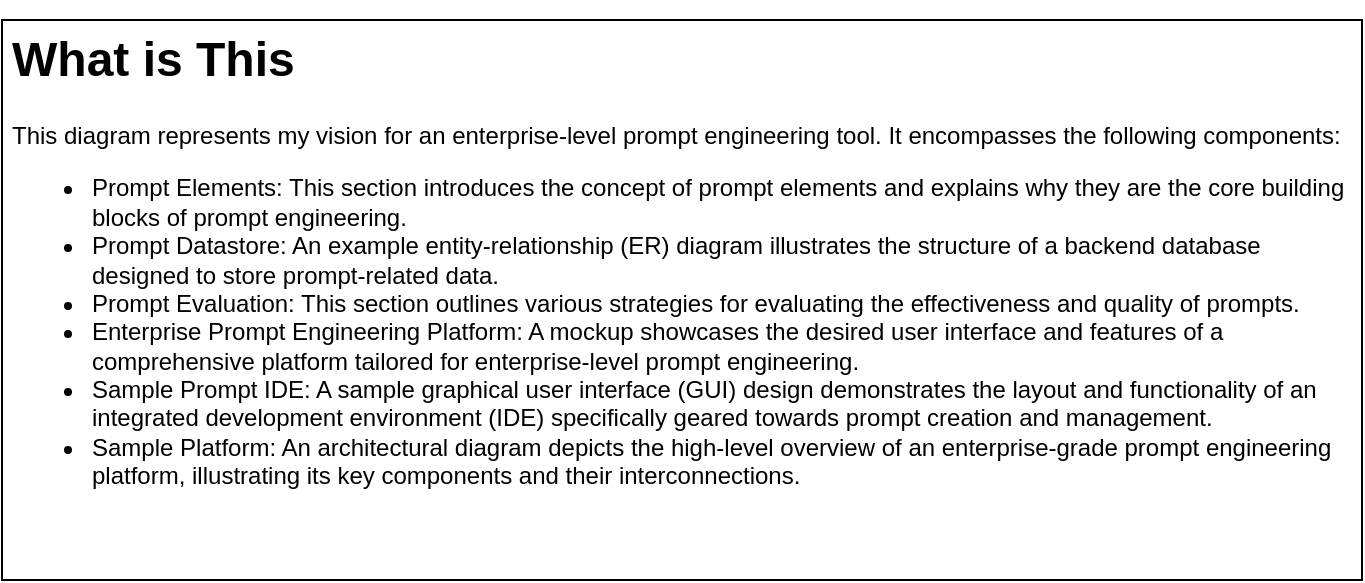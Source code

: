 <mxfile version="23.1.5" type="device" pages="7">
  <diagram id="E7fnQQuPSjGjv0Fvb9Jx" name="README">
    <mxGraphModel dx="1420" dy="760" grid="1" gridSize="10" guides="1" tooltips="1" connect="1" arrows="1" fold="1" page="1" pageScale="1" pageWidth="850" pageHeight="1100" math="0" shadow="0">
      <root>
        <mxCell id="0" />
        <mxCell id="1" parent="0" />
        <mxCell id="fkjZBveF_ZrPwv48vxz8-1" value="&lt;h1&gt;What is This&lt;/h1&gt;&lt;p&gt;This diagram represents my vision for an enterprise-level prompt engineering tool. It encompasses the following components:&lt;/p&gt;&lt;p&gt;&lt;/p&gt;&lt;ul&gt;&lt;li&gt;Prompt Elements: This section introduces the concept of prompt elements and explains why they are the core building blocks of prompt engineering.&lt;/li&gt;&lt;li&gt;Prompt Datastore: An example entity-relationship (ER) diagram illustrates the structure of a backend database designed to store prompt-related data.&lt;/li&gt;&lt;li&gt;Prompt Evaluation: This section outlines various strategies for evaluating the effectiveness and quality of prompts.&lt;/li&gt;&lt;li&gt;Enterprise Prompt Engineering Platform: A mockup showcases the desired user interface and features of a comprehensive platform tailored for enterprise-level prompt engineering.&lt;/li&gt;&lt;li&gt;Sample Prompt IDE: A sample graphical user interface (GUI) design demonstrates the layout and functionality of an integrated development environment (IDE) specifically geared towards prompt creation and management.&lt;/li&gt;&lt;li&gt;Sample Platform: An architectural diagram depicts the high-level overview of an enterprise-grade prompt engineering platform, illustrating its key components and their interconnections.&lt;/li&gt;&lt;/ul&gt;&lt;p&gt;&lt;/p&gt;" style="text;html=1;spacing=5;spacingTop=-20;whiteSpace=wrap;overflow=hidden;rounded=0;strokeColor=default;" vertex="1" parent="1">
          <mxGeometry x="80" y="40" width="680" height="280" as="geometry" />
        </mxCell>
      </root>
    </mxGraphModel>
  </diagram>
  <diagram id="xtHACANyiEzignTkYokn" name="Prompt Elements">
    <mxGraphModel dx="1420" dy="760" grid="1" gridSize="10" guides="1" tooltips="1" connect="1" arrows="1" fold="1" page="1" pageScale="1" pageWidth="850" pageHeight="1100" math="0" shadow="0">
      <root>
        <mxCell id="0" />
        <mxCell id="1" parent="0" />
        <mxCell id="BCDfakD32TA4rTe-NyT7-1" value="Prompt Elements" style="swimlane;whiteSpace=wrap;html=1;" parent="1" vertex="1">
          <mxGeometry x="80" y="160" width="1160" height="640" as="geometry" />
        </mxCell>
        <mxCell id="BCDfakD32TA4rTe-NyT7-2" value="Element" style="text;html=1;align=center;verticalAlign=middle;whiteSpace=wrap;rounded=0;strokeColor=default;" parent="BCDfakD32TA4rTe-NyT7-1" vertex="1">
          <mxGeometry x="40" y="280" width="80" height="40" as="geometry" />
        </mxCell>
        <mxCell id="BCDfakD32TA4rTe-NyT7-3" value="Element" style="text;html=1;align=center;verticalAlign=middle;whiteSpace=wrap;rounded=0;strokeColor=default;" parent="BCDfakD32TA4rTe-NyT7-1" vertex="1">
          <mxGeometry x="40" y="400" width="80" height="40" as="geometry" />
        </mxCell>
        <mxCell id="BCDfakD32TA4rTe-NyT7-4" value="Element" style="text;html=1;align=center;verticalAlign=middle;whiteSpace=wrap;rounded=0;strokeColor=default;" parent="BCDfakD32TA4rTe-NyT7-1" vertex="1">
          <mxGeometry x="40" y="520" width="80" height="40" as="geometry" />
        </mxCell>
        <mxCell id="BCDfakD32TA4rTe-NyT7-5" value="Element" style="text;html=1;align=center;verticalAlign=middle;whiteSpace=wrap;rounded=0;strokeColor=default;" parent="1" vertex="1">
          <mxGeometry x="120" y="240" width="80" height="40" as="geometry" />
        </mxCell>
        <mxCell id="BCDfakD32TA4rTe-NyT7-6" value="" style="group" parent="1" vertex="1" connectable="0">
          <mxGeometry x="240" y="680" width="640" height="80" as="geometry" />
        </mxCell>
        <mxCell id="BCDfakD32TA4rTe-NyT7-7" value="I expect the response in {{ output_format }}." style="html=1;shadow=0;dashed=0;shape=mxgraph.bootstrap.rrect;rSize=5;strokeColor=#CED4DA;html=1;whiteSpace=wrap;fillColor=#FFFFFF;fontColor=#7D868C;align=left;spacing=15;spacingLeft=40;fontSize=14;container=0;" parent="BCDfakD32TA4rTe-NyT7-6" vertex="1">
          <mxGeometry x="80" width="560" height="80" as="geometry" />
        </mxCell>
        <mxCell id="BCDfakD32TA4rTe-NyT7-8" value="Output Indicator" style="html=1;shadow=0;dashed=0;shape=mxgraph.bootstrap.leftButton;strokeColor=inherit;gradientColor=inherit;fontColor=inherit;fillColor=#E9ECEF;rSize=5;perimeter=none;whiteSpace=wrap;resizeHeight=1;fontSize=14;" parent="BCDfakD32TA4rTe-NyT7-6" vertex="1">
          <mxGeometry width="80" height="80" as="geometry" />
        </mxCell>
        <mxCell id="BCDfakD32TA4rTe-NyT7-9" value="" style="group" parent="1" vertex="1" connectable="0">
          <mxGeometry x="240" y="560" width="640" height="80" as="geometry" />
        </mxCell>
        <mxCell id="BCDfakD32TA4rTe-NyT7-10" value="your write up here ..." style="html=1;shadow=0;dashed=0;shape=mxgraph.bootstrap.rrect;rSize=5;strokeColor=#CED4DA;html=1;whiteSpace=wrap;fillColor=#FFFFFF;fontColor=#7D868C;align=left;spacing=15;spacingLeft=40;fontSize=14;container=0;" parent="BCDfakD32TA4rTe-NyT7-9" vertex="1">
          <mxGeometry x="80" width="560" height="80" as="geometry" />
        </mxCell>
        <mxCell id="BCDfakD32TA4rTe-NyT7-11" value="Input Data" style="html=1;shadow=0;dashed=0;shape=mxgraph.bootstrap.leftButton;strokeColor=inherit;gradientColor=inherit;fontColor=inherit;fillColor=#E9ECEF;rSize=5;perimeter=none;whiteSpace=wrap;resizeHeight=1;fontSize=14;" parent="BCDfakD32TA4rTe-NyT7-9" vertex="1">
          <mxGeometry width="80" height="80" as="geometry" />
        </mxCell>
        <mxCell id="BCDfakD32TA4rTe-NyT7-12" value="Con" style="group" parent="1" vertex="1" connectable="0">
          <mxGeometry x="240" y="440" width="640" height="80" as="geometry" />
        </mxCell>
        <mxCell id="BCDfakD32TA4rTe-NyT7-13" value="You are a professional technical writer working in tech news media. You are assisting a knowledgable tech experts to polish his technical writing." style="html=1;shadow=0;dashed=0;shape=mxgraph.bootstrap.rrect;rSize=5;strokeColor=#CED4DA;html=1;whiteSpace=wrap;fillColor=#FFFFFF;fontColor=#7D868C;align=left;spacing=15;spacingLeft=40;fontSize=14;container=0;" parent="BCDfakD32TA4rTe-NyT7-12" vertex="1">
          <mxGeometry x="80" width="560" height="80" as="geometry" />
        </mxCell>
        <mxCell id="BCDfakD32TA4rTe-NyT7-14" value="Context" style="html=1;shadow=0;dashed=0;shape=mxgraph.bootstrap.leftButton;strokeColor=inherit;gradientColor=inherit;fontColor=inherit;fillColor=#E9ECEF;rSize=5;perimeter=none;whiteSpace=wrap;resizeHeight=1;fontSize=14;" parent="BCDfakD32TA4rTe-NyT7-12" vertex="1">
          <mxGeometry width="80" height="80" as="geometry" />
        </mxCell>
        <mxCell id="BCDfakD32TA4rTe-NyT7-15" value="" style="group" parent="1" vertex="1" connectable="0">
          <mxGeometry x="240" y="240" width="640" height="160" as="geometry" />
        </mxCell>
        <mxCell id="BCDfakD32TA4rTe-NyT7-16" value=" I need you to polish my technical writing. Typically, the input would be a short paragraph. I want you to respect the structure of my writing, fix all grammar issues, and make it more fluent and logical in technical writing. I don&#39;t want you to be too creative by adding a lot of fancy words." style="html=1;shadow=0;dashed=0;shape=mxgraph.bootstrap.rrect;rSize=5;strokeColor=#CED4DA;html=1;whiteSpace=wrap;fillColor=#FFFFFF;fontColor=#7D868C;align=left;spacing=15;spacingLeft=40;fontSize=14;container=0;" parent="BCDfakD32TA4rTe-NyT7-15" vertex="1">
          <mxGeometry x="80" width="560" height="160" as="geometry" />
        </mxCell>
        <mxCell id="BCDfakD32TA4rTe-NyT7-17" value="Instruction" style="html=1;shadow=0;dashed=0;shape=mxgraph.bootstrap.leftButton;strokeColor=inherit;gradientColor=inherit;fontColor=inherit;fillColor=#E9ECEF;rSize=5;perimeter=none;whiteSpace=wrap;resizeHeight=1;fontSize=14;" parent="BCDfakD32TA4rTe-NyT7-15" vertex="1">
          <mxGeometry width="80" height="160" as="geometry" />
        </mxCell>
        <mxCell id="BCDfakD32TA4rTe-NyT7-18" value="Variables" style="shape=table;startSize=30;container=1;collapsible=0;childLayout=tableLayout;strokeColor=default;fontSize=16;" parent="1" vertex="1">
          <mxGeometry x="920" y="240" width="280" height="150" as="geometry" />
        </mxCell>
        <mxCell id="BCDfakD32TA4rTe-NyT7-19" value="" style="shape=tableRow;horizontal=0;startSize=0;swimlaneHead=0;swimlaneBody=0;strokeColor=inherit;top=0;left=0;bottom=0;right=0;collapsible=0;dropTarget=0;fillColor=none;points=[[0,0.5],[1,0.5]];portConstraint=eastwest;fontSize=16;" parent="BCDfakD32TA4rTe-NyT7-18" vertex="1">
          <mxGeometry y="30" width="280" height="40" as="geometry" />
        </mxCell>
        <mxCell id="BCDfakD32TA4rTe-NyT7-20" value="Key" style="shape=partialRectangle;html=1;whiteSpace=wrap;connectable=0;strokeColor=inherit;overflow=hidden;fillColor=none;top=0;left=0;bottom=0;right=0;pointerEvents=1;fontSize=16;" parent="BCDfakD32TA4rTe-NyT7-19" vertex="1">
          <mxGeometry width="120" height="40" as="geometry">
            <mxRectangle width="120" height="40" as="alternateBounds" />
          </mxGeometry>
        </mxCell>
        <mxCell id="BCDfakD32TA4rTe-NyT7-21" value="Value" style="shape=partialRectangle;html=1;whiteSpace=wrap;connectable=0;strokeColor=inherit;overflow=hidden;fillColor=none;top=0;left=0;bottom=0;right=0;pointerEvents=1;fontSize=16;" parent="BCDfakD32TA4rTe-NyT7-19" vertex="1">
          <mxGeometry x="120" width="160" height="40" as="geometry">
            <mxRectangle width="160" height="40" as="alternateBounds" />
          </mxGeometry>
        </mxCell>
        <mxCell id="BCDfakD32TA4rTe-NyT7-22" value="" style="shape=tableRow;horizontal=0;startSize=0;swimlaneHead=0;swimlaneBody=0;strokeColor=inherit;top=0;left=0;bottom=0;right=0;collapsible=0;dropTarget=0;fillColor=none;points=[[0,0.5],[1,0.5]];portConstraint=eastwest;fontSize=16;" parent="BCDfakD32TA4rTe-NyT7-18" vertex="1">
          <mxGeometry y="70" width="280" height="40" as="geometry" />
        </mxCell>
        <mxCell id="BCDfakD32TA4rTe-NyT7-23" value="output_format" style="shape=partialRectangle;html=1;whiteSpace=wrap;connectable=0;strokeColor=inherit;overflow=hidden;fillColor=none;top=0;left=0;bottom=0;right=0;pointerEvents=1;fontSize=16;" parent="BCDfakD32TA4rTe-NyT7-22" vertex="1">
          <mxGeometry width="120" height="40" as="geometry">
            <mxRectangle width="120" height="40" as="alternateBounds" />
          </mxGeometry>
        </mxCell>
        <mxCell id="BCDfakD32TA4rTe-NyT7-24" value="Markdown" style="shape=partialRectangle;html=1;whiteSpace=wrap;connectable=0;strokeColor=inherit;overflow=hidden;fillColor=none;top=0;left=0;bottom=0;right=0;pointerEvents=1;fontSize=16;" parent="BCDfakD32TA4rTe-NyT7-22" vertex="1">
          <mxGeometry x="120" width="160" height="40" as="geometry">
            <mxRectangle width="160" height="40" as="alternateBounds" />
          </mxGeometry>
        </mxCell>
        <mxCell id="BCDfakD32TA4rTe-NyT7-25" value="" style="shape=tableRow;horizontal=0;startSize=0;swimlaneHead=0;swimlaneBody=0;strokeColor=inherit;top=0;left=0;bottom=0;right=0;collapsible=0;dropTarget=0;fillColor=none;points=[[0,0.5],[1,0.5]];portConstraint=eastwest;fontSize=16;" parent="BCDfakD32TA4rTe-NyT7-18" vertex="1">
          <mxGeometry y="110" width="280" height="40" as="geometry" />
        </mxCell>
        <mxCell id="BCDfakD32TA4rTe-NyT7-26" value="..." style="shape=partialRectangle;html=1;whiteSpace=wrap;connectable=0;strokeColor=inherit;overflow=hidden;fillColor=none;top=0;left=0;bottom=0;right=0;pointerEvents=1;fontSize=16;" parent="BCDfakD32TA4rTe-NyT7-25" vertex="1">
          <mxGeometry width="120" height="40" as="geometry">
            <mxRectangle width="120" height="40" as="alternateBounds" />
          </mxGeometry>
        </mxCell>
        <mxCell id="BCDfakD32TA4rTe-NyT7-27" value="" style="shape=partialRectangle;html=1;whiteSpace=wrap;connectable=0;strokeColor=inherit;overflow=hidden;fillColor=none;top=0;left=0;bottom=0;right=0;pointerEvents=1;fontSize=16;" parent="BCDfakD32TA4rTe-NyT7-25" vertex="1">
          <mxGeometry x="120" width="160" height="40" as="geometry">
            <mxRectangle width="160" height="40" as="alternateBounds" />
          </mxGeometry>
        </mxCell>
        <mxCell id="BCDfakD32TA4rTe-NyT7-28" value="Con" style="group" parent="1" vertex="1" connectable="0">
          <mxGeometry x="160" y="960" width="640" height="80" as="geometry" />
        </mxCell>
        <mxCell id="BCDfakD32TA4rTe-NyT7-29" value="You are a ..." style="html=1;shadow=0;dashed=0;shape=mxgraph.bootstrap.rrect;rSize=5;strokeColor=#CED4DA;html=1;whiteSpace=wrap;fillColor=#FFFFFF;fontColor=#7D868C;align=left;spacing=15;spacingLeft=40;fontSize=14;container=0;" parent="BCDfakD32TA4rTe-NyT7-28" vertex="1">
          <mxGeometry x="80" width="560" height="80" as="geometry" />
        </mxCell>
        <mxCell id="BCDfakD32TA4rTe-NyT7-30" value="Role" style="html=1;shadow=0;dashed=0;shape=mxgraph.bootstrap.leftButton;strokeColor=inherit;gradientColor=inherit;fontColor=inherit;fillColor=#E9ECEF;rSize=5;perimeter=none;whiteSpace=wrap;resizeHeight=1;fontSize=14;" parent="BCDfakD32TA4rTe-NyT7-28" vertex="1">
          <mxGeometry width="80" height="80" as="geometry" />
        </mxCell>
        <mxCell id="BCDfakD32TA4rTe-NyT7-31" value="Con" style="group" parent="1" vertex="1" connectable="0">
          <mxGeometry x="160" y="1080" width="640" height="80" as="geometry" />
        </mxCell>
        <mxCell id="BCDfakD32TA4rTe-NyT7-32" value="You have comprehensive experience in ..." style="html=1;shadow=0;dashed=0;shape=mxgraph.bootstrap.rrect;rSize=5;strokeColor=#CED4DA;html=1;whiteSpace=wrap;fillColor=#FFFFFF;fontColor=#7D868C;align=left;spacing=15;spacingLeft=40;fontSize=14;container=0;" parent="BCDfakD32TA4rTe-NyT7-31" vertex="1">
          <mxGeometry x="80" width="560" height="80" as="geometry" />
        </mxCell>
        <mxCell id="BCDfakD32TA4rTe-NyT7-33" value="Profile" style="html=1;shadow=0;dashed=0;shape=mxgraph.bootstrap.leftButton;strokeColor=inherit;gradientColor=inherit;fontColor=inherit;fillColor=#E9ECEF;rSize=5;perimeter=none;whiteSpace=wrap;resizeHeight=1;fontSize=14;" parent="BCDfakD32TA4rTe-NyT7-31" vertex="1">
          <mxGeometry width="80" height="80" as="geometry" />
        </mxCell>
        <mxCell id="BCDfakD32TA4rTe-NyT7-34" value="Con" style="group" parent="1" vertex="1" connectable="0">
          <mxGeometry x="160" y="1200" width="640" height="80" as="geometry" />
        </mxCell>
        <mxCell id="BCDfakD32TA4rTe-NyT7-35" value="You have comprehensive experience in ..." style="html=1;shadow=0;dashed=0;shape=mxgraph.bootstrap.rrect;rSize=5;strokeColor=#CED4DA;html=1;whiteSpace=wrap;fillColor=#FFFFFF;fontColor=#7D868C;align=left;spacing=15;spacingLeft=40;fontSize=14;container=0;" parent="BCDfakD32TA4rTe-NyT7-34" vertex="1">
          <mxGeometry x="80" width="560" height="80" as="geometry" />
        </mxCell>
        <mxCell id="BCDfakD32TA4rTe-NyT7-36" value="Constrain" style="html=1;shadow=0;dashed=0;shape=mxgraph.bootstrap.leftButton;strokeColor=inherit;gradientColor=inherit;fontColor=inherit;fillColor=#E9ECEF;rSize=5;perimeter=none;whiteSpace=wrap;resizeHeight=1;fontSize=14;" parent="BCDfakD32TA4rTe-NyT7-34" vertex="1">
          <mxGeometry width="80" height="80" as="geometry" />
        </mxCell>
        <mxCell id="BCDfakD32TA4rTe-NyT7-37" value="Con" style="group" parent="1" vertex="1" connectable="0">
          <mxGeometry x="160" y="1320" width="640" height="80" as="geometry" />
        </mxCell>
        <mxCell id="BCDfakD32TA4rTe-NyT7-38" value="System Architect Design. Machine Learning Engineer. Python, AWS, Generative AI." style="html=1;shadow=0;dashed=0;shape=mxgraph.bootstrap.rrect;rSize=5;strokeColor=#CED4DA;html=1;whiteSpace=wrap;fillColor=#FFFFFF;fontColor=#7D868C;align=left;spacing=15;spacingLeft=40;fontSize=14;container=0;" parent="BCDfakD32TA4rTe-NyT7-37" vertex="1">
          <mxGeometry x="80" width="560" height="80" as="geometry" />
        </mxCell>
        <mxCell id="BCDfakD32TA4rTe-NyT7-39" value="Skill" style="html=1;shadow=0;dashed=0;shape=mxgraph.bootstrap.leftButton;strokeColor=inherit;gradientColor=inherit;fontColor=inherit;fillColor=#E9ECEF;rSize=5;perimeter=none;whiteSpace=wrap;resizeHeight=1;fontSize=14;" parent="BCDfakD32TA4rTe-NyT7-37" vertex="1">
          <mxGeometry width="80" height="80" as="geometry" />
        </mxCell>
        <mxCell id="BCDfakD32TA4rTe-NyT7-40" value="Con" style="group" parent="1" vertex="1" connectable="0">
          <mxGeometry x="160" y="1440" width="640" height="80" as="geometry" />
        </mxCell>
        <mxCell id="BCDfakD32TA4rTe-NyT7-41" value="1. analysis my question&lt;br&gt;2. figure out what role you should play&lt;br&gt;3. identify whether you should solve this problem step by step&lt;br&gt;4. ..." style="html=1;shadow=0;dashed=0;shape=mxgraph.bootstrap.rrect;rSize=5;strokeColor=#CED4DA;html=1;whiteSpace=wrap;fillColor=#FFFFFF;fontColor=#7D868C;align=left;spacing=15;spacingLeft=40;fontSize=14;container=0;" parent="BCDfakD32TA4rTe-NyT7-40" vertex="1">
          <mxGeometry x="80" width="560" height="80" as="geometry" />
        </mxCell>
        <mxCell id="BCDfakD32TA4rTe-NyT7-42" value="Workflow" style="html=1;shadow=0;dashed=0;shape=mxgraph.bootstrap.leftButton;strokeColor=inherit;gradientColor=inherit;fontColor=inherit;fillColor=#E9ECEF;rSize=5;perimeter=none;whiteSpace=wrap;resizeHeight=1;fontSize=14;" parent="BCDfakD32TA4rTe-NyT7-40" vertex="1">
          <mxGeometry width="80" height="80" as="geometry" />
        </mxCell>
        <mxCell id="BCDfakD32TA4rTe-NyT7-43" value="More Prompt Elements" style="swimlane;whiteSpace=wrap;html=1;" parent="1" vertex="1">
          <mxGeometry x="80" y="880" width="800" height="680" as="geometry" />
        </mxCell>
        <mxCell id="BCDfakD32TA4rTe-NyT7-44" value="Each Element has many choice (single or multiple)" style="swimlane;whiteSpace=wrap;html=1;" parent="1" vertex="1">
          <mxGeometry x="80" y="1640" width="800" height="280" as="geometry" />
        </mxCell>
        <mxCell id="BCDfakD32TA4rTe-NyT7-45" value="Con" style="group" parent="BCDfakD32TA4rTe-NyT7-44" vertex="1" connectable="0">
          <mxGeometry x="80" y="80" width="640" height="40" as="geometry" />
        </mxCell>
        <mxCell id="BCDfakD32TA4rTe-NyT7-46" value="Role 1" style="html=1;shadow=0;dashed=0;shape=mxgraph.bootstrap.rrect;rSize=5;strokeColor=#CED4DA;html=1;whiteSpace=wrap;fillColor=#FFFFFF;fontColor=#7D868C;align=left;spacing=15;spacingLeft=40;fontSize=14;container=0;" parent="BCDfakD32TA4rTe-NyT7-45" vertex="1">
          <mxGeometry x="80" width="560" height="40" as="geometry" />
        </mxCell>
        <mxCell id="BCDfakD32TA4rTe-NyT7-47" value="Role" style="html=1;shadow=0;dashed=0;shape=mxgraph.bootstrap.leftButton;strokeColor=inherit;gradientColor=inherit;fontColor=inherit;fillColor=#E9ECEF;rSize=5;perimeter=none;whiteSpace=wrap;resizeHeight=1;fontSize=14;" parent="BCDfakD32TA4rTe-NyT7-45" vertex="1">
          <mxGeometry width="80" height="40" as="geometry" />
        </mxCell>
        <mxCell id="BCDfakD32TA4rTe-NyT7-48" value="Con" style="group" parent="BCDfakD32TA4rTe-NyT7-44" vertex="1" connectable="0">
          <mxGeometry x="80" y="120" width="640" height="40" as="geometry" />
        </mxCell>
        <mxCell id="BCDfakD32TA4rTe-NyT7-49" value="Role 2" style="html=1;shadow=0;dashed=0;shape=mxgraph.bootstrap.rrect;rSize=5;strokeColor=#CED4DA;html=1;whiteSpace=wrap;fillColor=#FFFFFF;fontColor=#7D868C;align=left;spacing=15;spacingLeft=40;fontSize=14;container=0;" parent="BCDfakD32TA4rTe-NyT7-48" vertex="1">
          <mxGeometry x="80" width="560" height="40" as="geometry" />
        </mxCell>
        <mxCell id="BCDfakD32TA4rTe-NyT7-50" value="Role" style="html=1;shadow=0;dashed=0;shape=mxgraph.bootstrap.leftButton;strokeColor=inherit;gradientColor=inherit;fontColor=inherit;fillColor=#E9ECEF;rSize=5;perimeter=none;whiteSpace=wrap;resizeHeight=1;fontSize=14;" parent="BCDfakD32TA4rTe-NyT7-48" vertex="1">
          <mxGeometry width="80" height="40" as="geometry" />
        </mxCell>
        <mxCell id="BCDfakD32TA4rTe-NyT7-51" value="Con" style="group" parent="BCDfakD32TA4rTe-NyT7-44" vertex="1" connectable="0">
          <mxGeometry x="80" y="160" width="640" height="40" as="geometry" />
        </mxCell>
        <mxCell id="BCDfakD32TA4rTe-NyT7-52" value="Role 3" style="html=1;shadow=0;dashed=0;shape=mxgraph.bootstrap.rrect;rSize=5;strokeColor=#CED4DA;html=1;whiteSpace=wrap;fillColor=#FFFFFF;fontColor=#7D868C;align=left;spacing=15;spacingLeft=40;fontSize=14;container=0;" parent="BCDfakD32TA4rTe-NyT7-51" vertex="1">
          <mxGeometry x="80" width="560" height="40" as="geometry" />
        </mxCell>
        <mxCell id="BCDfakD32TA4rTe-NyT7-53" value="Role" style="html=1;shadow=0;dashed=0;shape=mxgraph.bootstrap.leftButton;strokeColor=inherit;gradientColor=inherit;fontColor=inherit;fillColor=#E9ECEF;rSize=5;perimeter=none;whiteSpace=wrap;resizeHeight=1;fontSize=14;" parent="BCDfakD32TA4rTe-NyT7-51" vertex="1">
          <mxGeometry width="80" height="40" as="geometry" />
        </mxCell>
        <mxCell id="BCDfakD32TA4rTe-NyT7-54" value="" style="group" parent="1" vertex="1" connectable="0">
          <mxGeometry x="160" y="2080" width="640" height="80" as="geometry" />
        </mxCell>
        <mxCell id="BCDfakD32TA4rTe-NyT7-55" value="..." style="html=1;shadow=0;dashed=0;shape=mxgraph.bootstrap.rrect;rSize=5;strokeColor=#CED4DA;html=1;whiteSpace=wrap;fillColor=#FFFFFF;fontColor=#7D868C;align=left;spacing=15;spacingLeft=40;fontSize=14;container=0;" parent="BCDfakD32TA4rTe-NyT7-54" vertex="1">
          <mxGeometry x="80" width="560" height="80" as="geometry" />
        </mxCell>
        <mxCell id="BCDfakD32TA4rTe-NyT7-56" value="Element 1" style="html=1;shadow=0;dashed=0;shape=mxgraph.bootstrap.leftButton;strokeColor=inherit;gradientColor=inherit;fontColor=inherit;fillColor=#E9ECEF;rSize=5;perimeter=none;whiteSpace=wrap;resizeHeight=1;fontSize=14;" parent="BCDfakD32TA4rTe-NyT7-54" vertex="1">
          <mxGeometry width="80" height="80" as="geometry" />
        </mxCell>
        <mxCell id="BCDfakD32TA4rTe-NyT7-57" value="" style="group" parent="1" vertex="1" connectable="0">
          <mxGeometry x="160" y="2200" width="640" height="80" as="geometry" />
        </mxCell>
        <mxCell id="BCDfakD32TA4rTe-NyT7-58" value="..." style="html=1;shadow=0;dashed=0;shape=mxgraph.bootstrap.rrect;rSize=5;strokeColor=#CED4DA;html=1;whiteSpace=wrap;fillColor=#FFFFFF;fontColor=#7D868C;align=left;spacing=15;spacingLeft=40;fontSize=14;container=0;" parent="BCDfakD32TA4rTe-NyT7-57" vertex="1">
          <mxGeometry x="80" width="560" height="80" as="geometry" />
        </mxCell>
        <mxCell id="BCDfakD32TA4rTe-NyT7-59" value="Element 2" style="html=1;shadow=0;dashed=0;shape=mxgraph.bootstrap.leftButton;strokeColor=inherit;gradientColor=inherit;fontColor=inherit;fillColor=#E9ECEF;rSize=5;perimeter=none;whiteSpace=wrap;resizeHeight=1;fontSize=14;" parent="BCDfakD32TA4rTe-NyT7-57" vertex="1">
          <mxGeometry width="80" height="80" as="geometry" />
        </mxCell>
        <mxCell id="BCDfakD32TA4rTe-NyT7-60" value="" style="group" parent="1" vertex="1" connectable="0">
          <mxGeometry x="160" y="2320" width="640" height="80" as="geometry" />
        </mxCell>
        <mxCell id="BCDfakD32TA4rTe-NyT7-61" value="..." style="html=1;shadow=0;dashed=0;shape=mxgraph.bootstrap.rrect;rSize=5;strokeColor=#CED4DA;html=1;whiteSpace=wrap;fillColor=#FFFFFF;fontColor=#7D868C;align=left;spacing=15;spacingLeft=40;fontSize=14;container=0;" parent="BCDfakD32TA4rTe-NyT7-60" vertex="1">
          <mxGeometry x="80" width="560" height="80" as="geometry" />
        </mxCell>
        <mxCell id="BCDfakD32TA4rTe-NyT7-62" value="Element 3" style="html=1;shadow=0;dashed=0;shape=mxgraph.bootstrap.leftButton;strokeColor=inherit;gradientColor=inherit;fontColor=inherit;fillColor=#E9ECEF;rSize=5;perimeter=none;whiteSpace=wrap;resizeHeight=1;fontSize=14;" parent="BCDfakD32TA4rTe-NyT7-60" vertex="1">
          <mxGeometry width="80" height="80" as="geometry" />
        </mxCell>
        <mxCell id="BCDfakD32TA4rTe-NyT7-63" value="A prompt is just a combination of many elements" style="swimlane;whiteSpace=wrap;html=1;" parent="1" vertex="1">
          <mxGeometry x="80" y="2000" width="800" height="480" as="geometry" />
        </mxCell>
        <mxCell id="OZUg24SiRp1tNhE2xACU-1" value="&lt;b&gt;Prompt Elements&lt;/b&gt;" style="text;html=1;align=center;verticalAlign=middle;whiteSpace=wrap;rounded=0;fillColor=#f5f5f5;fontColor=#333333;strokeColor=#666666;" parent="1" vertex="1">
          <mxGeometry x="80" y="40" width="720" height="40" as="geometry" />
        </mxCell>
      </root>
    </mxGraphModel>
  </diagram>
  <diagram id="aAz40Da9MCwylctrIDTY" name="Prompt Datastore">
    <mxGraphModel dx="570" dy="760" grid="1" gridSize="10" guides="1" tooltips="1" connect="1" arrows="1" fold="1" page="1" pageScale="1" pageWidth="850" pageHeight="1100" math="0" shadow="0">
      <root>
        <mxCell id="0" />
        <mxCell id="1" parent="0" />
        <mxCell id="VjdLYbDTFZBOxpxfdGES-1" value="Prompt" style="shape=table;startSize=30;container=1;collapsible=0;childLayout=tableLayout;strokeColor=#82b366;fontSize=16;fillColor=#d5e8d4;" parent="1" vertex="1">
          <mxGeometry x="920" y="320" width="440" height="310" as="geometry" />
        </mxCell>
        <mxCell id="VjdLYbDTFZBOxpxfdGES-2" value="" style="shape=tableRow;horizontal=0;startSize=0;swimlaneHead=0;swimlaneBody=0;strokeColor=inherit;top=0;left=0;bottom=0;right=0;collapsible=0;dropTarget=0;fillColor=none;points=[[0,0.5],[1,0.5]];portConstraint=eastwest;fontSize=16;" parent="VjdLYbDTFZBOxpxfdGES-1" vertex="1">
          <mxGeometry y="30" width="440" height="40" as="geometry" />
        </mxCell>
        <mxCell id="VjdLYbDTFZBOxpxfdGES-3" value="Field: Type" style="shape=partialRectangle;html=1;whiteSpace=wrap;connectable=0;strokeColor=inherit;overflow=hidden;fillColor=none;top=0;left=0;bottom=0;right=0;pointerEvents=1;fontSize=16;" parent="VjdLYbDTFZBOxpxfdGES-2" vertex="1">
          <mxGeometry width="120" height="40" as="geometry">
            <mxRectangle width="120" height="40" as="alternateBounds" />
          </mxGeometry>
        </mxCell>
        <mxCell id="VjdLYbDTFZBOxpxfdGES-4" value="Example" style="shape=partialRectangle;html=1;whiteSpace=wrap;connectable=0;strokeColor=inherit;overflow=hidden;fillColor=none;top=0;left=0;bottom=0;right=0;pointerEvents=1;fontSize=16;" parent="VjdLYbDTFZBOxpxfdGES-2" vertex="1">
          <mxGeometry x="120" width="160" height="40" as="geometry">
            <mxRectangle width="160" height="40" as="alternateBounds" />
          </mxGeometry>
        </mxCell>
        <mxCell id="VjdLYbDTFZBOxpxfdGES-64" value="Description" style="shape=partialRectangle;html=1;whiteSpace=wrap;connectable=0;strokeColor=inherit;overflow=hidden;fillColor=none;top=0;left=0;bottom=0;right=0;pointerEvents=1;fontSize=16;" parent="VjdLYbDTFZBOxpxfdGES-2" vertex="1">
          <mxGeometry x="280" width="160" height="40" as="geometry">
            <mxRectangle width="160" height="40" as="alternateBounds" />
          </mxGeometry>
        </mxCell>
        <mxCell id="VjdLYbDTFZBOxpxfdGES-5" value="" style="shape=tableRow;horizontal=0;startSize=0;swimlaneHead=0;swimlaneBody=0;strokeColor=inherit;top=0;left=0;bottom=0;right=0;collapsible=0;dropTarget=0;fillColor=none;points=[[0,0.5],[1,0.5]];portConstraint=eastwest;fontSize=16;" parent="VjdLYbDTFZBOxpxfdGES-1" vertex="1">
          <mxGeometry y="70" width="440" height="40" as="geometry" />
        </mxCell>
        <mxCell id="VjdLYbDTFZBOxpxfdGES-6" value="prompt_id: str" style="shape=partialRectangle;html=1;whiteSpace=wrap;connectable=0;strokeColor=inherit;overflow=hidden;fillColor=none;top=0;left=0;bottom=0;right=0;pointerEvents=1;fontSize=16;" parent="VjdLYbDTFZBOxpxfdGES-5" vertex="1">
          <mxGeometry width="120" height="40" as="geometry">
            <mxRectangle width="120" height="40" as="alternateBounds" />
          </mxGeometry>
        </mxCell>
        <mxCell id="VjdLYbDTFZBOxpxfdGES-7" value="p-1" style="shape=partialRectangle;html=1;whiteSpace=wrap;connectable=0;strokeColor=inherit;overflow=hidden;fillColor=none;top=0;left=0;bottom=0;right=0;pointerEvents=1;fontSize=16;" parent="VjdLYbDTFZBOxpxfdGES-5" vertex="1">
          <mxGeometry x="120" width="160" height="40" as="geometry">
            <mxRectangle width="160" height="40" as="alternateBounds" />
          </mxGeometry>
        </mxCell>
        <mxCell id="VjdLYbDTFZBOxpxfdGES-65" style="shape=partialRectangle;html=1;whiteSpace=wrap;connectable=0;strokeColor=inherit;overflow=hidden;fillColor=none;top=0;left=0;bottom=0;right=0;pointerEvents=1;fontSize=16;" parent="VjdLYbDTFZBOxpxfdGES-5" vertex="1">
          <mxGeometry x="280" width="160" height="40" as="geometry">
            <mxRectangle width="160" height="40" as="alternateBounds" />
          </mxGeometry>
        </mxCell>
        <mxCell id="VjdLYbDTFZBOxpxfdGES-8" value="" style="shape=tableRow;horizontal=0;startSize=0;swimlaneHead=0;swimlaneBody=0;strokeColor=inherit;top=0;left=0;bottom=0;right=0;collapsible=0;dropTarget=0;fillColor=none;points=[[0,0.5],[1,0.5]];portConstraint=eastwest;fontSize=16;" parent="VjdLYbDTFZBOxpxfdGES-1" vertex="1">
          <mxGeometry y="110" width="440" height="40" as="geometry" />
        </mxCell>
        <mxCell id="VjdLYbDTFZBOxpxfdGES-9" value="group_id: str" style="shape=partialRectangle;html=1;whiteSpace=wrap;connectable=0;strokeColor=inherit;overflow=hidden;fillColor=none;top=0;left=0;bottom=0;right=0;pointerEvents=1;fontSize=16;" parent="VjdLYbDTFZBOxpxfdGES-8" vertex="1">
          <mxGeometry width="120" height="40" as="geometry">
            <mxRectangle width="120" height="40" as="alternateBounds" />
          </mxGeometry>
        </mxCell>
        <mxCell id="VjdLYbDTFZBOxpxfdGES-10" value="g-1" style="shape=partialRectangle;html=1;whiteSpace=wrap;connectable=0;strokeColor=inherit;overflow=hidden;fillColor=none;top=0;left=0;bottom=0;right=0;pointerEvents=1;fontSize=16;" parent="VjdLYbDTFZBOxpxfdGES-8" vertex="1">
          <mxGeometry x="120" width="160" height="40" as="geometry">
            <mxRectangle width="160" height="40" as="alternateBounds" />
          </mxGeometry>
        </mxCell>
        <mxCell id="VjdLYbDTFZBOxpxfdGES-66" style="shape=partialRectangle;html=1;whiteSpace=wrap;connectable=0;strokeColor=inherit;overflow=hidden;fillColor=none;top=0;left=0;bottom=0;right=0;pointerEvents=1;fontSize=16;" parent="VjdLYbDTFZBOxpxfdGES-8" vertex="1">
          <mxGeometry x="280" width="160" height="40" as="geometry">
            <mxRectangle width="160" height="40" as="alternateBounds" />
          </mxGeometry>
        </mxCell>
        <mxCell id="VjdLYbDTFZBOxpxfdGES-55" style="shape=tableRow;horizontal=0;startSize=0;swimlaneHead=0;swimlaneBody=0;strokeColor=inherit;top=0;left=0;bottom=0;right=0;collapsible=0;dropTarget=0;fillColor=none;points=[[0,0.5],[1,0.5]];portConstraint=eastwest;fontSize=16;" parent="VjdLYbDTFZBOxpxfdGES-1" vertex="1">
          <mxGeometry y="150" width="440" height="40" as="geometry" />
        </mxCell>
        <mxCell id="VjdLYbDTFZBOxpxfdGES-56" value="name: str" style="shape=partialRectangle;html=1;whiteSpace=wrap;connectable=0;strokeColor=inherit;overflow=hidden;fillColor=none;top=0;left=0;bottom=0;right=0;pointerEvents=1;fontSize=16;" parent="VjdLYbDTFZBOxpxfdGES-55" vertex="1">
          <mxGeometry width="120" height="40" as="geometry">
            <mxRectangle width="120" height="40" as="alternateBounds" />
          </mxGeometry>
        </mxCell>
        <mxCell id="VjdLYbDTFZBOxpxfdGES-57" style="shape=partialRectangle;html=1;whiteSpace=wrap;connectable=0;strokeColor=inherit;overflow=hidden;fillColor=none;top=0;left=0;bottom=0;right=0;pointerEvents=1;fontSize=16;" parent="VjdLYbDTFZBOxpxfdGES-55" vertex="1">
          <mxGeometry x="120" width="160" height="40" as="geometry">
            <mxRectangle width="160" height="40" as="alternateBounds" />
          </mxGeometry>
        </mxCell>
        <mxCell id="VjdLYbDTFZBOxpxfdGES-67" value="Can be searched by FTS" style="shape=partialRectangle;html=1;whiteSpace=wrap;connectable=0;strokeColor=inherit;overflow=hidden;fillColor=none;top=0;left=0;bottom=0;right=0;pointerEvents=1;fontSize=16;" parent="VjdLYbDTFZBOxpxfdGES-55" vertex="1">
          <mxGeometry x="280" width="160" height="40" as="geometry">
            <mxRectangle width="160" height="40" as="alternateBounds" />
          </mxGeometry>
        </mxCell>
        <mxCell id="VjdLYbDTFZBOxpxfdGES-58" style="shape=tableRow;horizontal=0;startSize=0;swimlaneHead=0;swimlaneBody=0;strokeColor=inherit;top=0;left=0;bottom=0;right=0;collapsible=0;dropTarget=0;fillColor=none;points=[[0,0.5],[1,0.5]];portConstraint=eastwest;fontSize=16;" parent="VjdLYbDTFZBOxpxfdGES-1" vertex="1">
          <mxGeometry y="190" width="440" height="40" as="geometry" />
        </mxCell>
        <mxCell id="VjdLYbDTFZBOxpxfdGES-59" value="description: str" style="shape=partialRectangle;html=1;whiteSpace=wrap;connectable=0;strokeColor=inherit;overflow=hidden;fillColor=none;top=0;left=0;bottom=0;right=0;pointerEvents=1;fontSize=16;" parent="VjdLYbDTFZBOxpxfdGES-58" vertex="1">
          <mxGeometry width="120" height="40" as="geometry">
            <mxRectangle width="120" height="40" as="alternateBounds" />
          </mxGeometry>
        </mxCell>
        <mxCell id="VjdLYbDTFZBOxpxfdGES-60" style="shape=partialRectangle;html=1;whiteSpace=wrap;connectable=0;strokeColor=inherit;overflow=hidden;fillColor=none;top=0;left=0;bottom=0;right=0;pointerEvents=1;fontSize=16;" parent="VjdLYbDTFZBOxpxfdGES-58" vertex="1">
          <mxGeometry x="120" width="160" height="40" as="geometry">
            <mxRectangle width="160" height="40" as="alternateBounds" />
          </mxGeometry>
        </mxCell>
        <mxCell id="VjdLYbDTFZBOxpxfdGES-68" value="Can be searched by FTS" style="shape=partialRectangle;html=1;whiteSpace=wrap;connectable=0;strokeColor=inherit;overflow=hidden;fillColor=none;top=0;left=0;bottom=0;right=0;pointerEvents=1;fontSize=16;" parent="VjdLYbDTFZBOxpxfdGES-58" vertex="1">
          <mxGeometry x="280" width="160" height="40" as="geometry">
            <mxRectangle width="160" height="40" as="alternateBounds" />
          </mxGeometry>
        </mxCell>
        <mxCell id="VjdLYbDTFZBOxpxfdGES-61" style="shape=tableRow;horizontal=0;startSize=0;swimlaneHead=0;swimlaneBody=0;strokeColor=inherit;top=0;left=0;bottom=0;right=0;collapsible=0;dropTarget=0;fillColor=none;points=[[0,0.5],[1,0.5]];portConstraint=eastwest;fontSize=16;" parent="VjdLYbDTFZBOxpxfdGES-1" vertex="1">
          <mxGeometry y="230" width="440" height="40" as="geometry" />
        </mxCell>
        <mxCell id="VjdLYbDTFZBOxpxfdGES-62" value="body: str" style="shape=partialRectangle;html=1;whiteSpace=wrap;connectable=0;strokeColor=inherit;overflow=hidden;fillColor=none;top=0;left=0;bottom=0;right=0;pointerEvents=1;fontSize=16;" parent="VjdLYbDTFZBOxpxfdGES-61" vertex="1">
          <mxGeometry width="120" height="40" as="geometry">
            <mxRectangle width="120" height="40" as="alternateBounds" />
          </mxGeometry>
        </mxCell>
        <mxCell id="VjdLYbDTFZBOxpxfdGES-63" style="shape=partialRectangle;html=1;whiteSpace=wrap;connectable=0;strokeColor=inherit;overflow=hidden;fillColor=none;top=0;left=0;bottom=0;right=0;pointerEvents=1;fontSize=16;" parent="VjdLYbDTFZBOxpxfdGES-61" vertex="1">
          <mxGeometry x="120" width="160" height="40" as="geometry">
            <mxRectangle width="160" height="40" as="alternateBounds" />
          </mxGeometry>
        </mxCell>
        <mxCell id="VjdLYbDTFZBOxpxfdGES-69" value="Can be searched by FTS" style="shape=partialRectangle;html=1;whiteSpace=wrap;connectable=0;strokeColor=inherit;overflow=hidden;fillColor=none;top=0;left=0;bottom=0;right=0;pointerEvents=1;fontSize=16;" parent="VjdLYbDTFZBOxpxfdGES-61" vertex="1">
          <mxGeometry x="280" width="160" height="40" as="geometry">
            <mxRectangle width="160" height="40" as="alternateBounds" />
          </mxGeometry>
        </mxCell>
        <mxCell id="FjsJZ2l81SKUxhBjt9Xp-26" style="shape=tableRow;horizontal=0;startSize=0;swimlaneHead=0;swimlaneBody=0;strokeColor=inherit;top=0;left=0;bottom=0;right=0;collapsible=0;dropTarget=0;fillColor=none;points=[[0,0.5],[1,0.5]];portConstraint=eastwest;fontSize=16;" parent="VjdLYbDTFZBOxpxfdGES-1" vertex="1">
          <mxGeometry y="270" width="440" height="40" as="geometry" />
        </mxCell>
        <mxCell id="FjsJZ2l81SKUxhBjt9Xp-27" value="Variables: JSON" style="shape=partialRectangle;html=1;whiteSpace=wrap;connectable=0;strokeColor=inherit;overflow=hidden;fillColor=none;top=0;left=0;bottom=0;right=0;pointerEvents=1;fontSize=16;" parent="FjsJZ2l81SKUxhBjt9Xp-26" vertex="1">
          <mxGeometry width="120" height="40" as="geometry">
            <mxRectangle width="120" height="40" as="alternateBounds" />
          </mxGeometry>
        </mxCell>
        <mxCell id="FjsJZ2l81SKUxhBjt9Xp-28" style="shape=partialRectangle;html=1;whiteSpace=wrap;connectable=0;strokeColor=inherit;overflow=hidden;fillColor=none;top=0;left=0;bottom=0;right=0;pointerEvents=1;fontSize=16;" parent="FjsJZ2l81SKUxhBjt9Xp-26" vertex="1">
          <mxGeometry x="120" width="160" height="40" as="geometry">
            <mxRectangle width="160" height="40" as="alternateBounds" />
          </mxGeometry>
        </mxCell>
        <mxCell id="FjsJZ2l81SKUxhBjt9Xp-29" style="shape=partialRectangle;html=1;whiteSpace=wrap;connectable=0;strokeColor=inherit;overflow=hidden;fillColor=none;top=0;left=0;bottom=0;right=0;pointerEvents=1;fontSize=16;" parent="FjsJZ2l81SKUxhBjt9Xp-26" vertex="1">
          <mxGeometry x="280" width="160" height="40" as="geometry">
            <mxRectangle width="160" height="40" as="alternateBounds" />
          </mxGeometry>
        </mxCell>
        <mxCell id="VjdLYbDTFZBOxpxfdGES-24" value="Group" style="shape=table;startSize=30;container=1;collapsible=0;childLayout=tableLayout;strokeColor=#82b366;fontSize=16;fillColor=#d5e8d4;" parent="1" vertex="1">
          <mxGeometry x="920" y="680" width="720" height="150" as="geometry" />
        </mxCell>
        <mxCell id="VjdLYbDTFZBOxpxfdGES-25" value="" style="shape=tableRow;horizontal=0;startSize=0;swimlaneHead=0;swimlaneBody=0;strokeColor=inherit;top=0;left=0;bottom=0;right=0;collapsible=0;dropTarget=0;fillColor=none;points=[[0,0.5],[1,0.5]];portConstraint=eastwest;fontSize=16;" parent="VjdLYbDTFZBOxpxfdGES-24" vertex="1">
          <mxGeometry y="30" width="720" height="40" as="geometry" />
        </mxCell>
        <mxCell id="VjdLYbDTFZBOxpxfdGES-26" value="Field: Type" style="shape=partialRectangle;html=1;whiteSpace=wrap;connectable=0;strokeColor=inherit;overflow=hidden;fillColor=none;top=0;left=0;bottom=0;right=0;pointerEvents=1;fontSize=16;" parent="VjdLYbDTFZBOxpxfdGES-25" vertex="1">
          <mxGeometry width="196" height="40" as="geometry">
            <mxRectangle width="196" height="40" as="alternateBounds" />
          </mxGeometry>
        </mxCell>
        <mxCell id="VjdLYbDTFZBOxpxfdGES-27" value="Example" style="shape=partialRectangle;html=1;whiteSpace=wrap;connectable=0;strokeColor=inherit;overflow=hidden;fillColor=none;top=0;left=0;bottom=0;right=0;pointerEvents=1;fontSize=16;" parent="VjdLYbDTFZBOxpxfdGES-25" vertex="1">
          <mxGeometry x="196" width="264" height="40" as="geometry">
            <mxRectangle width="264" height="40" as="alternateBounds" />
          </mxGeometry>
        </mxCell>
        <mxCell id="VjdLYbDTFZBOxpxfdGES-70" value="Description" style="shape=partialRectangle;html=1;whiteSpace=wrap;connectable=0;strokeColor=inherit;overflow=hidden;fillColor=none;top=0;left=0;bottom=0;right=0;pointerEvents=1;fontSize=16;" parent="VjdLYbDTFZBOxpxfdGES-25" vertex="1">
          <mxGeometry x="460" width="260" height="40" as="geometry">
            <mxRectangle width="260" height="40" as="alternateBounds" />
          </mxGeometry>
        </mxCell>
        <mxCell id="VjdLYbDTFZBOxpxfdGES-28" value="" style="shape=tableRow;horizontal=0;startSize=0;swimlaneHead=0;swimlaneBody=0;strokeColor=inherit;top=0;left=0;bottom=0;right=0;collapsible=0;dropTarget=0;fillColor=none;points=[[0,0.5],[1,0.5]];portConstraint=eastwest;fontSize=16;" parent="VjdLYbDTFZBOxpxfdGES-24" vertex="1">
          <mxGeometry y="70" width="720" height="40" as="geometry" />
        </mxCell>
        <mxCell id="VjdLYbDTFZBOxpxfdGES-29" value="group_id: str" style="shape=partialRectangle;html=1;whiteSpace=wrap;connectable=0;strokeColor=inherit;overflow=hidden;fillColor=none;top=0;left=0;bottom=0;right=0;pointerEvents=1;fontSize=16;" parent="VjdLYbDTFZBOxpxfdGES-28" vertex="1">
          <mxGeometry width="196" height="40" as="geometry">
            <mxRectangle width="196" height="40" as="alternateBounds" />
          </mxGeometry>
        </mxCell>
        <mxCell id="VjdLYbDTFZBOxpxfdGES-30" value="g-1" style="shape=partialRectangle;html=1;whiteSpace=wrap;connectable=0;strokeColor=inherit;overflow=hidden;fillColor=none;top=0;left=0;bottom=0;right=0;pointerEvents=1;fontSize=16;" parent="VjdLYbDTFZBOxpxfdGES-28" vertex="1">
          <mxGeometry x="196" width="264" height="40" as="geometry">
            <mxRectangle width="264" height="40" as="alternateBounds" />
          </mxGeometry>
        </mxCell>
        <mxCell id="VjdLYbDTFZBOxpxfdGES-71" style="shape=partialRectangle;html=1;whiteSpace=wrap;connectable=0;strokeColor=inherit;overflow=hidden;fillColor=none;top=0;left=0;bottom=0;right=0;pointerEvents=1;fontSize=16;" parent="VjdLYbDTFZBOxpxfdGES-28" vertex="1">
          <mxGeometry x="460" width="260" height="40" as="geometry">
            <mxRectangle width="260" height="40" as="alternateBounds" />
          </mxGeometry>
        </mxCell>
        <mxCell id="VjdLYbDTFZBOxpxfdGES-31" value="" style="shape=tableRow;horizontal=0;startSize=0;swimlaneHead=0;swimlaneBody=0;strokeColor=inherit;top=0;left=0;bottom=0;right=0;collapsible=0;dropTarget=0;fillColor=none;points=[[0,0.5],[1,0.5]];portConstraint=eastwest;fontSize=16;" parent="VjdLYbDTFZBOxpxfdGES-24" vertex="1">
          <mxGeometry y="110" width="720" height="40" as="geometry" />
        </mxCell>
        <mxCell id="VjdLYbDTFZBOxpxfdGES-32" value="name: str" style="shape=partialRectangle;html=1;whiteSpace=wrap;connectable=0;strokeColor=inherit;overflow=hidden;fillColor=none;top=0;left=0;bottom=0;right=0;pointerEvents=1;fontSize=16;" parent="VjdLYbDTFZBOxpxfdGES-31" vertex="1">
          <mxGeometry width="196" height="40" as="geometry">
            <mxRectangle width="196" height="40" as="alternateBounds" />
          </mxGeometry>
        </mxCell>
        <mxCell id="VjdLYbDTFZBOxpxfdGES-33" value="project_1/use_case_1" style="shape=partialRectangle;html=1;whiteSpace=wrap;connectable=0;strokeColor=inherit;overflow=hidden;fillColor=none;top=0;left=0;bottom=0;right=0;pointerEvents=1;fontSize=16;" parent="VjdLYbDTFZBOxpxfdGES-31" vertex="1">
          <mxGeometry x="196" width="264" height="40" as="geometry">
            <mxRectangle width="264" height="40" as="alternateBounds" />
          </mxGeometry>
        </mxCell>
        <mxCell id="VjdLYbDTFZBOxpxfdGES-72" value="Can be searched by prefix or FTS" style="shape=partialRectangle;html=1;whiteSpace=wrap;connectable=0;strokeColor=inherit;overflow=hidden;fillColor=none;top=0;left=0;bottom=0;right=0;pointerEvents=1;fontSize=16;" parent="VjdLYbDTFZBOxpxfdGES-31" vertex="1">
          <mxGeometry x="460" width="260" height="40" as="geometry">
            <mxRectangle width="260" height="40" as="alternateBounds" />
          </mxGeometry>
        </mxCell>
        <mxCell id="VjdLYbDTFZBOxpxfdGES-34" value="Tag" style="shape=table;startSize=30;container=1;collapsible=0;childLayout=tableLayout;strokeColor=#82b366;fontSize=16;fillColor=#d5e8d4;" parent="1" vertex="1">
          <mxGeometry x="920" y="880" width="817" height="150" as="geometry" />
        </mxCell>
        <mxCell id="VjdLYbDTFZBOxpxfdGES-35" value="" style="shape=tableRow;horizontal=0;startSize=0;swimlaneHead=0;swimlaneBody=0;strokeColor=inherit;top=0;left=0;bottom=0;right=0;collapsible=0;dropTarget=0;fillColor=none;points=[[0,0.5],[1,0.5]];portConstraint=eastwest;fontSize=16;" parent="VjdLYbDTFZBOxpxfdGES-34" vertex="1">
          <mxGeometry y="30" width="817" height="40" as="geometry" />
        </mxCell>
        <mxCell id="VjdLYbDTFZBOxpxfdGES-36" value="Field: Type" style="shape=partialRectangle;html=1;whiteSpace=wrap;connectable=0;strokeColor=inherit;overflow=hidden;fillColor=none;top=0;left=0;bottom=0;right=0;pointerEvents=1;fontSize=16;" parent="VjdLYbDTFZBOxpxfdGES-35" vertex="1">
          <mxGeometry width="223" height="40" as="geometry">
            <mxRectangle width="223" height="40" as="alternateBounds" />
          </mxGeometry>
        </mxCell>
        <mxCell id="VjdLYbDTFZBOxpxfdGES-37" value="Example" style="shape=partialRectangle;html=1;whiteSpace=wrap;connectable=0;strokeColor=inherit;overflow=hidden;fillColor=none;top=0;left=0;bottom=0;right=0;pointerEvents=1;fontSize=16;" parent="VjdLYbDTFZBOxpxfdGES-35" vertex="1">
          <mxGeometry x="223" width="297" height="40" as="geometry">
            <mxRectangle width="297" height="40" as="alternateBounds" />
          </mxGeometry>
        </mxCell>
        <mxCell id="VjdLYbDTFZBOxpxfdGES-73" value="Description" style="shape=partialRectangle;html=1;whiteSpace=wrap;connectable=0;strokeColor=inherit;overflow=hidden;fillColor=none;top=0;left=0;bottom=0;right=0;pointerEvents=1;fontSize=16;" parent="VjdLYbDTFZBOxpxfdGES-35" vertex="1">
          <mxGeometry x="520" width="297" height="40" as="geometry">
            <mxRectangle width="297" height="40" as="alternateBounds" />
          </mxGeometry>
        </mxCell>
        <mxCell id="VjdLYbDTFZBOxpxfdGES-38" value="" style="shape=tableRow;horizontal=0;startSize=0;swimlaneHead=0;swimlaneBody=0;strokeColor=inherit;top=0;left=0;bottom=0;right=0;collapsible=0;dropTarget=0;fillColor=none;points=[[0,0.5],[1,0.5]];portConstraint=eastwest;fontSize=16;" parent="VjdLYbDTFZBOxpxfdGES-34" vertex="1">
          <mxGeometry y="70" width="817" height="40" as="geometry" />
        </mxCell>
        <mxCell id="VjdLYbDTFZBOxpxfdGES-39" value="tag_id: str" style="shape=partialRectangle;html=1;whiteSpace=wrap;connectable=0;strokeColor=inherit;overflow=hidden;fillColor=none;top=0;left=0;bottom=0;right=0;pointerEvents=1;fontSize=16;" parent="VjdLYbDTFZBOxpxfdGES-38" vertex="1">
          <mxGeometry width="223" height="40" as="geometry">
            <mxRectangle width="223" height="40" as="alternateBounds" />
          </mxGeometry>
        </mxCell>
        <mxCell id="VjdLYbDTFZBOxpxfdGES-40" value="summary, creative, Q&amp;amp;A" style="shape=partialRectangle;html=1;whiteSpace=wrap;connectable=0;strokeColor=inherit;overflow=hidden;fillColor=none;top=0;left=0;bottom=0;right=0;pointerEvents=1;fontSize=16;" parent="VjdLYbDTFZBOxpxfdGES-38" vertex="1">
          <mxGeometry x="223" width="297" height="40" as="geometry">
            <mxRectangle width="297" height="40" as="alternateBounds" />
          </mxGeometry>
        </mxCell>
        <mxCell id="VjdLYbDTFZBOxpxfdGES-74" value="Can be searched by prefix or FTS" style="shape=partialRectangle;html=1;whiteSpace=wrap;connectable=0;strokeColor=inherit;overflow=hidden;fillColor=none;top=0;left=0;bottom=0;right=0;pointerEvents=1;fontSize=16;" parent="VjdLYbDTFZBOxpxfdGES-38" vertex="1">
          <mxGeometry x="520" width="297" height="40" as="geometry">
            <mxRectangle width="297" height="40" as="alternateBounds" />
          </mxGeometry>
        </mxCell>
        <mxCell id="VjdLYbDTFZBOxpxfdGES-41" value="" style="shape=tableRow;horizontal=0;startSize=0;swimlaneHead=0;swimlaneBody=0;strokeColor=inherit;top=0;left=0;bottom=0;right=0;collapsible=0;dropTarget=0;fillColor=none;points=[[0,0.5],[1,0.5]];portConstraint=eastwest;fontSize=16;" parent="VjdLYbDTFZBOxpxfdGES-34" vertex="1">
          <mxGeometry y="110" width="817" height="40" as="geometry" />
        </mxCell>
        <mxCell id="VjdLYbDTFZBOxpxfdGES-42" value="" style="shape=partialRectangle;html=1;whiteSpace=wrap;connectable=0;strokeColor=inherit;overflow=hidden;fillColor=none;top=0;left=0;bottom=0;right=0;pointerEvents=1;fontSize=16;" parent="VjdLYbDTFZBOxpxfdGES-41" vertex="1">
          <mxGeometry width="223" height="40" as="geometry">
            <mxRectangle width="223" height="40" as="alternateBounds" />
          </mxGeometry>
        </mxCell>
        <mxCell id="VjdLYbDTFZBOxpxfdGES-43" value="" style="shape=partialRectangle;html=1;whiteSpace=wrap;connectable=0;strokeColor=inherit;overflow=hidden;fillColor=none;top=0;left=0;bottom=0;right=0;pointerEvents=1;fontSize=16;" parent="VjdLYbDTFZBOxpxfdGES-41" vertex="1">
          <mxGeometry x="223" width="297" height="40" as="geometry">
            <mxRectangle width="297" height="40" as="alternateBounds" />
          </mxGeometry>
        </mxCell>
        <mxCell id="VjdLYbDTFZBOxpxfdGES-75" style="shape=partialRectangle;html=1;whiteSpace=wrap;connectable=0;strokeColor=inherit;overflow=hidden;fillColor=none;top=0;left=0;bottom=0;right=0;pointerEvents=1;fontSize=16;" parent="VjdLYbDTFZBOxpxfdGES-41" vertex="1">
          <mxGeometry x="520" width="297" height="40" as="geometry">
            <mxRectangle width="297" height="40" as="alternateBounds" />
          </mxGeometry>
        </mxCell>
        <mxCell id="VjdLYbDTFZBOxpxfdGES-45" value="Prompt and Tag" style="shape=table;startSize=30;container=1;collapsible=0;childLayout=tableLayout;strokeColor=#6c8ebf;fontSize=16;fillColor=#dae8fc;" parent="1" vertex="1">
          <mxGeometry x="920" y="1080" width="280" height="150" as="geometry" />
        </mxCell>
        <mxCell id="VjdLYbDTFZBOxpxfdGES-46" value="" style="shape=tableRow;horizontal=0;startSize=0;swimlaneHead=0;swimlaneBody=0;strokeColor=inherit;top=0;left=0;bottom=0;right=0;collapsible=0;dropTarget=0;fillColor=none;points=[[0,0.5],[1,0.5]];portConstraint=eastwest;fontSize=16;" parent="VjdLYbDTFZBOxpxfdGES-45" vertex="1">
          <mxGeometry y="30" width="280" height="40" as="geometry" />
        </mxCell>
        <mxCell id="VjdLYbDTFZBOxpxfdGES-47" value="Field: Type" style="shape=partialRectangle;html=1;whiteSpace=wrap;connectable=0;strokeColor=inherit;overflow=hidden;fillColor=none;top=0;left=0;bottom=0;right=0;pointerEvents=1;fontSize=16;" parent="VjdLYbDTFZBOxpxfdGES-46" vertex="1">
          <mxGeometry width="120" height="40" as="geometry">
            <mxRectangle width="120" height="40" as="alternateBounds" />
          </mxGeometry>
        </mxCell>
        <mxCell id="VjdLYbDTFZBOxpxfdGES-48" value="Example" style="shape=partialRectangle;html=1;whiteSpace=wrap;connectable=0;strokeColor=inherit;overflow=hidden;fillColor=none;top=0;left=0;bottom=0;right=0;pointerEvents=1;fontSize=16;" parent="VjdLYbDTFZBOxpxfdGES-46" vertex="1">
          <mxGeometry x="120" width="160" height="40" as="geometry">
            <mxRectangle width="160" height="40" as="alternateBounds" />
          </mxGeometry>
        </mxCell>
        <mxCell id="VjdLYbDTFZBOxpxfdGES-49" value="" style="shape=tableRow;horizontal=0;startSize=0;swimlaneHead=0;swimlaneBody=0;strokeColor=inherit;top=0;left=0;bottom=0;right=0;collapsible=0;dropTarget=0;fillColor=none;points=[[0,0.5],[1,0.5]];portConstraint=eastwest;fontSize=16;" parent="VjdLYbDTFZBOxpxfdGES-45" vertex="1">
          <mxGeometry y="70" width="280" height="40" as="geometry" />
        </mxCell>
        <mxCell id="VjdLYbDTFZBOxpxfdGES-50" value="group_id: str" style="shape=partialRectangle;html=1;whiteSpace=wrap;connectable=0;strokeColor=inherit;overflow=hidden;fillColor=none;top=0;left=0;bottom=0;right=0;pointerEvents=1;fontSize=16;" parent="VjdLYbDTFZBOxpxfdGES-49" vertex="1">
          <mxGeometry width="120" height="40" as="geometry">
            <mxRectangle width="120" height="40" as="alternateBounds" />
          </mxGeometry>
        </mxCell>
        <mxCell id="VjdLYbDTFZBOxpxfdGES-51" value="g-1" style="shape=partialRectangle;html=1;whiteSpace=wrap;connectable=0;strokeColor=inherit;overflow=hidden;fillColor=none;top=0;left=0;bottom=0;right=0;pointerEvents=1;fontSize=16;" parent="VjdLYbDTFZBOxpxfdGES-49" vertex="1">
          <mxGeometry x="120" width="160" height="40" as="geometry">
            <mxRectangle width="160" height="40" as="alternateBounds" />
          </mxGeometry>
        </mxCell>
        <mxCell id="VjdLYbDTFZBOxpxfdGES-52" value="" style="shape=tableRow;horizontal=0;startSize=0;swimlaneHead=0;swimlaneBody=0;strokeColor=inherit;top=0;left=0;bottom=0;right=0;collapsible=0;dropTarget=0;fillColor=none;points=[[0,0.5],[1,0.5]];portConstraint=eastwest;fontSize=16;" parent="VjdLYbDTFZBOxpxfdGES-45" vertex="1">
          <mxGeometry y="110" width="280" height="40" as="geometry" />
        </mxCell>
        <mxCell id="VjdLYbDTFZBOxpxfdGES-53" value="tag_id: str" style="shape=partialRectangle;html=1;whiteSpace=wrap;connectable=0;strokeColor=inherit;overflow=hidden;fillColor=none;top=0;left=0;bottom=0;right=0;pointerEvents=1;fontSize=16;" parent="VjdLYbDTFZBOxpxfdGES-52" vertex="1">
          <mxGeometry width="120" height="40" as="geometry">
            <mxRectangle width="120" height="40" as="alternateBounds" />
          </mxGeometry>
        </mxCell>
        <mxCell id="VjdLYbDTFZBOxpxfdGES-54" value="creative" style="shape=partialRectangle;html=1;whiteSpace=wrap;connectable=0;strokeColor=inherit;overflow=hidden;fillColor=none;top=0;left=0;bottom=0;right=0;pointerEvents=1;fontSize=16;" parent="VjdLYbDTFZBOxpxfdGES-52" vertex="1">
          <mxGeometry x="120" width="160" height="40" as="geometry">
            <mxRectangle width="160" height="40" as="alternateBounds" />
          </mxGeometry>
        </mxCell>
        <mxCell id="FjsJZ2l81SKUxhBjt9Xp-1" value="Element" style="shape=table;startSize=30;container=1;collapsible=0;childLayout=tableLayout;strokeColor=#82b366;fontSize=16;fillColor=#d5e8d4;" parent="1" vertex="1">
          <mxGeometry x="1800" y="320" width="440" height="150" as="geometry" />
        </mxCell>
        <mxCell id="FjsJZ2l81SKUxhBjt9Xp-2" value="" style="shape=tableRow;horizontal=0;startSize=0;swimlaneHead=0;swimlaneBody=0;strokeColor=inherit;top=0;left=0;bottom=0;right=0;collapsible=0;dropTarget=0;fillColor=none;points=[[0,0.5],[1,0.5]];portConstraint=eastwest;fontSize=16;" parent="FjsJZ2l81SKUxhBjt9Xp-1" vertex="1">
          <mxGeometry y="30" width="440" height="40" as="geometry" />
        </mxCell>
        <mxCell id="FjsJZ2l81SKUxhBjt9Xp-3" value="Name: Type" style="shape=partialRectangle;html=1;whiteSpace=wrap;connectable=0;strokeColor=inherit;overflow=hidden;fillColor=none;top=0;left=0;bottom=0;right=0;pointerEvents=1;fontSize=16;" parent="FjsJZ2l81SKUxhBjt9Xp-2" vertex="1">
          <mxGeometry width="120" height="40" as="geometry">
            <mxRectangle width="120" height="40" as="alternateBounds" />
          </mxGeometry>
        </mxCell>
        <mxCell id="FjsJZ2l81SKUxhBjt9Xp-4" value="Example" style="shape=partialRectangle;html=1;whiteSpace=wrap;connectable=0;strokeColor=inherit;overflow=hidden;fillColor=none;top=0;left=0;bottom=0;right=0;pointerEvents=1;fontSize=16;" parent="FjsJZ2l81SKUxhBjt9Xp-2" vertex="1">
          <mxGeometry x="120" width="160" height="40" as="geometry">
            <mxRectangle width="160" height="40" as="alternateBounds" />
          </mxGeometry>
        </mxCell>
        <mxCell id="FjsJZ2l81SKUxhBjt9Xp-5" value="Description" style="shape=partialRectangle;html=1;whiteSpace=wrap;connectable=0;strokeColor=inherit;overflow=hidden;fillColor=none;top=0;left=0;bottom=0;right=0;pointerEvents=1;fontSize=16;" parent="FjsJZ2l81SKUxhBjt9Xp-2" vertex="1">
          <mxGeometry x="280" width="160" height="40" as="geometry">
            <mxRectangle width="160" height="40" as="alternateBounds" />
          </mxGeometry>
        </mxCell>
        <mxCell id="FjsJZ2l81SKUxhBjt9Xp-6" value="" style="shape=tableRow;horizontal=0;startSize=0;swimlaneHead=0;swimlaneBody=0;strokeColor=inherit;top=0;left=0;bottom=0;right=0;collapsible=0;dropTarget=0;fillColor=none;points=[[0,0.5],[1,0.5]];portConstraint=eastwest;fontSize=16;" parent="FjsJZ2l81SKUxhBjt9Xp-1" vertex="1">
          <mxGeometry y="70" width="440" height="40" as="geometry" />
        </mxCell>
        <mxCell id="FjsJZ2l81SKUxhBjt9Xp-7" value="element_id: str" style="shape=partialRectangle;html=1;whiteSpace=wrap;connectable=0;strokeColor=inherit;overflow=hidden;fillColor=none;top=0;left=0;bottom=0;right=0;pointerEvents=1;fontSize=16;" parent="FjsJZ2l81SKUxhBjt9Xp-6" vertex="1">
          <mxGeometry width="120" height="40" as="geometry">
            <mxRectangle width="120" height="40" as="alternateBounds" />
          </mxGeometry>
        </mxCell>
        <mxCell id="FjsJZ2l81SKUxhBjt9Xp-8" value="e-1" style="shape=partialRectangle;html=1;whiteSpace=wrap;connectable=0;strokeColor=inherit;overflow=hidden;fillColor=none;top=0;left=0;bottom=0;right=0;pointerEvents=1;fontSize=16;" parent="FjsJZ2l81SKUxhBjt9Xp-6" vertex="1">
          <mxGeometry x="120" width="160" height="40" as="geometry">
            <mxRectangle width="160" height="40" as="alternateBounds" />
          </mxGeometry>
        </mxCell>
        <mxCell id="FjsJZ2l81SKUxhBjt9Xp-9" style="shape=partialRectangle;html=1;whiteSpace=wrap;connectable=0;strokeColor=inherit;overflow=hidden;fillColor=none;top=0;left=0;bottom=0;right=0;pointerEvents=1;fontSize=16;" parent="FjsJZ2l81SKUxhBjt9Xp-6" vertex="1">
          <mxGeometry x="280" width="160" height="40" as="geometry">
            <mxRectangle width="160" height="40" as="alternateBounds" />
          </mxGeometry>
        </mxCell>
        <mxCell id="FjsJZ2l81SKUxhBjt9Xp-30" style="shape=tableRow;horizontal=0;startSize=0;swimlaneHead=0;swimlaneBody=0;strokeColor=inherit;top=0;left=0;bottom=0;right=0;collapsible=0;dropTarget=0;fillColor=none;points=[[0,0.5],[1,0.5]];portConstraint=eastwest;fontSize=16;" parent="FjsJZ2l81SKUxhBjt9Xp-1" vertex="1">
          <mxGeometry y="110" width="440" height="40" as="geometry" />
        </mxCell>
        <mxCell id="FjsJZ2l81SKUxhBjt9Xp-31" value="name: str" style="shape=partialRectangle;html=1;whiteSpace=wrap;connectable=0;strokeColor=inherit;overflow=hidden;fillColor=none;top=0;left=0;bottom=0;right=0;pointerEvents=1;fontSize=16;" parent="FjsJZ2l81SKUxhBjt9Xp-30" vertex="1">
          <mxGeometry width="120" height="40" as="geometry">
            <mxRectangle width="120" height="40" as="alternateBounds" />
          </mxGeometry>
        </mxCell>
        <mxCell id="FjsJZ2l81SKUxhBjt9Xp-32" value="Role" style="shape=partialRectangle;html=1;whiteSpace=wrap;connectable=0;strokeColor=inherit;overflow=hidden;fillColor=none;top=0;left=0;bottom=0;right=0;pointerEvents=1;fontSize=16;" parent="FjsJZ2l81SKUxhBjt9Xp-30" vertex="1">
          <mxGeometry x="120" width="160" height="40" as="geometry">
            <mxRectangle width="160" height="40" as="alternateBounds" />
          </mxGeometry>
        </mxCell>
        <mxCell id="FjsJZ2l81SKUxhBjt9Xp-33" style="shape=partialRectangle;html=1;whiteSpace=wrap;connectable=0;strokeColor=inherit;overflow=hidden;fillColor=none;top=0;left=0;bottom=0;right=0;pointerEvents=1;fontSize=16;" parent="FjsJZ2l81SKUxhBjt9Xp-30" vertex="1">
          <mxGeometry x="280" width="160" height="40" as="geometry">
            <mxRectangle width="160" height="40" as="alternateBounds" />
          </mxGeometry>
        </mxCell>
        <mxCell id="FjsJZ2l81SKUxhBjt9Xp-34" value="Element Option" style="shape=table;startSize=30;container=1;collapsible=0;childLayout=tableLayout;strokeColor=#82b366;fontSize=16;fillColor=#d5e8d4;" parent="1" vertex="1">
          <mxGeometry x="1800" y="520" width="440" height="190" as="geometry" />
        </mxCell>
        <mxCell id="FjsJZ2l81SKUxhBjt9Xp-35" value="" style="shape=tableRow;horizontal=0;startSize=0;swimlaneHead=0;swimlaneBody=0;strokeColor=inherit;top=0;left=0;bottom=0;right=0;collapsible=0;dropTarget=0;fillColor=none;points=[[0,0.5],[1,0.5]];portConstraint=eastwest;fontSize=16;" parent="FjsJZ2l81SKUxhBjt9Xp-34" vertex="1">
          <mxGeometry y="30" width="440" height="40" as="geometry" />
        </mxCell>
        <mxCell id="FjsJZ2l81SKUxhBjt9Xp-36" value="Name: Type" style="shape=partialRectangle;html=1;whiteSpace=wrap;connectable=0;strokeColor=inherit;overflow=hidden;fillColor=none;top=0;left=0;bottom=0;right=0;pointerEvents=1;fontSize=16;" parent="FjsJZ2l81SKUxhBjt9Xp-35" vertex="1">
          <mxGeometry width="120" height="40" as="geometry">
            <mxRectangle width="120" height="40" as="alternateBounds" />
          </mxGeometry>
        </mxCell>
        <mxCell id="FjsJZ2l81SKUxhBjt9Xp-37" value="Example" style="shape=partialRectangle;html=1;whiteSpace=wrap;connectable=0;strokeColor=inherit;overflow=hidden;fillColor=none;top=0;left=0;bottom=0;right=0;pointerEvents=1;fontSize=16;" parent="FjsJZ2l81SKUxhBjt9Xp-35" vertex="1">
          <mxGeometry x="120" width="160" height="40" as="geometry">
            <mxRectangle width="160" height="40" as="alternateBounds" />
          </mxGeometry>
        </mxCell>
        <mxCell id="FjsJZ2l81SKUxhBjt9Xp-38" value="Description" style="shape=partialRectangle;html=1;whiteSpace=wrap;connectable=0;strokeColor=inherit;overflow=hidden;fillColor=none;top=0;left=0;bottom=0;right=0;pointerEvents=1;fontSize=16;" parent="FjsJZ2l81SKUxhBjt9Xp-35" vertex="1">
          <mxGeometry x="280" width="160" height="40" as="geometry">
            <mxRectangle width="160" height="40" as="alternateBounds" />
          </mxGeometry>
        </mxCell>
        <mxCell id="FjsJZ2l81SKUxhBjt9Xp-39" value="" style="shape=tableRow;horizontal=0;startSize=0;swimlaneHead=0;swimlaneBody=0;strokeColor=inherit;top=0;left=0;bottom=0;right=0;collapsible=0;dropTarget=0;fillColor=none;points=[[0,0.5],[1,0.5]];portConstraint=eastwest;fontSize=16;" parent="FjsJZ2l81SKUxhBjt9Xp-34" vertex="1">
          <mxGeometry y="70" width="440" height="40" as="geometry" />
        </mxCell>
        <mxCell id="FjsJZ2l81SKUxhBjt9Xp-40" value="element_id: str" style="shape=partialRectangle;html=1;whiteSpace=wrap;connectable=0;strokeColor=inherit;overflow=hidden;fillColor=none;top=0;left=0;bottom=0;right=0;pointerEvents=1;fontSize=16;" parent="FjsJZ2l81SKUxhBjt9Xp-39" vertex="1">
          <mxGeometry width="120" height="40" as="geometry">
            <mxRectangle width="120" height="40" as="alternateBounds" />
          </mxGeometry>
        </mxCell>
        <mxCell id="FjsJZ2l81SKUxhBjt9Xp-41" value="e-1" style="shape=partialRectangle;html=1;whiteSpace=wrap;connectable=0;strokeColor=inherit;overflow=hidden;fillColor=none;top=0;left=0;bottom=0;right=0;pointerEvents=1;fontSize=16;" parent="FjsJZ2l81SKUxhBjt9Xp-39" vertex="1">
          <mxGeometry x="120" width="160" height="40" as="geometry">
            <mxRectangle width="160" height="40" as="alternateBounds" />
          </mxGeometry>
        </mxCell>
        <mxCell id="FjsJZ2l81SKUxhBjt9Xp-42" style="shape=partialRectangle;html=1;whiteSpace=wrap;connectable=0;strokeColor=inherit;overflow=hidden;fillColor=none;top=0;left=0;bottom=0;right=0;pointerEvents=1;fontSize=16;" parent="FjsJZ2l81SKUxhBjt9Xp-39" vertex="1">
          <mxGeometry x="280" width="160" height="40" as="geometry">
            <mxRectangle width="160" height="40" as="alternateBounds" />
          </mxGeometry>
        </mxCell>
        <mxCell id="FjsJZ2l81SKUxhBjt9Xp-43" style="shape=tableRow;horizontal=0;startSize=0;swimlaneHead=0;swimlaneBody=0;strokeColor=inherit;top=0;left=0;bottom=0;right=0;collapsible=0;dropTarget=0;fillColor=none;points=[[0,0.5],[1,0.5]];portConstraint=eastwest;fontSize=16;" parent="FjsJZ2l81SKUxhBjt9Xp-34" vertex="1">
          <mxGeometry y="110" width="440" height="40" as="geometry" />
        </mxCell>
        <mxCell id="FjsJZ2l81SKUxhBjt9Xp-44" value="option_id: int" style="shape=partialRectangle;html=1;whiteSpace=wrap;connectable=0;strokeColor=inherit;overflow=hidden;fillColor=none;top=0;left=0;bottom=0;right=0;pointerEvents=1;fontSize=16;" parent="FjsJZ2l81SKUxhBjt9Xp-43" vertex="1">
          <mxGeometry width="120" height="40" as="geometry">
            <mxRectangle width="120" height="40" as="alternateBounds" />
          </mxGeometry>
        </mxCell>
        <mxCell id="FjsJZ2l81SKUxhBjt9Xp-45" value="1" style="shape=partialRectangle;html=1;whiteSpace=wrap;connectable=0;strokeColor=inherit;overflow=hidden;fillColor=none;top=0;left=0;bottom=0;right=0;pointerEvents=1;fontSize=16;" parent="FjsJZ2l81SKUxhBjt9Xp-43" vertex="1">
          <mxGeometry x="120" width="160" height="40" as="geometry">
            <mxRectangle width="160" height="40" as="alternateBounds" />
          </mxGeometry>
        </mxCell>
        <mxCell id="FjsJZ2l81SKUxhBjt9Xp-46" style="shape=partialRectangle;html=1;whiteSpace=wrap;connectable=0;strokeColor=inherit;overflow=hidden;fillColor=none;top=0;left=0;bottom=0;right=0;pointerEvents=1;fontSize=16;" parent="FjsJZ2l81SKUxhBjt9Xp-43" vertex="1">
          <mxGeometry x="280" width="160" height="40" as="geometry">
            <mxRectangle width="160" height="40" as="alternateBounds" />
          </mxGeometry>
        </mxCell>
        <mxCell id="fhcafTyt4c3h_nWqTBV0-1" style="shape=tableRow;horizontal=0;startSize=0;swimlaneHead=0;swimlaneBody=0;strokeColor=inherit;top=0;left=0;bottom=0;right=0;collapsible=0;dropTarget=0;fillColor=none;points=[[0,0.5],[1,0.5]];portConstraint=eastwest;fontSize=16;" parent="FjsJZ2l81SKUxhBjt9Xp-34" vertex="1">
          <mxGeometry y="150" width="440" height="40" as="geometry" />
        </mxCell>
        <mxCell id="fhcafTyt4c3h_nWqTBV0-2" value="body: str" style="shape=partialRectangle;html=1;whiteSpace=wrap;connectable=0;strokeColor=inherit;overflow=hidden;fillColor=none;top=0;left=0;bottom=0;right=0;pointerEvents=1;fontSize=16;" parent="fhcafTyt4c3h_nWqTBV0-1" vertex="1">
          <mxGeometry width="120" height="40" as="geometry">
            <mxRectangle width="120" height="40" as="alternateBounds" />
          </mxGeometry>
        </mxCell>
        <mxCell id="fhcafTyt4c3h_nWqTBV0-3" value="Financial Advisor" style="shape=partialRectangle;html=1;whiteSpace=wrap;connectable=0;strokeColor=inherit;overflow=hidden;fillColor=none;top=0;left=0;bottom=0;right=0;pointerEvents=1;fontSize=16;" parent="fhcafTyt4c3h_nWqTBV0-1" vertex="1">
          <mxGeometry x="120" width="160" height="40" as="geometry">
            <mxRectangle width="160" height="40" as="alternateBounds" />
          </mxGeometry>
        </mxCell>
        <mxCell id="fhcafTyt4c3h_nWqTBV0-4" style="shape=partialRectangle;html=1;whiteSpace=wrap;connectable=0;strokeColor=inherit;overflow=hidden;fillColor=none;top=0;left=0;bottom=0;right=0;pointerEvents=1;fontSize=16;" parent="fhcafTyt4c3h_nWqTBV0-1" vertex="1">
          <mxGeometry x="280" width="160" height="40" as="geometry">
            <mxRectangle width="160" height="40" as="alternateBounds" />
          </mxGeometry>
        </mxCell>
        <mxCell id="fhcafTyt4c3h_nWqTBV0-5" value="Relationship" style="shape=table;startSize=30;container=1;collapsible=0;childLayout=tableLayout;strokeColor=#9673a6;fontSize=16;fillColor=#e1d5e7;" parent="1" vertex="1">
          <mxGeometry x="1800" y="1080" width="440" height="190" as="geometry" />
        </mxCell>
        <mxCell id="fhcafTyt4c3h_nWqTBV0-6" value="" style="shape=tableRow;horizontal=0;startSize=0;swimlaneHead=0;swimlaneBody=0;strokeColor=inherit;top=0;left=0;bottom=0;right=0;collapsible=0;dropTarget=0;fillColor=none;points=[[0,0.5],[1,0.5]];portConstraint=eastwest;fontSize=16;" parent="fhcafTyt4c3h_nWqTBV0-5" vertex="1">
          <mxGeometry y="30" width="440" height="40" as="geometry" />
        </mxCell>
        <mxCell id="fhcafTyt4c3h_nWqTBV0-7" value="Left" style="shape=partialRectangle;html=1;whiteSpace=wrap;connectable=0;strokeColor=inherit;overflow=hidden;fillColor=none;top=0;left=0;bottom=0;right=0;pointerEvents=1;fontSize=16;" parent="fhcafTyt4c3h_nWqTBV0-6" vertex="1">
          <mxGeometry width="120" height="40" as="geometry">
            <mxRectangle width="120" height="40" as="alternateBounds" />
          </mxGeometry>
        </mxCell>
        <mxCell id="fhcafTyt4c3h_nWqTBV0-8" value="Right" style="shape=partialRectangle;html=1;whiteSpace=wrap;connectable=0;strokeColor=inherit;overflow=hidden;fillColor=none;top=0;left=0;bottom=0;right=0;pointerEvents=1;fontSize=16;" parent="fhcafTyt4c3h_nWqTBV0-6" vertex="1">
          <mxGeometry x="120" width="160" height="40" as="geometry">
            <mxRectangle width="160" height="40" as="alternateBounds" />
          </mxGeometry>
        </mxCell>
        <mxCell id="fhcafTyt4c3h_nWqTBV0-9" value="Relationship" style="shape=partialRectangle;html=1;whiteSpace=wrap;connectable=0;strokeColor=inherit;overflow=hidden;fillColor=none;top=0;left=0;bottom=0;right=0;pointerEvents=1;fontSize=16;" parent="fhcafTyt4c3h_nWqTBV0-6" vertex="1">
          <mxGeometry x="280" width="160" height="40" as="geometry">
            <mxRectangle width="160" height="40" as="alternateBounds" />
          </mxGeometry>
        </mxCell>
        <mxCell id="fhcafTyt4c3h_nWqTBV0-10" value="" style="shape=tableRow;horizontal=0;startSize=0;swimlaneHead=0;swimlaneBody=0;strokeColor=inherit;top=0;left=0;bottom=0;right=0;collapsible=0;dropTarget=0;fillColor=none;points=[[0,0.5],[1,0.5]];portConstraint=eastwest;fontSize=16;" parent="fhcafTyt4c3h_nWqTBV0-5" vertex="1">
          <mxGeometry y="70" width="440" height="40" as="geometry" />
        </mxCell>
        <mxCell id="fhcafTyt4c3h_nWqTBV0-11" value="Prompt" style="shape=partialRectangle;html=1;whiteSpace=wrap;connectable=0;strokeColor=inherit;overflow=hidden;fillColor=none;top=0;left=0;bottom=0;right=0;pointerEvents=1;fontSize=16;" parent="fhcafTyt4c3h_nWqTBV0-10" vertex="1">
          <mxGeometry width="120" height="40" as="geometry">
            <mxRectangle width="120" height="40" as="alternateBounds" />
          </mxGeometry>
        </mxCell>
        <mxCell id="fhcafTyt4c3h_nWqTBV0-12" value="Group" style="shape=partialRectangle;html=1;whiteSpace=wrap;connectable=0;strokeColor=inherit;overflow=hidden;fillColor=none;top=0;left=0;bottom=0;right=0;pointerEvents=1;fontSize=16;" parent="fhcafTyt4c3h_nWqTBV0-10" vertex="1">
          <mxGeometry x="120" width="160" height="40" as="geometry">
            <mxRectangle width="160" height="40" as="alternateBounds" />
          </mxGeometry>
        </mxCell>
        <mxCell id="fhcafTyt4c3h_nWqTBV0-13" value="many-to-one" style="shape=partialRectangle;html=1;whiteSpace=wrap;connectable=0;strokeColor=inherit;overflow=hidden;fillColor=none;top=0;left=0;bottom=0;right=0;pointerEvents=1;fontSize=16;" parent="fhcafTyt4c3h_nWqTBV0-10" vertex="1">
          <mxGeometry x="280" width="160" height="40" as="geometry">
            <mxRectangle width="160" height="40" as="alternateBounds" />
          </mxGeometry>
        </mxCell>
        <mxCell id="fhcafTyt4c3h_nWqTBV0-14" style="shape=tableRow;horizontal=0;startSize=0;swimlaneHead=0;swimlaneBody=0;strokeColor=inherit;top=0;left=0;bottom=0;right=0;collapsible=0;dropTarget=0;fillColor=none;points=[[0,0.5],[1,0.5]];portConstraint=eastwest;fontSize=16;" parent="fhcafTyt4c3h_nWqTBV0-5" vertex="1">
          <mxGeometry y="110" width="440" height="40" as="geometry" />
        </mxCell>
        <mxCell id="fhcafTyt4c3h_nWqTBV0-15" value="Prompt" style="shape=partialRectangle;html=1;whiteSpace=wrap;connectable=0;strokeColor=inherit;overflow=hidden;fillColor=none;top=0;left=0;bottom=0;right=0;pointerEvents=1;fontSize=16;" parent="fhcafTyt4c3h_nWqTBV0-14" vertex="1">
          <mxGeometry width="120" height="40" as="geometry">
            <mxRectangle width="120" height="40" as="alternateBounds" />
          </mxGeometry>
        </mxCell>
        <mxCell id="fhcafTyt4c3h_nWqTBV0-16" value="Tag" style="shape=partialRectangle;html=1;whiteSpace=wrap;connectable=0;strokeColor=inherit;overflow=hidden;fillColor=none;top=0;left=0;bottom=0;right=0;pointerEvents=1;fontSize=16;" parent="fhcafTyt4c3h_nWqTBV0-14" vertex="1">
          <mxGeometry x="120" width="160" height="40" as="geometry">
            <mxRectangle width="160" height="40" as="alternateBounds" />
          </mxGeometry>
        </mxCell>
        <mxCell id="fhcafTyt4c3h_nWqTBV0-17" value="many-to-many" style="shape=partialRectangle;html=1;whiteSpace=wrap;connectable=0;strokeColor=inherit;overflow=hidden;fillColor=none;top=0;left=0;bottom=0;right=0;pointerEvents=1;fontSize=16;" parent="fhcafTyt4c3h_nWqTBV0-14" vertex="1">
          <mxGeometry x="280" width="160" height="40" as="geometry">
            <mxRectangle width="160" height="40" as="alternateBounds" />
          </mxGeometry>
        </mxCell>
        <mxCell id="fhcafTyt4c3h_nWqTBV0-18" style="shape=tableRow;horizontal=0;startSize=0;swimlaneHead=0;swimlaneBody=0;strokeColor=inherit;top=0;left=0;bottom=0;right=0;collapsible=0;dropTarget=0;fillColor=none;points=[[0,0.5],[1,0.5]];portConstraint=eastwest;fontSize=16;" parent="fhcafTyt4c3h_nWqTBV0-5" vertex="1">
          <mxGeometry y="150" width="440" height="40" as="geometry" />
        </mxCell>
        <mxCell id="fhcafTyt4c3h_nWqTBV0-19" value="Element" style="shape=partialRectangle;html=1;whiteSpace=wrap;connectable=0;strokeColor=inherit;overflow=hidden;fillColor=none;top=0;left=0;bottom=0;right=0;pointerEvents=1;fontSize=16;" parent="fhcafTyt4c3h_nWqTBV0-18" vertex="1">
          <mxGeometry width="120" height="40" as="geometry">
            <mxRectangle width="120" height="40" as="alternateBounds" />
          </mxGeometry>
        </mxCell>
        <mxCell id="fhcafTyt4c3h_nWqTBV0-20" value="Element Option" style="shape=partialRectangle;html=1;whiteSpace=wrap;connectable=0;strokeColor=inherit;overflow=hidden;fillColor=none;top=0;left=0;bottom=0;right=0;pointerEvents=1;fontSize=16;" parent="fhcafTyt4c3h_nWqTBV0-18" vertex="1">
          <mxGeometry x="120" width="160" height="40" as="geometry">
            <mxRectangle width="160" height="40" as="alternateBounds" />
          </mxGeometry>
        </mxCell>
        <mxCell id="fhcafTyt4c3h_nWqTBV0-21" value="one-to-many" style="shape=partialRectangle;html=1;whiteSpace=wrap;connectable=0;strokeColor=inherit;overflow=hidden;fillColor=none;top=0;left=0;bottom=0;right=0;pointerEvents=1;fontSize=16;" parent="fhcafTyt4c3h_nWqTBV0-18" vertex="1">
          <mxGeometry x="280" width="160" height="40" as="geometry">
            <mxRectangle width="160" height="40" as="alternateBounds" />
          </mxGeometry>
        </mxCell>
        <mxCell id="fhcafTyt4c3h_nWqTBV0-22" style="edgeStyle=orthogonalEdgeStyle;rounded=0;orthogonalLoop=1;jettySize=auto;html=1;exitX=0;exitY=0.5;exitDx=0;exitDy=0;entryX=0;entryY=0.5;entryDx=0;entryDy=0;" parent="1" source="VjdLYbDTFZBOxpxfdGES-8" target="VjdLYbDTFZBOxpxfdGES-28" edge="1">
          <mxGeometry relative="1" as="geometry" />
        </mxCell>
        <mxCell id="fhcafTyt4c3h_nWqTBV0-23" style="edgeStyle=orthogonalEdgeStyle;rounded=0;orthogonalLoop=1;jettySize=auto;html=1;exitX=0;exitY=0.5;exitDx=0;exitDy=0;entryX=0;entryY=0.5;entryDx=0;entryDy=0;" parent="1" source="VjdLYbDTFZBOxpxfdGES-5" target="VjdLYbDTFZBOxpxfdGES-49" edge="1">
          <mxGeometry relative="1" as="geometry">
            <Array as="points">
              <mxPoint x="880" y="410" />
              <mxPoint x="880" y="1170" />
            </Array>
          </mxGeometry>
        </mxCell>
        <mxCell id="fhcafTyt4c3h_nWqTBV0-24" style="edgeStyle=orthogonalEdgeStyle;rounded=0;orthogonalLoop=1;jettySize=auto;html=1;exitX=0;exitY=0.5;exitDx=0;exitDy=0;entryX=0;entryY=0.5;entryDx=0;entryDy=0;" parent="1" source="VjdLYbDTFZBOxpxfdGES-38" target="VjdLYbDTFZBOxpxfdGES-52" edge="1">
          <mxGeometry relative="1" as="geometry" />
        </mxCell>
        <mxCell id="fhcafTyt4c3h_nWqTBV0-25" style="edgeStyle=orthogonalEdgeStyle;rounded=0;orthogonalLoop=1;jettySize=auto;html=1;exitX=0;exitY=0.5;exitDx=0;exitDy=0;entryX=0;entryY=0.5;entryDx=0;entryDy=0;" parent="1" source="FjsJZ2l81SKUxhBjt9Xp-6" target="FjsJZ2l81SKUxhBjt9Xp-39" edge="1">
          <mxGeometry relative="1" as="geometry" />
        </mxCell>
        <mxCell id="IABXxFGjpRNcNmdq0ZrK-1" value="&lt;b&gt;Prompt Datastore&lt;/b&gt;" style="text;html=1;align=center;verticalAlign=middle;whiteSpace=wrap;rounded=0;fillColor=#f5f5f5;fontColor=#333333;strokeColor=#666666;" parent="1" vertex="1">
          <mxGeometry x="920" y="120" width="720" height="40" as="geometry" />
        </mxCell>
      </root>
    </mxGraphModel>
  </diagram>
  <diagram id="FaV4Dyzw7APDWuKDxcc3" name="Prompt Evaluation">
    <mxGraphModel dx="1893" dy="1013" grid="1" gridSize="10" guides="1" tooltips="1" connect="1" arrows="1" fold="1" page="1" pageScale="1" pageWidth="850" pageHeight="1100" math="0" shadow="0">
      <root>
        <mxCell id="0" />
        <mxCell id="1" parent="0" />
        <mxCell id="boYdrqp5uWlOdMBafYbm-31" value="" style="group" parent="1" vertex="1" connectable="0">
          <mxGeometry x="120" y="600" width="280" height="40" as="geometry" />
        </mxCell>
        <mxCell id="boYdrqp5uWlOdMBafYbm-11" value=" v1, v2" style="html=1;shadow=0;dashed=0;shape=mxgraph.bootstrap.rrect;rSize=5;strokeColor=#CED4DA;html=1;whiteSpace=wrap;fillColor=#FFFFFF;fontColor=#7D868C;align=left;spacing=15;spacingLeft=40;fontSize=14;container=0;" parent="boYdrqp5uWlOdMBafYbm-31" vertex="1">
          <mxGeometry x="80" width="200" height="40" as="geometry" />
        </mxCell>
        <mxCell id="boYdrqp5uWlOdMBafYbm-12" value="Instruction" style="html=1;shadow=0;dashed=0;shape=mxgraph.bootstrap.leftButton;strokeColor=inherit;gradientColor=inherit;fontColor=inherit;fillColor=#E9ECEF;rSize=5;perimeter=none;whiteSpace=wrap;resizeHeight=1;fontSize=14;container=0;" parent="boYdrqp5uWlOdMBafYbm-31" vertex="1">
          <mxGeometry width="80" height="40" as="geometry" />
        </mxCell>
        <mxCell id="boYdrqp5uWlOdMBafYbm-32" value="" style="group" parent="1" vertex="1" connectable="0">
          <mxGeometry x="120" y="680" width="280" height="40" as="geometry" />
        </mxCell>
        <mxCell id="boYdrqp5uWlOdMBafYbm-33" value=" ..." style="html=1;shadow=0;dashed=0;shape=mxgraph.bootstrap.rrect;rSize=5;strokeColor=#CED4DA;html=1;whiteSpace=wrap;fillColor=#FFFFFF;fontColor=#7D868C;align=left;spacing=15;spacingLeft=40;fontSize=14;container=0;" parent="boYdrqp5uWlOdMBafYbm-32" vertex="1">
          <mxGeometry x="80" width="200" height="40" as="geometry" />
        </mxCell>
        <mxCell id="boYdrqp5uWlOdMBafYbm-34" value="Context" style="html=1;shadow=0;dashed=0;shape=mxgraph.bootstrap.leftButton;strokeColor=inherit;gradientColor=inherit;fontColor=inherit;fillColor=#E9ECEF;rSize=5;perimeter=none;whiteSpace=wrap;resizeHeight=1;fontSize=14;container=0;" parent="boYdrqp5uWlOdMBafYbm-32" vertex="1">
          <mxGeometry width="80" height="40" as="geometry" />
        </mxCell>
        <mxCell id="boYdrqp5uWlOdMBafYbm-41" value="" style="group" parent="1" vertex="1" connectable="0">
          <mxGeometry x="120" y="760" width="280" height="40" as="geometry" />
        </mxCell>
        <mxCell id="boYdrqp5uWlOdMBafYbm-42" value=" d1, d2, d3, ..." style="html=1;shadow=0;dashed=0;shape=mxgraph.bootstrap.rrect;rSize=5;strokeColor=#CED4DA;html=1;whiteSpace=wrap;fillColor=#FFFFFF;fontColor=#7D868C;align=left;spacing=15;spacingLeft=40;fontSize=14;container=0;" parent="boYdrqp5uWlOdMBafYbm-41" vertex="1">
          <mxGeometry x="80" width="200" height="40" as="geometry" />
        </mxCell>
        <mxCell id="boYdrqp5uWlOdMBafYbm-43" value="Input Data" style="html=1;shadow=0;dashed=0;shape=mxgraph.bootstrap.leftButton;strokeColor=inherit;gradientColor=inherit;fontColor=inherit;fillColor=#E9ECEF;rSize=5;perimeter=none;whiteSpace=wrap;resizeHeight=1;fontSize=14;container=0;" parent="boYdrqp5uWlOdMBafYbm-41" vertex="1">
          <mxGeometry width="80" height="40" as="geometry" />
        </mxCell>
        <mxCell id="boYdrqp5uWlOdMBafYbm-44" value="" style="group" parent="1" vertex="1" connectable="0">
          <mxGeometry x="120" y="840" width="280" height="40" as="geometry" />
        </mxCell>
        <mxCell id="boYdrqp5uWlOdMBafYbm-45" value=" ..." style="html=1;shadow=0;dashed=0;shape=mxgraph.bootstrap.rrect;rSize=5;strokeColor=#CED4DA;html=1;whiteSpace=wrap;fillColor=#FFFFFF;fontColor=#7D868C;align=left;spacing=15;spacingLeft=40;fontSize=14;container=0;" parent="boYdrqp5uWlOdMBafYbm-44" vertex="1">
          <mxGeometry x="80" width="200" height="40" as="geometry" />
        </mxCell>
        <mxCell id="boYdrqp5uWlOdMBafYbm-46" value="Output Indicator" style="html=1;shadow=0;dashed=0;shape=mxgraph.bootstrap.leftButton;strokeColor=inherit;gradientColor=inherit;fontColor=inherit;fillColor=#E9ECEF;rSize=5;perimeter=none;whiteSpace=wrap;resizeHeight=1;fontSize=14;container=0;" parent="boYdrqp5uWlOdMBafYbm-44" vertex="1">
          <mxGeometry width="80" height="40" as="geometry" />
        </mxCell>
        <mxCell id="boYdrqp5uWlOdMBafYbm-50" value="" style="group" parent="1" vertex="1" connectable="0">
          <mxGeometry x="120" y="920" width="280" height="40" as="geometry" />
        </mxCell>
        <mxCell id="boYdrqp5uWlOdMBafYbm-51" value=" ..." style="html=1;shadow=0;dashed=0;shape=mxgraph.bootstrap.rrect;rSize=5;strokeColor=#CED4DA;html=1;whiteSpace=wrap;fillColor=#FFFFFF;fontColor=#7D868C;align=left;spacing=15;spacingLeft=40;fontSize=14;container=0;" parent="boYdrqp5uWlOdMBafYbm-50" vertex="1">
          <mxGeometry x="80" width="200" height="40" as="geometry" />
        </mxCell>
        <mxCell id="boYdrqp5uWlOdMBafYbm-52" value="Output Indicator" style="html=1;shadow=0;dashed=0;shape=mxgraph.bootstrap.leftButton;strokeColor=#82b366;fillColor=#d5e8d4;rSize=5;perimeter=none;whiteSpace=wrap;resizeHeight=1;fontSize=14;container=0;" parent="boYdrqp5uWlOdMBafYbm-50" vertex="1">
          <mxGeometry width="80" height="40" as="geometry" />
        </mxCell>
        <mxCell id="boYdrqp5uWlOdMBafYbm-53" value="A/B Test Results" style="shape=table;startSize=30;container=1;collapsible=0;childLayout=tableLayout;strokeColor=default;fontSize=16;" parent="1" vertex="1">
          <mxGeometry x="480" y="600" width="200" height="246" as="geometry" />
        </mxCell>
        <mxCell id="boYdrqp5uWlOdMBafYbm-54" value="" style="shape=tableRow;horizontal=0;startSize=0;swimlaneHead=0;swimlaneBody=0;strokeColor=inherit;top=0;left=0;bottom=0;right=0;collapsible=0;dropTarget=0;fillColor=none;points=[[0,0.5],[1,0.5]];portConstraint=eastwest;fontSize=16;" parent="boYdrqp5uWlOdMBafYbm-53" vertex="1">
          <mxGeometry y="30" width="200" height="43" as="geometry" />
        </mxCell>
        <mxCell id="boYdrqp5uWlOdMBafYbm-55" value="data" style="shape=partialRectangle;html=1;whiteSpace=wrap;connectable=0;strokeColor=inherit;overflow=hidden;fillColor=none;top=0;left=0;bottom=0;right=0;pointerEvents=1;fontSize=16;" parent="boYdrqp5uWlOdMBafYbm-54" vertex="1">
          <mxGeometry width="100" height="43" as="geometry">
            <mxRectangle width="100" height="43" as="alternateBounds" />
          </mxGeometry>
        </mxCell>
        <mxCell id="boYdrqp5uWlOdMBafYbm-56" value="which is better" style="shape=partialRectangle;html=1;whiteSpace=wrap;connectable=0;strokeColor=inherit;overflow=hidden;fillColor=none;top=0;left=0;bottom=0;right=0;pointerEvents=1;fontSize=16;" parent="boYdrqp5uWlOdMBafYbm-54" vertex="1">
          <mxGeometry x="100" width="100" height="43" as="geometry">
            <mxRectangle width="100" height="43" as="alternateBounds" />
          </mxGeometry>
        </mxCell>
        <mxCell id="boYdrqp5uWlOdMBafYbm-58" value="" style="shape=tableRow;horizontal=0;startSize=0;swimlaneHead=0;swimlaneBody=0;strokeColor=inherit;top=0;left=0;bottom=0;right=0;collapsible=0;dropTarget=0;fillColor=none;points=[[0,0.5],[1,0.5]];portConstraint=eastwest;fontSize=16;" parent="boYdrqp5uWlOdMBafYbm-53" vertex="1">
          <mxGeometry y="73" width="200" height="44" as="geometry" />
        </mxCell>
        <mxCell id="boYdrqp5uWlOdMBafYbm-59" value="d1" style="shape=partialRectangle;html=1;whiteSpace=wrap;connectable=0;strokeColor=inherit;overflow=hidden;fillColor=none;top=0;left=0;bottom=0;right=0;pointerEvents=1;fontSize=16;" parent="boYdrqp5uWlOdMBafYbm-58" vertex="1">
          <mxGeometry width="100" height="44" as="geometry">
            <mxRectangle width="100" height="44" as="alternateBounds" />
          </mxGeometry>
        </mxCell>
        <mxCell id="boYdrqp5uWlOdMBafYbm-60" value="v1" style="shape=partialRectangle;html=1;whiteSpace=wrap;connectable=0;strokeColor=inherit;overflow=hidden;fillColor=none;top=0;left=0;bottom=0;right=0;pointerEvents=1;fontSize=16;" parent="boYdrqp5uWlOdMBafYbm-58" vertex="1">
          <mxGeometry x="100" width="100" height="44" as="geometry">
            <mxRectangle width="100" height="44" as="alternateBounds" />
          </mxGeometry>
        </mxCell>
        <mxCell id="boYdrqp5uWlOdMBafYbm-62" value="" style="shape=tableRow;horizontal=0;startSize=0;swimlaneHead=0;swimlaneBody=0;strokeColor=inherit;top=0;left=0;bottom=0;right=0;collapsible=0;dropTarget=0;fillColor=none;points=[[0,0.5],[1,0.5]];portConstraint=eastwest;fontSize=16;" parent="boYdrqp5uWlOdMBafYbm-53" vertex="1">
          <mxGeometry y="117" width="200" height="43" as="geometry" />
        </mxCell>
        <mxCell id="boYdrqp5uWlOdMBafYbm-63" value="d2" style="shape=partialRectangle;html=1;whiteSpace=wrap;connectable=0;strokeColor=inherit;overflow=hidden;fillColor=none;top=0;left=0;bottom=0;right=0;pointerEvents=1;fontSize=16;" parent="boYdrqp5uWlOdMBafYbm-62" vertex="1">
          <mxGeometry width="100" height="43" as="geometry">
            <mxRectangle width="100" height="43" as="alternateBounds" />
          </mxGeometry>
        </mxCell>
        <mxCell id="boYdrqp5uWlOdMBafYbm-64" value="v2" style="shape=partialRectangle;html=1;whiteSpace=wrap;connectable=0;strokeColor=inherit;overflow=hidden;fillColor=none;top=0;left=0;bottom=0;right=0;pointerEvents=1;fontSize=16;" parent="boYdrqp5uWlOdMBafYbm-62" vertex="1">
          <mxGeometry x="100" width="100" height="43" as="geometry">
            <mxRectangle width="100" height="43" as="alternateBounds" />
          </mxGeometry>
        </mxCell>
        <mxCell id="boYdrqp5uWlOdMBafYbm-66" style="shape=tableRow;horizontal=0;startSize=0;swimlaneHead=0;swimlaneBody=0;strokeColor=inherit;top=0;left=0;bottom=0;right=0;collapsible=0;dropTarget=0;fillColor=none;points=[[0,0.5],[1,0.5]];portConstraint=eastwest;fontSize=16;" parent="boYdrqp5uWlOdMBafYbm-53" vertex="1">
          <mxGeometry y="160" width="200" height="43" as="geometry" />
        </mxCell>
        <mxCell id="boYdrqp5uWlOdMBafYbm-67" value="d3" style="shape=partialRectangle;html=1;whiteSpace=wrap;connectable=0;strokeColor=inherit;overflow=hidden;fillColor=none;top=0;left=0;bottom=0;right=0;pointerEvents=1;fontSize=16;" parent="boYdrqp5uWlOdMBafYbm-66" vertex="1">
          <mxGeometry width="100" height="43" as="geometry">
            <mxRectangle width="100" height="43" as="alternateBounds" />
          </mxGeometry>
        </mxCell>
        <mxCell id="boYdrqp5uWlOdMBafYbm-68" value="v2" style="shape=partialRectangle;html=1;whiteSpace=wrap;connectable=0;strokeColor=inherit;overflow=hidden;fillColor=none;top=0;left=0;bottom=0;right=0;pointerEvents=1;fontSize=16;" parent="boYdrqp5uWlOdMBafYbm-66" vertex="1">
          <mxGeometry x="100" width="100" height="43" as="geometry">
            <mxRectangle width="100" height="43" as="alternateBounds" />
          </mxGeometry>
        </mxCell>
        <mxCell id="boYdrqp5uWlOdMBafYbm-70" style="shape=tableRow;horizontal=0;startSize=0;swimlaneHead=0;swimlaneBody=0;strokeColor=inherit;top=0;left=0;bottom=0;right=0;collapsible=0;dropTarget=0;fillColor=none;points=[[0,0.5],[1,0.5]];portConstraint=eastwest;fontSize=16;" parent="boYdrqp5uWlOdMBafYbm-53" vertex="1">
          <mxGeometry y="203" width="200" height="43" as="geometry" />
        </mxCell>
        <mxCell id="boYdrqp5uWlOdMBafYbm-71" value="..." style="shape=partialRectangle;html=1;whiteSpace=wrap;connectable=0;strokeColor=inherit;overflow=hidden;fillColor=none;top=0;left=0;bottom=0;right=0;pointerEvents=1;fontSize=16;" parent="boYdrqp5uWlOdMBafYbm-70" vertex="1">
          <mxGeometry width="100" height="43" as="geometry">
            <mxRectangle width="100" height="43" as="alternateBounds" />
          </mxGeometry>
        </mxCell>
        <mxCell id="boYdrqp5uWlOdMBafYbm-72" value="..." style="shape=partialRectangle;html=1;whiteSpace=wrap;connectable=0;strokeColor=inherit;overflow=hidden;fillColor=none;top=0;left=0;bottom=0;right=0;pointerEvents=1;fontSize=16;" parent="boYdrqp5uWlOdMBafYbm-70" vertex="1">
          <mxGeometry x="100" width="100" height="43" as="geometry">
            <mxRectangle width="100" height="43" as="alternateBounds" />
          </mxGeometry>
        </mxCell>
        <mxCell id="boYdrqp5uWlOdMBafYbm-74" value="A/B Test" style="swimlane;whiteSpace=wrap;html=1;" parent="1" vertex="1">
          <mxGeometry x="40" y="480" width="720" height="560" as="geometry" />
        </mxCell>
        <mxCell id="lNjXOMi8JCkLbS9FwMS5-1" value="&lt;b&gt;Prompt Evaluation&lt;/b&gt;" style="text;html=1;align=center;verticalAlign=middle;whiteSpace=wrap;rounded=0;fillColor=#f5f5f5;fontColor=#333333;strokeColor=#666666;" parent="1" vertex="1">
          <mxGeometry x="40" y="40" width="720" height="40" as="geometry" />
        </mxCell>
        <mxCell id="-DyAFSA5t7pBOdUeeStO-16" value="Prompt Performance Test" style="swimlane;whiteSpace=wrap;html=1;" vertex="1" parent="1">
          <mxGeometry x="40" y="120" width="720" height="320" as="geometry" />
        </mxCell>
        <mxCell id="-DyAFSA5t7pBOdUeeStO-7" value="Input Data 1" style="rounded=0;whiteSpace=wrap;html=1;fillColor=#f5f5f5;fontColor=#333333;strokeColor=#666666;" vertex="1" parent="-DyAFSA5t7pBOdUeeStO-16">
          <mxGeometry x="320" y="80" width="80" height="40" as="geometry" />
        </mxCell>
        <mxCell id="-DyAFSA5t7pBOdUeeStO-8" value="Input Data 1" style="rounded=0;whiteSpace=wrap;html=1;fillColor=#f5f5f5;fontColor=#333333;strokeColor=#666666;" vertex="1" parent="-DyAFSA5t7pBOdUeeStO-16">
          <mxGeometry x="320" y="160" width="80" height="40" as="geometry" />
        </mxCell>
        <mxCell id="-DyAFSA5t7pBOdUeeStO-9" value="Input Data 2" style="rounded=0;whiteSpace=wrap;html=1;fillColor=#f5f5f5;fontColor=#333333;strokeColor=#666666;" vertex="1" parent="-DyAFSA5t7pBOdUeeStO-16">
          <mxGeometry x="320" y="160" width="80" height="40" as="geometry" />
        </mxCell>
        <mxCell id="-DyAFSA5t7pBOdUeeStO-10" value="Input Data 3" style="rounded=0;whiteSpace=wrap;html=1;fillColor=#f5f5f5;fontColor=#333333;strokeColor=#666666;" vertex="1" parent="-DyAFSA5t7pBOdUeeStO-16">
          <mxGeometry x="320" y="240" width="80" height="40" as="geometry" />
        </mxCell>
        <mxCell id="-DyAFSA5t7pBOdUeeStO-11" value="✅ Output 1" style="rounded=0;whiteSpace=wrap;html=1;fillColor=#f5f5f5;fontColor=#333333;strokeColor=#666666;" vertex="1" parent="-DyAFSA5t7pBOdUeeStO-16">
          <mxGeometry x="440" y="80" width="80" height="40" as="geometry" />
        </mxCell>
        <mxCell id="-DyAFSA5t7pBOdUeeStO-12" value="Input Data 1" style="rounded=0;whiteSpace=wrap;html=1;fillColor=#f5f5f5;fontColor=#333333;strokeColor=#666666;" vertex="1" parent="-DyAFSA5t7pBOdUeeStO-16">
          <mxGeometry x="440" y="160" width="80" height="40" as="geometry" />
        </mxCell>
        <mxCell id="-DyAFSA5t7pBOdUeeStO-13" value="❌ Output 2" style="rounded=0;whiteSpace=wrap;html=1;fillColor=#f5f5f5;fontColor=#333333;strokeColor=#666666;" vertex="1" parent="-DyAFSA5t7pBOdUeeStO-16">
          <mxGeometry x="440" y="160" width="80" height="40" as="geometry" />
        </mxCell>
        <mxCell id="-DyAFSA5t7pBOdUeeStO-14" value="✅ Output 3" style="rounded=0;whiteSpace=wrap;html=1;fillColor=#f5f5f5;fontColor=#333333;strokeColor=#666666;" vertex="1" parent="-DyAFSA5t7pBOdUeeStO-16">
          <mxGeometry x="440" y="240" width="80" height="40" as="geometry" />
        </mxCell>
        <mxCell id="-DyAFSA5t7pBOdUeeStO-15" value="Prompt" style="rounded=0;whiteSpace=wrap;html=1;fillColor=#f5f5f5;fontColor=#333333;strokeColor=#666666;" vertex="1" parent="-DyAFSA5t7pBOdUeeStO-16">
          <mxGeometry x="160" y="160" width="80" height="40" as="geometry" />
        </mxCell>
      </root>
    </mxGraphModel>
  </diagram>
  <diagram name="Enterprise Prompt Engineering Platform" id="-rC5TvCLK6JtO64K5DMg">
    <mxGraphModel dx="1893" dy="1013" grid="1" gridSize="10" guides="1" tooltips="1" connect="1" arrows="1" fold="1" page="1" pageScale="1" pageWidth="850" pageHeight="1100" math="0" shadow="0">
      <root>
        <mxCell id="0" />
        <mxCell id="1" parent="0" />
        <mxCell id="jwU8vVAWry_FctNW7dV3-6" value="GenAI-powered Application" style="rounded=0;whiteSpace=wrap;html=1;fillColor=none;dashed=1;verticalAlign=top;" parent="1" vertex="1">
          <mxGeometry x="280" y="920" width="360" height="560" as="geometry" />
        </mxCell>
        <mxCell id="wC7CTKYMTSl7EnjuRMSY-1" style="edgeStyle=orthogonalEdgeStyle;rounded=0;orthogonalLoop=1;jettySize=auto;html=1;exitX=1;exitY=0.5;exitDx=0;exitDy=0;entryX=0;entryY=0.5;entryDx=0;entryDy=0;" parent="1" source="2HfOJfeTY0YNf2LpHYPb-9" target="2HfOJfeTY0YNf2LpHYPb-10" edge="1">
          <mxGeometry relative="1" as="geometry" />
        </mxCell>
        <mxCell id="2HfOJfeTY0YNf2LpHYPb-9" value="📝 Compose" style="rounded=0;whiteSpace=wrap;html=1;" parent="1" vertex="1">
          <mxGeometry x="120" y="240" width="80" height="80" as="geometry" />
        </mxCell>
        <mxCell id="2HfOJfeTY0YNf2LpHYPb-20" value="Prompt IDE" style="swimlane;whiteSpace=wrap;html=1;" parent="1" vertex="1">
          <mxGeometry x="40" y="160" width="720" height="240" as="geometry" />
        </mxCell>
        <mxCell id="wC7CTKYMTSl7EnjuRMSY-2" style="edgeStyle=orthogonalEdgeStyle;rounded=0;orthogonalLoop=1;jettySize=auto;html=1;exitX=1;exitY=0.5;exitDx=0;exitDy=0;entryX=0;entryY=0.5;entryDx=0;entryDy=0;" parent="2HfOJfeTY0YNf2LpHYPb-20" source="2HfOJfeTY0YNf2LpHYPb-10" target="2HfOJfeTY0YNf2LpHYPb-12" edge="1">
          <mxGeometry relative="1" as="geometry" />
        </mxCell>
        <mxCell id="2HfOJfeTY0YNf2LpHYPb-10" value="🧪 Test" style="rounded=0;whiteSpace=wrap;html=1;" parent="2HfOJfeTY0YNf2LpHYPb-20" vertex="1">
          <mxGeometry x="240" y="80" width="80" height="80" as="geometry" />
        </mxCell>
        <mxCell id="wC7CTKYMTSl7EnjuRMSY-3" style="edgeStyle=orthogonalEdgeStyle;rounded=0;orthogonalLoop=1;jettySize=auto;html=1;exitX=1;exitY=0.5;exitDx=0;exitDy=0;entryX=0;entryY=0.5;entryDx=0;entryDy=0;" parent="2HfOJfeTY0YNf2LpHYPb-20" source="2HfOJfeTY0YNf2LpHYPb-12" target="2HfOJfeTY0YNf2LpHYPb-13" edge="1">
          <mxGeometry relative="1" as="geometry" />
        </mxCell>
        <mxCell id="2HfOJfeTY0YNf2LpHYPb-12" value="💾 Save" style="rounded=0;whiteSpace=wrap;html=1;" parent="2HfOJfeTY0YNf2LpHYPb-20" vertex="1">
          <mxGeometry x="400" y="80" width="80" height="80" as="geometry" />
        </mxCell>
        <mxCell id="2HfOJfeTY0YNf2LpHYPb-13" value="📊 Evaluate" style="rounded=0;whiteSpace=wrap;html=1;" parent="2HfOJfeTY0YNf2LpHYPb-20" vertex="1">
          <mxGeometry x="560" y="80" width="80" height="80" as="geometry" />
        </mxCell>
        <mxCell id="2HfOJfeTY0YNf2LpHYPb-21" value="Prompt Usage - by Human" style="swimlane;whiteSpace=wrap;html=1;" parent="1" vertex="1">
          <mxGeometry x="40" y="440" width="720" height="360" as="geometry" />
        </mxCell>
        <mxCell id="2HfOJfeTY0YNf2LpHYPb-14" value="🔍&amp;nbsp;Search" style="rounded=0;whiteSpace=wrap;html=1;" parent="2HfOJfeTY0YNf2LpHYPb-21" vertex="1">
          <mxGeometry x="240" y="120" width="80" height="80" as="geometry" />
        </mxCell>
        <mxCell id="2HfOJfeTY0YNf2LpHYPb-24" value="🔍 by Hierarchy" style="rounded=0;whiteSpace=wrap;html=1;" parent="2HfOJfeTY0YNf2LpHYPb-21" vertex="1">
          <mxGeometry x="200" y="220" width="160" height="20" as="geometry" />
        </mxCell>
        <mxCell id="2HfOJfeTY0YNf2LpHYPb-25" value="🔍 by Key Value" style="rounded=0;whiteSpace=wrap;html=1;" parent="2HfOJfeTY0YNf2LpHYPb-21" vertex="1">
          <mxGeometry x="200" y="250" width="160" height="20" as="geometry" />
        </mxCell>
        <mxCell id="2HfOJfeTY0YNf2LpHYPb-26" value="🔍 by Full Text Search" style="rounded=0;whiteSpace=wrap;html=1;" parent="2HfOJfeTY0YNf2LpHYPb-21" vertex="1">
          <mxGeometry x="200" y="280" width="160" height="20" as="geometry" />
        </mxCell>
        <mxCell id="2cTwgwLmAkeBwB89vRfW-2" style="edgeStyle=orthogonalEdgeStyle;rounded=0;orthogonalLoop=1;jettySize=auto;html=1;entryX=0;entryY=0.5;entryDx=0;entryDy=0;" parent="2HfOJfeTY0YNf2LpHYPb-21" source="2cTwgwLmAkeBwB89vRfW-1" target="2HfOJfeTY0YNf2LpHYPb-14" edge="1">
          <mxGeometry relative="1" as="geometry" />
        </mxCell>
        <mxCell id="2cTwgwLmAkeBwB89vRfW-1" value="User" style="html=1;verticalLabelPosition=bottom;align=center;labelBackgroundColor=#ffffff;verticalAlign=top;strokeWidth=2;strokeColor=#0080F0;shadow=0;dashed=0;shape=mxgraph.ios7.icons.user;" parent="2HfOJfeTY0YNf2LpHYPb-21" vertex="1">
          <mxGeometry x="80" y="120" width="80" height="80" as="geometry" />
        </mxCell>
        <mxCell id="2cTwgwLmAkeBwB89vRfW-7" style="edgeStyle=orthogonalEdgeStyle;rounded=0;orthogonalLoop=1;jettySize=auto;html=1;exitX=1;exitY=0.5;exitDx=0;exitDy=0;exitPerimeter=0;" parent="2HfOJfeTY0YNf2LpHYPb-21" source="2cTwgwLmAkeBwB89vRfW-5" target="2cTwgwLmAkeBwB89vRfW-4" edge="1">
          <mxGeometry relative="1" as="geometry" />
        </mxCell>
        <mxCell id="2cTwgwLmAkeBwB89vRfW-5" value="Foundation Model&lt;br&gt;Proxy" style="sketch=0;points=[[0,0,0],[0.25,0,0],[0.5,0,0],[0.75,0,0],[1,0,0],[0,1,0],[0.25,1,0],[0.5,1,0],[0.75,1,0],[1,1,0],[0,0.25,0],[0,0.5,0],[0,0.75,0],[1,0.25,0],[1,0.5,0],[1,0.75,0]];outlineConnect=0;fontColor=#232F3E;fillColor=#E7157B;strokeColor=#ffffff;dashed=0;verticalLabelPosition=bottom;verticalAlign=top;align=center;html=1;fontSize=12;fontStyle=0;aspect=fixed;shape=mxgraph.aws4.resourceIcon;resIcon=mxgraph.aws4.api_gateway;" parent="2HfOJfeTY0YNf2LpHYPb-21" vertex="1">
          <mxGeometry x="400" y="120" width="80" height="80" as="geometry" />
        </mxCell>
        <mxCell id="2cTwgwLmAkeBwB89vRfW-4" value="GenAI Model" style="sketch=0;outlineConnect=0;fontColor=#232F3E;gradientColor=none;fillColor=#01A88D;strokeColor=none;dashed=0;verticalLabelPosition=bottom;verticalAlign=top;align=center;html=1;fontSize=12;fontStyle=0;aspect=fixed;pointerEvents=1;shape=mxgraph.aws4.sagemaker_model;" parent="2HfOJfeTY0YNf2LpHYPb-21" vertex="1">
          <mxGeometry x="560" y="120" width="80" height="80" as="geometry" />
        </mxCell>
        <mxCell id="2cTwgwLmAkeBwB89vRfW-6" style="edgeStyle=orthogonalEdgeStyle;rounded=0;orthogonalLoop=1;jettySize=auto;html=1;exitX=1;exitY=0.5;exitDx=0;exitDy=0;entryX=0;entryY=0.5;entryDx=0;entryDy=0;entryPerimeter=0;" parent="2HfOJfeTY0YNf2LpHYPb-21" source="2HfOJfeTY0YNf2LpHYPb-14" target="2cTwgwLmAkeBwB89vRfW-5" edge="1">
          <mxGeometry relative="1" as="geometry" />
        </mxCell>
        <mxCell id="2HfOJfeTY0YNf2LpHYPb-22" value="Prompt Usage - by Machine" style="swimlane;whiteSpace=wrap;html=1;" parent="1" vertex="1">
          <mxGeometry x="40" y="840" width="720" height="680" as="geometry" />
        </mxCell>
        <mxCell id="jwU8vVAWry_FctNW7dV3-4" value="User" style="html=1;verticalLabelPosition=bottom;align=center;labelBackgroundColor=#ffffff;verticalAlign=top;strokeWidth=2;strokeColor=#0080F0;shadow=0;dashed=0;shape=mxgraph.ios7.icons.user;" parent="2HfOJfeTY0YNf2LpHYPb-22" vertex="1">
          <mxGeometry x="80" y="320" width="80" height="80" as="geometry" />
        </mxCell>
        <mxCell id="2cTwgwLmAkeBwB89vRfW-8" value="🤖 Agent" style="rounded=0;whiteSpace=wrap;html=1;fontStyle=1" parent="2HfOJfeTY0YNf2LpHYPb-22" vertex="1">
          <mxGeometry x="320" y="320" width="80" height="80" as="geometry" />
        </mxCell>
        <mxCell id="2HfOJfeTY0YNf2LpHYPb-27" value="&lt;h1&gt;Links&lt;/h1&gt;&lt;div&gt;&lt;ul&gt;&lt;li&gt;&lt;a href=&quot;https://github.com/comet-ml/comet-llm&quot;&gt;Comet LLM&lt;/a&gt;:&amp;nbsp;CometLLM is a tool to log and visualize your LLM prompts and chains. Use CometLLM to identify effective prompt strategies, streamline your troubleshooting, and ensure reproducible workflows!&lt;/li&gt;&lt;li&gt;&lt;a href=&quot;https://github.com/promptslab/Promptify&quot;&gt;Promptify&lt;/a&gt;: Prompt Engineering, Solve NLP Problems with LLM&#39;s &amp;amp; Easily generate different NLP Task prompts for popular generative models like GPT, PaLM, and more with Promptify.&lt;br&gt;&lt;/li&gt;&lt;li&gt;&lt;a href=&quot;https://promptmetheus.com/&quot;&gt;Promptmetheus&lt;/a&gt;: Compose reliable prompts for LLM applications and supercharge your workflows with generative AI.&lt;br&gt;&lt;/li&gt;&lt;li&gt;&lt;a href=&quot;https://www.promptingguide.ai/&quot;&gt;PromptingGuide&lt;/a&gt;: Learn prompt engineering.&lt;br&gt;&lt;/li&gt;&lt;/ul&gt;&lt;/div&gt;" style="text;html=1;spacing=5;spacingTop=-20;whiteSpace=wrap;overflow=hidden;rounded=0;strokeColor=default;" parent="1" vertex="1">
          <mxGeometry x="40" y="1560" width="480" height="240" as="geometry" />
        </mxCell>
        <mxCell id="2cTwgwLmAkeBwB89vRfW-13" value="💡 Prompt" style="rounded=0;whiteSpace=wrap;html=1;" parent="1" vertex="1">
          <mxGeometry x="520" y="960" width="80" height="80" as="geometry" />
        </mxCell>
        <mxCell id="jwU8vVAWry_FctNW7dV3-1" value="Knowledge Base" style="sketch=0;outlineConnect=0;fontColor=#232F3E;gradientColor=none;fillColor=#8C4FFF;strokeColor=none;dashed=0;verticalLabelPosition=bottom;verticalAlign=top;align=center;html=1;fontSize=12;fontStyle=0;aspect=fixed;pointerEvents=1;shape=mxgraph.aws4.opensearch_service_index;" parent="1" vertex="1">
          <mxGeometry x="520" y="1080" width="78" height="78" as="geometry" />
        </mxCell>
        <mxCell id="jwU8vVAWry_FctNW7dV3-2" value="Action" style="sketch=0;points=[[0,0,0],[0.25,0,0],[0.5,0,0],[0.75,0,0],[1,0,0],[0,1,0],[0.25,1,0],[0.5,1,0],[0.75,1,0],[1,1,0],[0,0.25,0],[0,0.5,0],[0,0.75,0],[1,0.25,0],[1,0.5,0],[1,0.75,0]];outlineConnect=0;fontColor=#232F3E;fillColor=#ED7100;strokeColor=#ffffff;dashed=0;verticalLabelPosition=bottom;verticalAlign=top;align=center;html=1;fontSize=12;fontStyle=0;aspect=fixed;shape=mxgraph.aws4.resourceIcon;resIcon=mxgraph.aws4.lambda;" parent="1" vertex="1">
          <mxGeometry x="520" y="1360" width="80" height="80" as="geometry" />
        </mxCell>
        <mxCell id="jwU8vVAWry_FctNW7dV3-3" value="Complicated&lt;br&gt;Workflow" style="sketch=0;points=[[0,0,0],[0.25,0,0],[0.5,0,0],[0.75,0,0],[1,0,0],[0,1,0],[0.25,1,0],[0.5,1,0],[0.75,1,0],[1,1,0],[0,0.25,0],[0,0.5,0],[0,0.75,0],[1,0.25,0],[1,0.5,0],[1,0.75,0]];outlineConnect=0;fontColor=#232F3E;fillColor=#E7157B;strokeColor=#ffffff;dashed=0;verticalLabelPosition=bottom;verticalAlign=top;align=center;html=1;fontSize=12;fontStyle=0;aspect=fixed;shape=mxgraph.aws4.resourceIcon;resIcon=mxgraph.aws4.step_functions;" parent="1" vertex="1">
          <mxGeometry x="520" y="1200" width="80" height="80" as="geometry" />
        </mxCell>
        <mxCell id="dkoUTRKbqcKPzciZccwi-1" value="&lt;b&gt;Enterprise Prompt Engineering Platform&lt;/b&gt;" style="text;html=1;align=center;verticalAlign=middle;whiteSpace=wrap;rounded=0;fillColor=#f5f5f5;fontColor=#333333;strokeColor=#666666;" parent="1" vertex="1">
          <mxGeometry x="40" y="40" width="720" height="40" as="geometry" />
        </mxCell>
        <mxCell id="dkoUTRKbqcKPzciZccwi-3" style="edgeStyle=orthogonalEdgeStyle;rounded=0;orthogonalLoop=1;jettySize=auto;html=1;entryX=0;entryY=0.5;entryDx=0;entryDy=0;" parent="1" source="jwU8vVAWry_FctNW7dV3-4" target="jwU8vVAWry_FctNW7dV3-6" edge="1">
          <mxGeometry relative="1" as="geometry" />
        </mxCell>
      </root>
    </mxGraphModel>
  </diagram>
  <diagram id="AkDcPC2_hebNAtHHPSSw" name="Sample Prompt IDE">
    <mxGraphModel dx="979" dy="524" grid="1" gridSize="10" guides="1" tooltips="1" connect="1" arrows="1" fold="1" page="1" pageScale="1" pageWidth="850" pageHeight="1100" math="0" shadow="0">
      <root>
        <mxCell id="0" />
        <mxCell id="1" parent="0" />
        <mxCell id="lCshdplJXtsAIT2uv_S6-82" value="" style="rounded=0;whiteSpace=wrap;html=1;strokeColor=default;fillColor=none;dashed=1;strokeWidth=1;" vertex="1" parent="1">
          <mxGeometry x="70" y="830" width="380" height="110" as="geometry" />
        </mxCell>
        <mxCell id="lCshdplJXtsAIT2uv_S6-83" value="" style="rounded=0;whiteSpace=wrap;html=1;strokeColor=default;fillColor=none;dashed=1;strokeWidth=1;" vertex="1" parent="1">
          <mxGeometry x="55" y="810" width="415" height="320" as="geometry" />
        </mxCell>
        <mxCell id="lCshdplJXtsAIT2uv_S6-60" value="" style="rounded=0;whiteSpace=wrap;html=1;strokeColor=default;fillColor=none;dashed=1;strokeWidth=1;" vertex="1" parent="1">
          <mxGeometry x="70" y="490" width="380" height="110" as="geometry" />
        </mxCell>
        <mxCell id="lCshdplJXtsAIT2uv_S6-61" value="" style="rounded=0;whiteSpace=wrap;html=1;strokeColor=default;fillColor=none;dashed=1;strokeWidth=1;" vertex="1" parent="1">
          <mxGeometry x="55" y="470" width="415" height="320" as="geometry" />
        </mxCell>
        <mxCell id="lCshdplJXtsAIT2uv_S6-36" value="" style="rounded=0;whiteSpace=wrap;html=1;strokeColor=default;fillColor=none;dashed=1;strokeWidth=1;" vertex="1" parent="1">
          <mxGeometry x="70" y="150" width="380" height="110" as="geometry" />
        </mxCell>
        <mxCell id="lCshdplJXtsAIT2uv_S6-37" value="" style="rounded=0;whiteSpace=wrap;html=1;strokeColor=default;fillColor=none;dashed=1;strokeWidth=1;" vertex="1" parent="1">
          <mxGeometry x="55" y="130" width="415" height="320" as="geometry" />
        </mxCell>
        <mxCell id="GcLsJjpm2GWM1dKX-KmV-23" value="Fold Button" style="rounded=1;html=1;shadow=0;dashed=0;whiteSpace=wrap;fontSize=6;fillColor=#E6E6E6;align=center;strokeColor=#B3B3B3;fontColor=#333333;" vertex="1" parent="1">
          <mxGeometry x="300" y="1360" width="20" height="20" as="geometry" />
        </mxCell>
        <mxCell id="GcLsJjpm2GWM1dKX-KmV-24" value="n prompts" style="rounded=1;html=1;shadow=0;dashed=0;whiteSpace=wrap;fontSize=6;fillColor=#E6E6E6;align=center;strokeColor=#B3B3B3;fontColor=#333333;" vertex="1" parent="1">
          <mxGeometry x="250" y="1360" width="40" height="20" as="geometry" />
        </mxCell>
        <mxCell id="GcLsJjpm2GWM1dKX-KmV-26" value="Info" style="rounded=1;html=1;shadow=0;dashed=0;whiteSpace=wrap;fontSize=6;fillColor=#E6E6E6;align=center;strokeColor=#B3B3B3;fontColor=#333333;" vertex="1" parent="1">
          <mxGeometry x="280" y="1390" width="40" height="20" as="geometry" />
        </mxCell>
        <mxCell id="GcLsJjpm2GWM1dKX-KmV-29" value="Group 1" style="strokeWidth=1;html=1;shadow=0;dashed=0;shape=mxgraph.ios.iTextInput;strokeColor=#444444;buttonText=;fontSize=8;whiteSpace=wrap;align=center;" vertex="1" parent="1">
          <mxGeometry x="80" y="1360" width="160" height="20" as="geometry" />
        </mxCell>
        <mxCell id="GcLsJjpm2GWM1dKX-KmV-30" value="Prompt 1" style="strokeWidth=1;html=1;shadow=0;dashed=0;shape=mxgraph.ios.iTextInput;strokeColor=#444444;buttonText=;fontSize=8;whiteSpace=wrap;align=center;" vertex="1" parent="1">
          <mxGeometry x="130" y="1390" width="140" height="20" as="geometry" />
        </mxCell>
        <mxCell id="GcLsJjpm2GWM1dKX-KmV-31" value="Info" style="rounded=1;html=1;shadow=0;dashed=0;whiteSpace=wrap;fontSize=6;fillColor=#E6E6E6;align=center;strokeColor=#B3B3B3;fontColor=#333333;" vertex="1" parent="1">
          <mxGeometry x="280" y="1420" width="40" height="20" as="geometry" />
        </mxCell>
        <mxCell id="GcLsJjpm2GWM1dKX-KmV-32" value="Prompt 2" style="strokeWidth=1;html=1;shadow=0;dashed=0;shape=mxgraph.ios.iTextInput;strokeColor=#444444;buttonText=;fontSize=8;whiteSpace=wrap;align=center;" vertex="1" parent="1">
          <mxGeometry x="130" y="1420" width="140" height="20" as="geometry" />
        </mxCell>
        <mxCell id="GcLsJjpm2GWM1dKX-KmV-33" value="Info" style="rounded=1;html=1;shadow=0;dashed=0;whiteSpace=wrap;fontSize=6;fillColor=#E6E6E6;align=center;strokeColor=#B3B3B3;fontColor=#333333;" vertex="1" parent="1">
          <mxGeometry x="280" y="1450" width="40" height="20" as="geometry" />
        </mxCell>
        <mxCell id="GcLsJjpm2GWM1dKX-KmV-34" value="Prompt 3" style="strokeWidth=1;html=1;shadow=0;dashed=0;shape=mxgraph.ios.iTextInput;strokeColor=#444444;buttonText=;fontSize=8;whiteSpace=wrap;align=center;" vertex="1" parent="1">
          <mxGeometry x="130" y="1450" width="140" height="20" as="geometry" />
        </mxCell>
        <mxCell id="GcLsJjpm2GWM1dKX-KmV-36" value="" style="verticalLabelPosition=bottom;shadow=0;dashed=0;align=center;html=1;verticalAlign=top;shape=mxgraph.electrical.transmission.3_line_bus;" vertex="1" parent="1">
          <mxGeometry x="100" y="1390" width="20" height="20" as="geometry" />
        </mxCell>
        <mxCell id="GcLsJjpm2GWM1dKX-KmV-37" value="" style="verticalLabelPosition=bottom;shadow=0;dashed=0;align=center;html=1;verticalAlign=top;shape=mxgraph.electrical.transmission.3_line_bus;" vertex="1" parent="1">
          <mxGeometry x="100" y="1420" width="20" height="20" as="geometry" />
        </mxCell>
        <mxCell id="GcLsJjpm2GWM1dKX-KmV-38" value="" style="verticalLabelPosition=bottom;shadow=0;dashed=0;align=center;html=1;verticalAlign=top;shape=mxgraph.electrical.transmission.3_line_bus;" vertex="1" parent="1">
          <mxGeometry x="100" y="1450" width="20" height="20" as="geometry" />
        </mxCell>
        <mxCell id="GcLsJjpm2GWM1dKX-KmV-39" value="Fold Button" style="rounded=1;html=1;shadow=0;dashed=0;whiteSpace=wrap;fontSize=6;fillColor=#E6E6E6;align=center;strokeColor=#B3B3B3;fontColor=#333333;" vertex="1" parent="1">
          <mxGeometry x="300" y="1480" width="20" height="20" as="geometry" />
        </mxCell>
        <mxCell id="GcLsJjpm2GWM1dKX-KmV-40" value="n prompts" style="rounded=1;html=1;shadow=0;dashed=0;whiteSpace=wrap;fontSize=6;fillColor=#E6E6E6;align=center;strokeColor=#B3B3B3;fontColor=#333333;" vertex="1" parent="1">
          <mxGeometry x="250" y="1480" width="40" height="20" as="geometry" />
        </mxCell>
        <mxCell id="GcLsJjpm2GWM1dKX-KmV-41" value="Info" style="rounded=1;html=1;shadow=0;dashed=0;whiteSpace=wrap;fontSize=6;fillColor=#E6E6E6;align=center;strokeColor=#B3B3B3;fontColor=#333333;" vertex="1" parent="1">
          <mxGeometry x="280" y="1510" width="40" height="20" as="geometry" />
        </mxCell>
        <mxCell id="GcLsJjpm2GWM1dKX-KmV-42" value="Group 2" style="strokeWidth=1;html=1;shadow=0;dashed=0;shape=mxgraph.ios.iTextInput;strokeColor=#444444;buttonText=;fontSize=8;whiteSpace=wrap;align=center;" vertex="1" parent="1">
          <mxGeometry x="80" y="1480" width="160" height="20" as="geometry" />
        </mxCell>
        <mxCell id="GcLsJjpm2GWM1dKX-KmV-43" value="Prompt 4" style="strokeWidth=1;html=1;shadow=0;dashed=0;shape=mxgraph.ios.iTextInput;strokeColor=#444444;buttonText=;fontSize=8;whiteSpace=wrap;align=center;" vertex="1" parent="1">
          <mxGeometry x="130" y="1510" width="140" height="20" as="geometry" />
        </mxCell>
        <mxCell id="GcLsJjpm2GWM1dKX-KmV-44" value="Info" style="rounded=1;html=1;shadow=0;dashed=0;whiteSpace=wrap;fontSize=6;fillColor=#E6E6E6;align=center;strokeColor=#B3B3B3;fontColor=#333333;" vertex="1" parent="1">
          <mxGeometry x="280" y="1540" width="40" height="20" as="geometry" />
        </mxCell>
        <mxCell id="GcLsJjpm2GWM1dKX-KmV-45" value="Prompt 5" style="strokeWidth=1;html=1;shadow=0;dashed=0;shape=mxgraph.ios.iTextInput;strokeColor=#444444;buttonText=;fontSize=8;whiteSpace=wrap;align=center;" vertex="1" parent="1">
          <mxGeometry x="130" y="1540" width="140" height="20" as="geometry" />
        </mxCell>
        <mxCell id="GcLsJjpm2GWM1dKX-KmV-46" value="Info" style="rounded=1;html=1;shadow=0;dashed=0;whiteSpace=wrap;fontSize=6;fillColor=#E6E6E6;align=center;strokeColor=#B3B3B3;fontColor=#333333;" vertex="1" parent="1">
          <mxGeometry x="280" y="1570" width="40" height="20" as="geometry" />
        </mxCell>
        <mxCell id="GcLsJjpm2GWM1dKX-KmV-47" value="Prompt 6" style="strokeWidth=1;html=1;shadow=0;dashed=0;shape=mxgraph.ios.iTextInput;strokeColor=#444444;buttonText=;fontSize=8;whiteSpace=wrap;align=center;" vertex="1" parent="1">
          <mxGeometry x="130" y="1570" width="140" height="20" as="geometry" />
        </mxCell>
        <mxCell id="GcLsJjpm2GWM1dKX-KmV-48" value="" style="verticalLabelPosition=bottom;shadow=0;dashed=0;align=center;html=1;verticalAlign=top;shape=mxgraph.electrical.transmission.3_line_bus;" vertex="1" parent="1">
          <mxGeometry x="100" y="1510" width="20" height="20" as="geometry" />
        </mxCell>
        <mxCell id="GcLsJjpm2GWM1dKX-KmV-49" value="" style="verticalLabelPosition=bottom;shadow=0;dashed=0;align=center;html=1;verticalAlign=top;shape=mxgraph.electrical.transmission.3_line_bus;" vertex="1" parent="1">
          <mxGeometry x="100" y="1540" width="20" height="20" as="geometry" />
        </mxCell>
        <mxCell id="GcLsJjpm2GWM1dKX-KmV-50" value="" style="verticalLabelPosition=bottom;shadow=0;dashed=0;align=center;html=1;verticalAlign=top;shape=mxgraph.electrical.transmission.3_line_bus;" vertex="1" parent="1">
          <mxGeometry x="100" y="1570" width="20" height="20" as="geometry" />
        </mxCell>
        <mxCell id="lCshdplJXtsAIT2uv_S6-1" value="Search &lt;b&gt;Choice&lt;/b&gt;" style="rounded=1;html=1;shadow=0;dashed=0;whiteSpace=wrap;fontSize=6;fillColor=#E6E6E6;align=center;strokeColor=#B3B3B3;fontColor=#333333;" vertex="1" parent="1">
          <mxGeometry x="80" y="280" width="80" height="20" as="geometry" />
        </mxCell>
        <mxCell id="lCshdplJXtsAIT2uv_S6-2" value="query ..." style="strokeWidth=1;html=1;shadow=0;dashed=0;shape=mxgraph.ios.iTextInput;strokeColor=#444444;buttonText=;fontSize=8;whiteSpace=wrap;align=center;" vertex="1" parent="1">
          <mxGeometry x="160" y="280" width="280" height="20" as="geometry" />
        </mxCell>
        <mxCell id="lCshdplJXtsAIT2uv_S6-9" value="choice 1 name" style="strokeWidth=1;html=1;shadow=0;dashed=0;shape=mxgraph.ios.iTextInput;strokeColor=#444444;buttonText=;fontSize=8;whiteSpace=wrap;align=center;" vertex="1" parent="1">
          <mxGeometry x="90" y="320" width="160" height="20" as="geometry" />
        </mxCell>
        <mxCell id="lCshdplJXtsAIT2uv_S6-10" value="choice 2 name" style="strokeWidth=1;html=1;shadow=0;dashed=0;shape=mxgraph.ios.iTextInput;strokeColor=#444444;buttonText=;fontSize=8;whiteSpace=wrap;align=center;" vertex="1" parent="1">
          <mxGeometry x="90" y="340" width="160" height="20" as="geometry" />
        </mxCell>
        <mxCell id="lCshdplJXtsAIT2uv_S6-11" value="choice 3 name" style="strokeWidth=1;html=1;shadow=0;dashed=0;shape=mxgraph.ios.iTextInput;strokeColor=#444444;buttonText=;fontSize=8;whiteSpace=wrap;align=center;" vertex="1" parent="1">
          <mxGeometry x="90" y="360" width="160" height="20" as="geometry" />
        </mxCell>
        <mxCell id="lCshdplJXtsAIT2uv_S6-12" value="choice 4 name" style="strokeWidth=1;html=1;shadow=0;dashed=0;shape=mxgraph.ios.iTextInput;strokeColor=#444444;buttonText=;fontSize=8;whiteSpace=wrap;align=center;" vertex="1" parent="1">
          <mxGeometry x="90" y="380" width="160" height="20" as="geometry" />
        </mxCell>
        <mxCell id="lCshdplJXtsAIT2uv_S6-13" value="choice 5 name" style="strokeWidth=1;html=1;shadow=0;dashed=0;shape=mxgraph.ios.iTextInput;strokeColor=#444444;buttonText=;fontSize=8;whiteSpace=wrap;align=center;" vertex="1" parent="1">
          <mxGeometry x="90" y="400" width="160" height="20" as="geometry" />
        </mxCell>
        <mxCell id="lCshdplJXtsAIT2uv_S6-17" value="Textarea&lt;br&gt;Show body of selected choice" style="rounded=1;html=1;shadow=0;dashed=0;whiteSpace=wrap;fontSize=6;fillColor=#E6E6E6;align=center;strokeColor=#B3B3B3;fontColor=#333333;" vertex="1" parent="1">
          <mxGeometry x="270" y="320" width="160" height="100" as="geometry" />
        </mxCell>
        <mxCell id="lCshdplJXtsAIT2uv_S6-18" value="Search &lt;b&gt;Element&lt;/b&gt;" style="rounded=1;html=1;shadow=0;dashed=0;whiteSpace=wrap;fontSize=6;fillColor=#E6E6E6;align=center;strokeColor=#B3B3B3;fontColor=#333333;" vertex="1" parent="1">
          <mxGeometry x="80" y="190" width="80" height="20" as="geometry" />
        </mxCell>
        <mxCell id="lCshdplJXtsAIT2uv_S6-19" value="query ..." style="strokeWidth=1;html=1;shadow=0;dashed=0;shape=mxgraph.ios.iTextInput;strokeColor=#444444;buttonText=;fontSize=8;whiteSpace=wrap;align=center;" vertex="1" parent="1">
          <mxGeometry x="160" y="190" width="280" height="20" as="geometry" />
        </mxCell>
        <mxCell id="lCshdplJXtsAIT2uv_S6-21" value="&lt;b&gt;Element 1&lt;/b&gt;" style="rounded=1;html=1;shadow=0;dashed=0;whiteSpace=wrap;fontSize=6;fillColor=#E6E6E6;align=center;strokeColor=#B3B3B3;fontColor=#333333;" vertex="1" parent="1">
          <mxGeometry x="80" y="160" width="360" height="20" as="geometry" />
        </mxCell>
        <mxCell id="lCshdplJXtsAIT2uv_S6-23" value="element 1" style="html=1;shadow=0;dashed=0;shape=mxgraph.bootstrap.radioButton2;labelPosition=right;verticalLabelPosition=middle;align=left;verticalAlign=middle;gradientColor=#DEDEDE;fillColor=#EDEDED;checked=0;spacing=5;checkedFill=#0085FC;checkedStroke=#ffffff;" vertex="1" parent="1">
          <mxGeometry x="105" y="220" width="10" height="10" as="geometry" />
        </mxCell>
        <mxCell id="lCshdplJXtsAIT2uv_S6-25" value="element 2" style="html=1;shadow=0;dashed=0;shape=mxgraph.bootstrap.radioButton2;labelPosition=right;verticalLabelPosition=middle;align=left;verticalAlign=middle;gradientColor=#DEDEDE;fillColor=#EDEDED;checked=0;spacing=5;checkedFill=#0085FC;checkedStroke=#ffffff;" vertex="1" parent="1">
          <mxGeometry x="185" y="220" width="10" height="10" as="geometry" />
        </mxCell>
        <mxCell id="lCshdplJXtsAIT2uv_S6-27" value="Textarea&lt;br&gt;Final Prompt" style="rounded=1;html=1;shadow=0;dashed=0;whiteSpace=wrap;fontSize=6;fillColor=#E6E6E6;align=center;strokeColor=#B3B3B3;fontColor=#333333;verticalAlign=top;" vertex="1" parent="1">
          <mxGeometry x="480" y="160" width="240" height="960" as="geometry" />
        </mxCell>
        <mxCell id="lCshdplJXtsAIT2uv_S6-28" value="element 3" style="html=1;shadow=0;dashed=0;shape=mxgraph.bootstrap.radioButton2;labelPosition=right;verticalLabelPosition=middle;align=left;verticalAlign=middle;gradientColor=#DEDEDE;fillColor=#EDEDED;checked=0;spacing=5;checkedFill=#0085FC;checkedStroke=#ffffff;" vertex="1" parent="1">
          <mxGeometry x="265" y="220" width="10" height="10" as="geometry" />
        </mxCell>
        <mxCell id="lCshdplJXtsAIT2uv_S6-29" value="element 4" style="html=1;shadow=0;dashed=0;shape=mxgraph.bootstrap.radioButton2;labelPosition=right;verticalLabelPosition=middle;align=left;verticalAlign=middle;gradientColor=#DEDEDE;fillColor=#EDEDED;checked=0;spacing=5;checkedFill=#0085FC;checkedStroke=#ffffff;" vertex="1" parent="1">
          <mxGeometry x="345" y="220" width="10" height="10" as="geometry" />
        </mxCell>
        <mxCell id="lCshdplJXtsAIT2uv_S6-30" value="element 5" style="html=1;shadow=0;dashed=0;shape=mxgraph.bootstrap.radioButton2;labelPosition=right;verticalLabelPosition=middle;align=left;verticalAlign=middle;gradientColor=#DEDEDE;fillColor=#EDEDED;checked=0;spacing=5;checkedFill=#0085FC;checkedStroke=#ffffff;" vertex="1" parent="1">
          <mxGeometry x="105" y="240" width="10" height="10" as="geometry" />
        </mxCell>
        <mxCell id="lCshdplJXtsAIT2uv_S6-31" value="element 6" style="html=1;shadow=0;dashed=0;shape=mxgraph.bootstrap.radioButton2;labelPosition=right;verticalLabelPosition=middle;align=left;verticalAlign=middle;gradientColor=#DEDEDE;fillColor=#EDEDED;checked=0;spacing=5;checkedFill=#0085FC;checkedStroke=#ffffff;" vertex="1" parent="1">
          <mxGeometry x="185" y="240" width="10" height="10" as="geometry" />
        </mxCell>
        <mxCell id="lCshdplJXtsAIT2uv_S6-32" value="element 7" style="html=1;shadow=0;dashed=0;shape=mxgraph.bootstrap.radioButton2;labelPosition=right;verticalLabelPosition=middle;align=left;verticalAlign=middle;gradientColor=#DEDEDE;fillColor=#EDEDED;checked=0;spacing=5;checkedFill=#0085FC;checkedStroke=#ffffff;" vertex="1" parent="1">
          <mxGeometry x="265" y="240" width="10" height="10" as="geometry" />
        </mxCell>
        <mxCell id="lCshdplJXtsAIT2uv_S6-33" value="element 8" style="html=1;shadow=0;dashed=0;shape=mxgraph.bootstrap.radioButton2;labelPosition=right;verticalLabelPosition=middle;align=left;verticalAlign=middle;gradientColor=#DEDEDE;fillColor=#EDEDED;checked=0;spacing=5;checkedFill=#0085FC;checkedStroke=#ffffff;" vertex="1" parent="1">
          <mxGeometry x="345" y="240" width="10" height="10" as="geometry" />
        </mxCell>
        <mxCell id="lCshdplJXtsAIT2uv_S6-35" value="" style="rounded=0;whiteSpace=wrap;html=1;strokeColor=default;fillColor=none;dashed=1;strokeWidth=1;" vertex="1" parent="1">
          <mxGeometry x="70" y="270" width="380" height="160" as="geometry" />
        </mxCell>
        <mxCell id="lCshdplJXtsAIT2uv_S6-38" value="Copy" style="labelPosition=center;verticalLabelPosition=middle;align=center;html=1;shape=mxgraph.basic.shaded_button;dx=1.21;fillColor=#E6E6E6;strokeColor=none;whiteSpace=wrap;" vertex="1" parent="1">
          <mxGeometry x="480" y="130" width="40" height="20" as="geometry" />
        </mxCell>
        <mxCell id="lCshdplJXtsAIT2uv_S6-39" value="Clear" style="labelPosition=center;verticalLabelPosition=middle;align=center;html=1;shape=mxgraph.basic.shaded_button;dx=1.21;fillColor=#E6E6E6;strokeColor=none;whiteSpace=wrap;" vertex="1" parent="1">
          <mxGeometry x="540" y="130" width="40" height="20" as="geometry" />
        </mxCell>
        <mxCell id="lCshdplJXtsAIT2uv_S6-40" value="Search &lt;b&gt;Choice&lt;/b&gt;" style="rounded=1;html=1;shadow=0;dashed=0;whiteSpace=wrap;fontSize=6;fillColor=#E6E6E6;align=center;strokeColor=#B3B3B3;fontColor=#333333;" vertex="1" parent="1">
          <mxGeometry x="80" y="620" width="80" height="20" as="geometry" />
        </mxCell>
        <mxCell id="lCshdplJXtsAIT2uv_S6-41" value="query ..." style="strokeWidth=1;html=1;shadow=0;dashed=0;shape=mxgraph.ios.iTextInput;strokeColor=#444444;buttonText=;fontSize=8;whiteSpace=wrap;align=center;" vertex="1" parent="1">
          <mxGeometry x="160" y="620" width="280" height="20" as="geometry" />
        </mxCell>
        <mxCell id="lCshdplJXtsAIT2uv_S6-42" value="choice 1 name" style="strokeWidth=1;html=1;shadow=0;dashed=0;shape=mxgraph.ios.iTextInput;strokeColor=#444444;buttonText=;fontSize=8;whiteSpace=wrap;align=center;" vertex="1" parent="1">
          <mxGeometry x="90" y="660" width="160" height="20" as="geometry" />
        </mxCell>
        <mxCell id="lCshdplJXtsAIT2uv_S6-43" value="choice 2 name" style="strokeWidth=1;html=1;shadow=0;dashed=0;shape=mxgraph.ios.iTextInput;strokeColor=#444444;buttonText=;fontSize=8;whiteSpace=wrap;align=center;" vertex="1" parent="1">
          <mxGeometry x="90" y="680" width="160" height="20" as="geometry" />
        </mxCell>
        <mxCell id="lCshdplJXtsAIT2uv_S6-44" value="choice 3 name" style="strokeWidth=1;html=1;shadow=0;dashed=0;shape=mxgraph.ios.iTextInput;strokeColor=#444444;buttonText=;fontSize=8;whiteSpace=wrap;align=center;" vertex="1" parent="1">
          <mxGeometry x="90" y="700" width="160" height="20" as="geometry" />
        </mxCell>
        <mxCell id="lCshdplJXtsAIT2uv_S6-45" value="choice 4 name" style="strokeWidth=1;html=1;shadow=0;dashed=0;shape=mxgraph.ios.iTextInput;strokeColor=#444444;buttonText=;fontSize=8;whiteSpace=wrap;align=center;" vertex="1" parent="1">
          <mxGeometry x="90" y="720" width="160" height="20" as="geometry" />
        </mxCell>
        <mxCell id="lCshdplJXtsAIT2uv_S6-46" value="choice 5 name" style="strokeWidth=1;html=1;shadow=0;dashed=0;shape=mxgraph.ios.iTextInput;strokeColor=#444444;buttonText=;fontSize=8;whiteSpace=wrap;align=center;" vertex="1" parent="1">
          <mxGeometry x="90" y="740" width="160" height="20" as="geometry" />
        </mxCell>
        <mxCell id="lCshdplJXtsAIT2uv_S6-47" value="Textarea&lt;br&gt;Show body of selected choice" style="rounded=1;html=1;shadow=0;dashed=0;whiteSpace=wrap;fontSize=6;fillColor=#E6E6E6;align=center;strokeColor=#B3B3B3;fontColor=#333333;" vertex="1" parent="1">
          <mxGeometry x="270" y="660" width="160" height="100" as="geometry" />
        </mxCell>
        <mxCell id="lCshdplJXtsAIT2uv_S6-48" value="Search &lt;b&gt;Element&lt;/b&gt;" style="rounded=1;html=1;shadow=0;dashed=0;whiteSpace=wrap;fontSize=6;fillColor=#E6E6E6;align=center;strokeColor=#B3B3B3;fontColor=#333333;" vertex="1" parent="1">
          <mxGeometry x="80" y="530" width="80" height="20" as="geometry" />
        </mxCell>
        <mxCell id="lCshdplJXtsAIT2uv_S6-49" value="query ..." style="strokeWidth=1;html=1;shadow=0;dashed=0;shape=mxgraph.ios.iTextInput;strokeColor=#444444;buttonText=;fontSize=8;whiteSpace=wrap;align=center;" vertex="1" parent="1">
          <mxGeometry x="160" y="530" width="280" height="20" as="geometry" />
        </mxCell>
        <mxCell id="lCshdplJXtsAIT2uv_S6-50" value="&lt;b&gt;Element 2&lt;/b&gt;" style="rounded=1;html=1;shadow=0;dashed=0;whiteSpace=wrap;fontSize=6;fillColor=#E6E6E6;align=center;strokeColor=#B3B3B3;fontColor=#333333;" vertex="1" parent="1">
          <mxGeometry x="80" y="500" width="360" height="20" as="geometry" />
        </mxCell>
        <mxCell id="lCshdplJXtsAIT2uv_S6-51" value="element 1" style="html=1;shadow=0;dashed=0;shape=mxgraph.bootstrap.radioButton2;labelPosition=right;verticalLabelPosition=middle;align=left;verticalAlign=middle;gradientColor=#DEDEDE;fillColor=#EDEDED;checked=0;spacing=5;checkedFill=#0085FC;checkedStroke=#ffffff;" vertex="1" parent="1">
          <mxGeometry x="105" y="560" width="10" height="10" as="geometry" />
        </mxCell>
        <mxCell id="lCshdplJXtsAIT2uv_S6-52" value="element 2" style="html=1;shadow=0;dashed=0;shape=mxgraph.bootstrap.radioButton2;labelPosition=right;verticalLabelPosition=middle;align=left;verticalAlign=middle;gradientColor=#DEDEDE;fillColor=#EDEDED;checked=0;spacing=5;checkedFill=#0085FC;checkedStroke=#ffffff;" vertex="1" parent="1">
          <mxGeometry x="185" y="560" width="10" height="10" as="geometry" />
        </mxCell>
        <mxCell id="lCshdplJXtsAIT2uv_S6-53" value="element 3" style="html=1;shadow=0;dashed=0;shape=mxgraph.bootstrap.radioButton2;labelPosition=right;verticalLabelPosition=middle;align=left;verticalAlign=middle;gradientColor=#DEDEDE;fillColor=#EDEDED;checked=0;spacing=5;checkedFill=#0085FC;checkedStroke=#ffffff;" vertex="1" parent="1">
          <mxGeometry x="265" y="560" width="10" height="10" as="geometry" />
        </mxCell>
        <mxCell id="lCshdplJXtsAIT2uv_S6-54" value="element 4" style="html=1;shadow=0;dashed=0;shape=mxgraph.bootstrap.radioButton2;labelPosition=right;verticalLabelPosition=middle;align=left;verticalAlign=middle;gradientColor=#DEDEDE;fillColor=#EDEDED;checked=0;spacing=5;checkedFill=#0085FC;checkedStroke=#ffffff;" vertex="1" parent="1">
          <mxGeometry x="345" y="560" width="10" height="10" as="geometry" />
        </mxCell>
        <mxCell id="lCshdplJXtsAIT2uv_S6-55" value="element 5" style="html=1;shadow=0;dashed=0;shape=mxgraph.bootstrap.radioButton2;labelPosition=right;verticalLabelPosition=middle;align=left;verticalAlign=middle;gradientColor=#DEDEDE;fillColor=#EDEDED;checked=0;spacing=5;checkedFill=#0085FC;checkedStroke=#ffffff;" vertex="1" parent="1">
          <mxGeometry x="105" y="580" width="10" height="10" as="geometry" />
        </mxCell>
        <mxCell id="lCshdplJXtsAIT2uv_S6-56" value="element 6" style="html=1;shadow=0;dashed=0;shape=mxgraph.bootstrap.radioButton2;labelPosition=right;verticalLabelPosition=middle;align=left;verticalAlign=middle;gradientColor=#DEDEDE;fillColor=#EDEDED;checked=0;spacing=5;checkedFill=#0085FC;checkedStroke=#ffffff;" vertex="1" parent="1">
          <mxGeometry x="185" y="580" width="10" height="10" as="geometry" />
        </mxCell>
        <mxCell id="lCshdplJXtsAIT2uv_S6-57" value="element 7" style="html=1;shadow=0;dashed=0;shape=mxgraph.bootstrap.radioButton2;labelPosition=right;verticalLabelPosition=middle;align=left;verticalAlign=middle;gradientColor=#DEDEDE;fillColor=#EDEDED;checked=0;spacing=5;checkedFill=#0085FC;checkedStroke=#ffffff;" vertex="1" parent="1">
          <mxGeometry x="265" y="580" width="10" height="10" as="geometry" />
        </mxCell>
        <mxCell id="lCshdplJXtsAIT2uv_S6-58" value="element 8" style="html=1;shadow=0;dashed=0;shape=mxgraph.bootstrap.radioButton2;labelPosition=right;verticalLabelPosition=middle;align=left;verticalAlign=middle;gradientColor=#DEDEDE;fillColor=#EDEDED;checked=0;spacing=5;checkedFill=#0085FC;checkedStroke=#ffffff;" vertex="1" parent="1">
          <mxGeometry x="345" y="580" width="10" height="10" as="geometry" />
        </mxCell>
        <mxCell id="lCshdplJXtsAIT2uv_S6-59" value="" style="rounded=0;whiteSpace=wrap;html=1;strokeColor=default;fillColor=none;dashed=1;strokeWidth=1;" vertex="1" parent="1">
          <mxGeometry x="70" y="610" width="380" height="160" as="geometry" />
        </mxCell>
        <mxCell id="lCshdplJXtsAIT2uv_S6-62" value="Search &lt;b&gt;Choice&lt;/b&gt;" style="rounded=1;html=1;shadow=0;dashed=0;whiteSpace=wrap;fontSize=6;fillColor=#E6E6E6;align=center;strokeColor=#B3B3B3;fontColor=#333333;" vertex="1" parent="1">
          <mxGeometry x="80" y="960" width="80" height="20" as="geometry" />
        </mxCell>
        <mxCell id="lCshdplJXtsAIT2uv_S6-63" value="query ..." style="strokeWidth=1;html=1;shadow=0;dashed=0;shape=mxgraph.ios.iTextInput;strokeColor=#444444;buttonText=;fontSize=8;whiteSpace=wrap;align=center;" vertex="1" parent="1">
          <mxGeometry x="160" y="960" width="280" height="20" as="geometry" />
        </mxCell>
        <mxCell id="lCshdplJXtsAIT2uv_S6-64" value="choice 1 name" style="strokeWidth=1;html=1;shadow=0;dashed=0;shape=mxgraph.ios.iTextInput;strokeColor=#444444;buttonText=;fontSize=8;whiteSpace=wrap;align=center;" vertex="1" parent="1">
          <mxGeometry x="90" y="1000" width="160" height="20" as="geometry" />
        </mxCell>
        <mxCell id="lCshdplJXtsAIT2uv_S6-65" value="choice 2 name" style="strokeWidth=1;html=1;shadow=0;dashed=0;shape=mxgraph.ios.iTextInput;strokeColor=#444444;buttonText=;fontSize=8;whiteSpace=wrap;align=center;" vertex="1" parent="1">
          <mxGeometry x="90" y="1020" width="160" height="20" as="geometry" />
        </mxCell>
        <mxCell id="lCshdplJXtsAIT2uv_S6-66" value="choice 3 name" style="strokeWidth=1;html=1;shadow=0;dashed=0;shape=mxgraph.ios.iTextInput;strokeColor=#444444;buttonText=;fontSize=8;whiteSpace=wrap;align=center;" vertex="1" parent="1">
          <mxGeometry x="90" y="1040" width="160" height="20" as="geometry" />
        </mxCell>
        <mxCell id="lCshdplJXtsAIT2uv_S6-67" value="choice 4 name" style="strokeWidth=1;html=1;shadow=0;dashed=0;shape=mxgraph.ios.iTextInput;strokeColor=#444444;buttonText=;fontSize=8;whiteSpace=wrap;align=center;" vertex="1" parent="1">
          <mxGeometry x="90" y="1060" width="160" height="20" as="geometry" />
        </mxCell>
        <mxCell id="lCshdplJXtsAIT2uv_S6-68" value="choice 5 name" style="strokeWidth=1;html=1;shadow=0;dashed=0;shape=mxgraph.ios.iTextInput;strokeColor=#444444;buttonText=;fontSize=8;whiteSpace=wrap;align=center;" vertex="1" parent="1">
          <mxGeometry x="90" y="1080" width="160" height="20" as="geometry" />
        </mxCell>
        <mxCell id="lCshdplJXtsAIT2uv_S6-69" value="Textarea&lt;br&gt;Show body of selected choice" style="rounded=1;html=1;shadow=0;dashed=0;whiteSpace=wrap;fontSize=6;fillColor=#E6E6E6;align=center;strokeColor=#B3B3B3;fontColor=#333333;" vertex="1" parent="1">
          <mxGeometry x="270" y="1000" width="160" height="100" as="geometry" />
        </mxCell>
        <mxCell id="lCshdplJXtsAIT2uv_S6-70" value="Search &lt;b&gt;Element&lt;/b&gt;" style="rounded=1;html=1;shadow=0;dashed=0;whiteSpace=wrap;fontSize=6;fillColor=#E6E6E6;align=center;strokeColor=#B3B3B3;fontColor=#333333;" vertex="1" parent="1">
          <mxGeometry x="80" y="870" width="80" height="20" as="geometry" />
        </mxCell>
        <mxCell id="lCshdplJXtsAIT2uv_S6-71" value="query ..." style="strokeWidth=1;html=1;shadow=0;dashed=0;shape=mxgraph.ios.iTextInput;strokeColor=#444444;buttonText=;fontSize=8;whiteSpace=wrap;align=center;" vertex="1" parent="1">
          <mxGeometry x="160" y="870" width="280" height="20" as="geometry" />
        </mxCell>
        <mxCell id="lCshdplJXtsAIT2uv_S6-72" value="&lt;b&gt;Element&amp;nbsp; 3&lt;/b&gt;" style="rounded=1;html=1;shadow=0;dashed=0;whiteSpace=wrap;fontSize=6;fillColor=#E6E6E6;align=center;strokeColor=#B3B3B3;fontColor=#333333;" vertex="1" parent="1">
          <mxGeometry x="80" y="840" width="360" height="20" as="geometry" />
        </mxCell>
        <mxCell id="lCshdplJXtsAIT2uv_S6-73" value="element 1" style="html=1;shadow=0;dashed=0;shape=mxgraph.bootstrap.radioButton2;labelPosition=right;verticalLabelPosition=middle;align=left;verticalAlign=middle;gradientColor=#DEDEDE;fillColor=#EDEDED;checked=0;spacing=5;checkedFill=#0085FC;checkedStroke=#ffffff;" vertex="1" parent="1">
          <mxGeometry x="105" y="900" width="10" height="10" as="geometry" />
        </mxCell>
        <mxCell id="lCshdplJXtsAIT2uv_S6-74" value="element 2" style="html=1;shadow=0;dashed=0;shape=mxgraph.bootstrap.radioButton2;labelPosition=right;verticalLabelPosition=middle;align=left;verticalAlign=middle;gradientColor=#DEDEDE;fillColor=#EDEDED;checked=0;spacing=5;checkedFill=#0085FC;checkedStroke=#ffffff;" vertex="1" parent="1">
          <mxGeometry x="185" y="900" width="10" height="10" as="geometry" />
        </mxCell>
        <mxCell id="lCshdplJXtsAIT2uv_S6-75" value="element 3" style="html=1;shadow=0;dashed=0;shape=mxgraph.bootstrap.radioButton2;labelPosition=right;verticalLabelPosition=middle;align=left;verticalAlign=middle;gradientColor=#DEDEDE;fillColor=#EDEDED;checked=0;spacing=5;checkedFill=#0085FC;checkedStroke=#ffffff;" vertex="1" parent="1">
          <mxGeometry x="265" y="900" width="10" height="10" as="geometry" />
        </mxCell>
        <mxCell id="lCshdplJXtsAIT2uv_S6-76" value="element 4" style="html=1;shadow=0;dashed=0;shape=mxgraph.bootstrap.radioButton2;labelPosition=right;verticalLabelPosition=middle;align=left;verticalAlign=middle;gradientColor=#DEDEDE;fillColor=#EDEDED;checked=0;spacing=5;checkedFill=#0085FC;checkedStroke=#ffffff;" vertex="1" parent="1">
          <mxGeometry x="345" y="900" width="10" height="10" as="geometry" />
        </mxCell>
        <mxCell id="lCshdplJXtsAIT2uv_S6-77" value="element 5" style="html=1;shadow=0;dashed=0;shape=mxgraph.bootstrap.radioButton2;labelPosition=right;verticalLabelPosition=middle;align=left;verticalAlign=middle;gradientColor=#DEDEDE;fillColor=#EDEDED;checked=0;spacing=5;checkedFill=#0085FC;checkedStroke=#ffffff;" vertex="1" parent="1">
          <mxGeometry x="105" y="920" width="10" height="10" as="geometry" />
        </mxCell>
        <mxCell id="lCshdplJXtsAIT2uv_S6-78" value="element 6" style="html=1;shadow=0;dashed=0;shape=mxgraph.bootstrap.radioButton2;labelPosition=right;verticalLabelPosition=middle;align=left;verticalAlign=middle;gradientColor=#DEDEDE;fillColor=#EDEDED;checked=0;spacing=5;checkedFill=#0085FC;checkedStroke=#ffffff;" vertex="1" parent="1">
          <mxGeometry x="185" y="920" width="10" height="10" as="geometry" />
        </mxCell>
        <mxCell id="lCshdplJXtsAIT2uv_S6-79" value="element 7" style="html=1;shadow=0;dashed=0;shape=mxgraph.bootstrap.radioButton2;labelPosition=right;verticalLabelPosition=middle;align=left;verticalAlign=middle;gradientColor=#DEDEDE;fillColor=#EDEDED;checked=0;spacing=5;checkedFill=#0085FC;checkedStroke=#ffffff;" vertex="1" parent="1">
          <mxGeometry x="265" y="920" width="10" height="10" as="geometry" />
        </mxCell>
        <mxCell id="lCshdplJXtsAIT2uv_S6-80" value="element 8" style="html=1;shadow=0;dashed=0;shape=mxgraph.bootstrap.radioButton2;labelPosition=right;verticalLabelPosition=middle;align=left;verticalAlign=middle;gradientColor=#DEDEDE;fillColor=#EDEDED;checked=0;spacing=5;checkedFill=#0085FC;checkedStroke=#ffffff;" vertex="1" parent="1">
          <mxGeometry x="345" y="920" width="10" height="10" as="geometry" />
        </mxCell>
        <mxCell id="lCshdplJXtsAIT2uv_S6-81" value="" style="rounded=0;whiteSpace=wrap;html=1;strokeColor=default;fillColor=none;dashed=1;strokeWidth=1;" vertex="1" parent="1">
          <mxGeometry x="70" y="950" width="380" height="160" as="geometry" />
        </mxCell>
        <mxCell id="lCshdplJXtsAIT2uv_S6-84" value="Search &lt;b&gt;Prompt&lt;/b&gt;" style="rounded=1;html=1;shadow=0;dashed=0;whiteSpace=wrap;fontSize=6;fillColor=#E6E6E6;align=center;strokeColor=#B3B3B3;fontColor=#333333;" vertex="1" parent="1">
          <mxGeometry x="80" y="1320" width="80" height="20" as="geometry" />
        </mxCell>
        <mxCell id="lCshdplJXtsAIT2uv_S6-85" value="query ..." style="strokeWidth=1;html=1;shadow=0;dashed=0;shape=mxgraph.ios.iTextInput;strokeColor=#444444;buttonText=;fontSize=8;whiteSpace=wrap;align=center;" vertex="1" parent="1">
          <mxGeometry x="160" y="1320" width="160" height="20" as="geometry" />
        </mxCell>
        <mxCell id="lCshdplJXtsAIT2uv_S6-86" value="Search &lt;b&gt;Values&amp;nbsp;&lt;/b&gt;" style="rounded=1;html=1;shadow=0;dashed=0;whiteSpace=wrap;fontSize=6;fillColor=#E6E6E6;align=center;strokeColor=#B3B3B3;fontColor=#333333;" vertex="1" parent="1">
          <mxGeometry x="360" y="1350" width="80" height="20" as="geometry" />
        </mxCell>
        <mxCell id="lCshdplJXtsAIT2uv_S6-87" value="query ..." style="strokeWidth=1;html=1;shadow=0;dashed=0;shape=mxgraph.ios.iTextInput;strokeColor=#444444;buttonText=;fontSize=8;whiteSpace=wrap;align=center;" vertex="1" parent="1">
          <mxGeometry x="440" y="1350" width="280" height="20" as="geometry" />
        </mxCell>
        <mxCell id="lCshdplJXtsAIT2uv_S6-88" value="choice 1 name" style="strokeWidth=1;html=1;shadow=0;dashed=0;shape=mxgraph.ios.iTextInput;strokeColor=#444444;buttonText=;fontSize=8;whiteSpace=wrap;align=center;" vertex="1" parent="1">
          <mxGeometry x="370" y="1390" width="160" height="20" as="geometry" />
        </mxCell>
        <mxCell id="lCshdplJXtsAIT2uv_S6-89" value="choice 2 name" style="strokeWidth=1;html=1;shadow=0;dashed=0;shape=mxgraph.ios.iTextInput;strokeColor=#444444;buttonText=;fontSize=8;whiteSpace=wrap;align=center;" vertex="1" parent="1">
          <mxGeometry x="370" y="1410" width="160" height="20" as="geometry" />
        </mxCell>
        <mxCell id="lCshdplJXtsAIT2uv_S6-90" value="choice 3 name" style="strokeWidth=1;html=1;shadow=0;dashed=0;shape=mxgraph.ios.iTextInput;strokeColor=#444444;buttonText=;fontSize=8;whiteSpace=wrap;align=center;" vertex="1" parent="1">
          <mxGeometry x="370" y="1430" width="160" height="20" as="geometry" />
        </mxCell>
        <mxCell id="lCshdplJXtsAIT2uv_S6-91" value="choice 4 name" style="strokeWidth=1;html=1;shadow=0;dashed=0;shape=mxgraph.ios.iTextInput;strokeColor=#444444;buttonText=;fontSize=8;whiteSpace=wrap;align=center;" vertex="1" parent="1">
          <mxGeometry x="370" y="1450" width="160" height="20" as="geometry" />
        </mxCell>
        <mxCell id="lCshdplJXtsAIT2uv_S6-92" value="choice 5 name" style="strokeWidth=1;html=1;shadow=0;dashed=0;shape=mxgraph.ios.iTextInput;strokeColor=#444444;buttonText=;fontSize=8;whiteSpace=wrap;align=center;" vertex="1" parent="1">
          <mxGeometry x="370" y="1470" width="160" height="20" as="geometry" />
        </mxCell>
        <mxCell id="lCshdplJXtsAIT2uv_S6-93" value="Textarea&lt;br&gt;Show body of selected choice" style="rounded=1;html=1;shadow=0;dashed=0;whiteSpace=wrap;fontSize=6;fillColor=#E6E6E6;align=center;strokeColor=#B3B3B3;fontColor=#333333;" vertex="1" parent="1">
          <mxGeometry x="550" y="1390" width="160" height="100" as="geometry" />
        </mxCell>
        <mxCell id="lCshdplJXtsAIT2uv_S6-94" value="" style="rounded=0;whiteSpace=wrap;html=1;strokeColor=default;fillColor=none;dashed=1;strokeWidth=1;" vertex="1" parent="1">
          <mxGeometry x="350" y="1310" width="370" height="190" as="geometry" />
        </mxCell>
        <mxCell id="lCshdplJXtsAIT2uv_S6-95" value="Fold Button" style="rounded=1;html=1;shadow=0;dashed=0;whiteSpace=wrap;fontSize=6;fillColor=#E6E6E6;align=center;strokeColor=#B3B3B3;fontColor=#333333;" vertex="1" parent="1">
          <mxGeometry x="300" y="1600" width="20" height="20" as="geometry" />
        </mxCell>
        <mxCell id="lCshdplJXtsAIT2uv_S6-96" value="n prompts" style="rounded=1;html=1;shadow=0;dashed=0;whiteSpace=wrap;fontSize=6;fillColor=#E6E6E6;align=center;strokeColor=#B3B3B3;fontColor=#333333;" vertex="1" parent="1">
          <mxGeometry x="250" y="1600" width="40" height="20" as="geometry" />
        </mxCell>
        <mxCell id="lCshdplJXtsAIT2uv_S6-97" value="Info" style="rounded=1;html=1;shadow=0;dashed=0;whiteSpace=wrap;fontSize=6;fillColor=#E6E6E6;align=center;strokeColor=#B3B3B3;fontColor=#333333;" vertex="1" parent="1">
          <mxGeometry x="280" y="1630" width="40" height="20" as="geometry" />
        </mxCell>
        <mxCell id="lCshdplJXtsAIT2uv_S6-98" value="Group 3" style="strokeWidth=1;html=1;shadow=0;dashed=0;shape=mxgraph.ios.iTextInput;strokeColor=#444444;buttonText=;fontSize=8;whiteSpace=wrap;align=center;" vertex="1" parent="1">
          <mxGeometry x="80" y="1600" width="160" height="20" as="geometry" />
        </mxCell>
        <mxCell id="lCshdplJXtsAIT2uv_S6-99" value="Prompt 7" style="strokeWidth=1;html=1;shadow=0;dashed=0;shape=mxgraph.ios.iTextInput;strokeColor=#444444;buttonText=;fontSize=8;whiteSpace=wrap;align=center;" vertex="1" parent="1">
          <mxGeometry x="130" y="1630" width="140" height="20" as="geometry" />
        </mxCell>
        <mxCell id="lCshdplJXtsAIT2uv_S6-100" value="Info" style="rounded=1;html=1;shadow=0;dashed=0;whiteSpace=wrap;fontSize=6;fillColor=#E6E6E6;align=center;strokeColor=#B3B3B3;fontColor=#333333;" vertex="1" parent="1">
          <mxGeometry x="280" y="1660" width="40" height="20" as="geometry" />
        </mxCell>
        <mxCell id="lCshdplJXtsAIT2uv_S6-101" value="Prompt 8" style="strokeWidth=1;html=1;shadow=0;dashed=0;shape=mxgraph.ios.iTextInput;strokeColor=#444444;buttonText=;fontSize=8;whiteSpace=wrap;align=center;" vertex="1" parent="1">
          <mxGeometry x="130" y="1660" width="140" height="20" as="geometry" />
        </mxCell>
        <mxCell id="lCshdplJXtsAIT2uv_S6-102" value="Info" style="rounded=1;html=1;shadow=0;dashed=0;whiteSpace=wrap;fontSize=6;fillColor=#E6E6E6;align=center;strokeColor=#B3B3B3;fontColor=#333333;" vertex="1" parent="1">
          <mxGeometry x="280" y="1690" width="40" height="20" as="geometry" />
        </mxCell>
        <mxCell id="lCshdplJXtsAIT2uv_S6-103" value="Prompt 9" style="strokeWidth=1;html=1;shadow=0;dashed=0;shape=mxgraph.ios.iTextInput;strokeColor=#444444;buttonText=;fontSize=8;whiteSpace=wrap;align=center;" vertex="1" parent="1">
          <mxGeometry x="130" y="1690" width="140" height="20" as="geometry" />
        </mxCell>
        <mxCell id="lCshdplJXtsAIT2uv_S6-104" value="" style="verticalLabelPosition=bottom;shadow=0;dashed=0;align=center;html=1;verticalAlign=top;shape=mxgraph.electrical.transmission.3_line_bus;" vertex="1" parent="1">
          <mxGeometry x="100" y="1630" width="20" height="20" as="geometry" />
        </mxCell>
        <mxCell id="lCshdplJXtsAIT2uv_S6-105" value="" style="verticalLabelPosition=bottom;shadow=0;dashed=0;align=center;html=1;verticalAlign=top;shape=mxgraph.electrical.transmission.3_line_bus;" vertex="1" parent="1">
          <mxGeometry x="100" y="1660" width="20" height="20" as="geometry" />
        </mxCell>
        <mxCell id="lCshdplJXtsAIT2uv_S6-106" value="" style="verticalLabelPosition=bottom;shadow=0;dashed=0;align=center;html=1;verticalAlign=top;shape=mxgraph.electrical.transmission.3_line_bus;" vertex="1" parent="1">
          <mxGeometry x="100" y="1690" width="20" height="20" as="geometry" />
        </mxCell>
        <mxCell id="lCshdplJXtsAIT2uv_S6-107" value="" style="rounded=0;whiteSpace=wrap;html=1;strokeColor=default;fillColor=none;dashed=1;strokeWidth=1;" vertex="1" parent="1">
          <mxGeometry x="70" y="1310" width="260" height="610" as="geometry" />
        </mxCell>
        <mxCell id="lCshdplJXtsAIT2uv_S6-108" value="Variable 1" style="rounded=1;html=1;shadow=0;dashed=0;whiteSpace=wrap;fontSize=6;fillColor=#E6E6E6;align=center;strokeColor=#B3B3B3;fontColor=#333333;" vertex="1" parent="1">
          <mxGeometry x="360" y="1320" width="360" height="20" as="geometry" />
        </mxCell>
        <mxCell id="lCshdplJXtsAIT2uv_S6-109" value="Search &lt;b&gt;Values&amp;nbsp;&lt;/b&gt;" style="rounded=1;html=1;shadow=0;dashed=0;whiteSpace=wrap;fontSize=6;fillColor=#E6E6E6;align=center;strokeColor=#B3B3B3;fontColor=#333333;" vertex="1" parent="1">
          <mxGeometry x="360" y="1560" width="80" height="20" as="geometry" />
        </mxCell>
        <mxCell id="lCshdplJXtsAIT2uv_S6-110" value="query ..." style="strokeWidth=1;html=1;shadow=0;dashed=0;shape=mxgraph.ios.iTextInput;strokeColor=#444444;buttonText=;fontSize=8;whiteSpace=wrap;align=center;" vertex="1" parent="1">
          <mxGeometry x="440" y="1560" width="280" height="20" as="geometry" />
        </mxCell>
        <mxCell id="lCshdplJXtsAIT2uv_S6-111" value="choice 1 name" style="strokeWidth=1;html=1;shadow=0;dashed=0;shape=mxgraph.ios.iTextInput;strokeColor=#444444;buttonText=;fontSize=8;whiteSpace=wrap;align=center;" vertex="1" parent="1">
          <mxGeometry x="370" y="1600" width="160" height="20" as="geometry" />
        </mxCell>
        <mxCell id="lCshdplJXtsAIT2uv_S6-112" value="choice 2 name" style="strokeWidth=1;html=1;shadow=0;dashed=0;shape=mxgraph.ios.iTextInput;strokeColor=#444444;buttonText=;fontSize=8;whiteSpace=wrap;align=center;" vertex="1" parent="1">
          <mxGeometry x="370" y="1620" width="160" height="20" as="geometry" />
        </mxCell>
        <mxCell id="lCshdplJXtsAIT2uv_S6-113" value="choice 3 name" style="strokeWidth=1;html=1;shadow=0;dashed=0;shape=mxgraph.ios.iTextInput;strokeColor=#444444;buttonText=;fontSize=8;whiteSpace=wrap;align=center;" vertex="1" parent="1">
          <mxGeometry x="370" y="1640" width="160" height="20" as="geometry" />
        </mxCell>
        <mxCell id="lCshdplJXtsAIT2uv_S6-114" value="choice 4 name" style="strokeWidth=1;html=1;shadow=0;dashed=0;shape=mxgraph.ios.iTextInput;strokeColor=#444444;buttonText=;fontSize=8;whiteSpace=wrap;align=center;" vertex="1" parent="1">
          <mxGeometry x="370" y="1660" width="160" height="20" as="geometry" />
        </mxCell>
        <mxCell id="lCshdplJXtsAIT2uv_S6-115" value="choice 5 name" style="strokeWidth=1;html=1;shadow=0;dashed=0;shape=mxgraph.ios.iTextInput;strokeColor=#444444;buttonText=;fontSize=8;whiteSpace=wrap;align=center;" vertex="1" parent="1">
          <mxGeometry x="370" y="1680" width="160" height="20" as="geometry" />
        </mxCell>
        <mxCell id="lCshdplJXtsAIT2uv_S6-116" value="Textarea&lt;br&gt;Show body of selected choice" style="rounded=1;html=1;shadow=0;dashed=0;whiteSpace=wrap;fontSize=6;fillColor=#E6E6E6;align=center;strokeColor=#B3B3B3;fontColor=#333333;" vertex="1" parent="1">
          <mxGeometry x="550" y="1600" width="160" height="100" as="geometry" />
        </mxCell>
        <mxCell id="lCshdplJXtsAIT2uv_S6-117" value="" style="rounded=0;whiteSpace=wrap;html=1;strokeColor=default;fillColor=none;dashed=1;strokeWidth=1;" vertex="1" parent="1">
          <mxGeometry x="350" y="1520" width="370" height="190" as="geometry" />
        </mxCell>
        <mxCell id="lCshdplJXtsAIT2uv_S6-118" value="Variable 1" style="rounded=1;html=1;shadow=0;dashed=0;whiteSpace=wrap;fontSize=6;fillColor=#E6E6E6;align=center;strokeColor=#B3B3B3;fontColor=#333333;" vertex="1" parent="1">
          <mxGeometry x="360" y="1530" width="360" height="20" as="geometry" />
        </mxCell>
        <mxCell id="lCshdplJXtsAIT2uv_S6-119" value="Search &lt;b&gt;Values&amp;nbsp;&lt;/b&gt;" style="rounded=1;html=1;shadow=0;dashed=0;whiteSpace=wrap;fontSize=6;fillColor=#E6E6E6;align=center;strokeColor=#B3B3B3;fontColor=#333333;" vertex="1" parent="1">
          <mxGeometry x="360" y="1770" width="80" height="20" as="geometry" />
        </mxCell>
        <mxCell id="lCshdplJXtsAIT2uv_S6-120" value="query ..." style="strokeWidth=1;html=1;shadow=0;dashed=0;shape=mxgraph.ios.iTextInput;strokeColor=#444444;buttonText=;fontSize=8;whiteSpace=wrap;align=center;" vertex="1" parent="1">
          <mxGeometry x="440" y="1770" width="280" height="20" as="geometry" />
        </mxCell>
        <mxCell id="lCshdplJXtsAIT2uv_S6-121" value="choice 1 name" style="strokeWidth=1;html=1;shadow=0;dashed=0;shape=mxgraph.ios.iTextInput;strokeColor=#444444;buttonText=;fontSize=8;whiteSpace=wrap;align=center;" vertex="1" parent="1">
          <mxGeometry x="370" y="1810" width="160" height="20" as="geometry" />
        </mxCell>
        <mxCell id="lCshdplJXtsAIT2uv_S6-122" value="choice 2 name" style="strokeWidth=1;html=1;shadow=0;dashed=0;shape=mxgraph.ios.iTextInput;strokeColor=#444444;buttonText=;fontSize=8;whiteSpace=wrap;align=center;" vertex="1" parent="1">
          <mxGeometry x="370" y="1830" width="160" height="20" as="geometry" />
        </mxCell>
        <mxCell id="lCshdplJXtsAIT2uv_S6-123" value="choice 3 name" style="strokeWidth=1;html=1;shadow=0;dashed=0;shape=mxgraph.ios.iTextInput;strokeColor=#444444;buttonText=;fontSize=8;whiteSpace=wrap;align=center;" vertex="1" parent="1">
          <mxGeometry x="370" y="1850" width="160" height="20" as="geometry" />
        </mxCell>
        <mxCell id="lCshdplJXtsAIT2uv_S6-124" value="choice 4 name" style="strokeWidth=1;html=1;shadow=0;dashed=0;shape=mxgraph.ios.iTextInput;strokeColor=#444444;buttonText=;fontSize=8;whiteSpace=wrap;align=center;" vertex="1" parent="1">
          <mxGeometry x="370" y="1870" width="160" height="20" as="geometry" />
        </mxCell>
        <mxCell id="lCshdplJXtsAIT2uv_S6-125" value="choice 5 name" style="strokeWidth=1;html=1;shadow=0;dashed=0;shape=mxgraph.ios.iTextInput;strokeColor=#444444;buttonText=;fontSize=8;whiteSpace=wrap;align=center;" vertex="1" parent="1">
          <mxGeometry x="370" y="1890" width="160" height="20" as="geometry" />
        </mxCell>
        <mxCell id="lCshdplJXtsAIT2uv_S6-126" value="Textarea&lt;br&gt;Show body of selected choice" style="rounded=1;html=1;shadow=0;dashed=0;whiteSpace=wrap;fontSize=6;fillColor=#E6E6E6;align=center;strokeColor=#B3B3B3;fontColor=#333333;" vertex="1" parent="1">
          <mxGeometry x="550" y="1810" width="160" height="100" as="geometry" />
        </mxCell>
        <mxCell id="lCshdplJXtsAIT2uv_S6-127" value="" style="rounded=0;whiteSpace=wrap;html=1;strokeColor=default;fillColor=none;dashed=1;strokeWidth=1;" vertex="1" parent="1">
          <mxGeometry x="350" y="1730" width="370" height="190" as="geometry" />
        </mxCell>
        <mxCell id="lCshdplJXtsAIT2uv_S6-128" value="Variable 1" style="rounded=1;html=1;shadow=0;dashed=0;whiteSpace=wrap;fontSize=6;fillColor=#E6E6E6;align=center;strokeColor=#B3B3B3;fontColor=#333333;" vertex="1" parent="1">
          <mxGeometry x="360" y="1740" width="360" height="20" as="geometry" />
        </mxCell>
        <mxCell id="1S01KzgkJAEUToZIRMWd-1" value="&lt;b&gt;Sample Prompt IDE&lt;/b&gt;" style="text;html=1;align=center;verticalAlign=middle;whiteSpace=wrap;rounded=0;fillColor=#f5f5f5;fontColor=#333333;strokeColor=#666666;" vertex="1" parent="1">
          <mxGeometry x="40" y="40" width="720" height="40" as="geometry" />
        </mxCell>
      </root>
    </mxGraphModel>
  </diagram>
  <diagram id="CXiL0Xj33B9xab4neMq5" name="Sample Platform">
    <mxGraphModel dx="1495" dy="800" grid="1" gridSize="10" guides="1" tooltips="1" connect="1" arrows="1" fold="1" page="1" pageScale="1" pageWidth="850" pageHeight="1100" math="0" shadow="0">
      <root>
        <mxCell id="0" />
        <mxCell id="1" parent="0" />
        <mxCell id="0_tffHQGsAonC8AIB_bX-1" value="Prompt Database" style="sketch=0;points=[[0,0,0],[0.25,0,0],[0.5,0,0],[0.75,0,0],[1,0,0],[0,1,0],[0.25,1,0],[0.5,1,0],[0.75,1,0],[1,1,0],[0,0.25,0],[0,0.5,0],[0,0.75,0],[1,0.25,0],[1,0.5,0],[1,0.75,0]];outlineConnect=0;fontColor=#232F3E;fillColor=#C925D1;strokeColor=#ffffff;dashed=0;verticalLabelPosition=bottom;verticalAlign=top;align=center;html=1;fontSize=12;fontStyle=0;aspect=fixed;shape=mxgraph.aws4.resourceIcon;resIcon=mxgraph.aws4.rds;" vertex="1" parent="1">
          <mxGeometry x="440" y="200" width="80" height="80" as="geometry" />
        </mxCell>
        <mxCell id="0_tffHQGsAonC8AIB_bX-2" value="Kinesis Stream" style="sketch=0;points=[[0,0,0],[0.25,0,0],[0.5,0,0],[0.75,0,0],[1,0,0],[0,1,0],[0.25,1,0],[0.5,1,0],[0.75,1,0],[1,1,0],[0,0.25,0],[0,0.5,0],[0,0.75,0],[1,0.25,0],[1,0.5,0],[1,0.75,0]];outlineConnect=0;fontColor=#232F3E;fillColor=#8C4FFF;strokeColor=#ffffff;dashed=0;verticalLabelPosition=bottom;verticalAlign=top;align=center;html=1;fontSize=12;fontStyle=0;aspect=fixed;shape=mxgraph.aws4.resourceIcon;resIcon=mxgraph.aws4.kinesis;" vertex="1" parent="1">
          <mxGeometry x="840" y="400" width="80" height="80" as="geometry" />
        </mxCell>
        <mxCell id="0_tffHQGsAonC8AIB_bX-18" style="edgeStyle=orthogonalEdgeStyle;rounded=0;orthogonalLoop=1;jettySize=auto;html=1;entryX=0;entryY=0.5;entryDx=0;entryDy=0;" edge="1" parent="1" source="0_tffHQGsAonC8AIB_bX-3" target="0_tffHQGsAonC8AIB_bX-13">
          <mxGeometry relative="1" as="geometry" />
        </mxCell>
        <mxCell id="0_tffHQGsAonC8AIB_bX-3" value="Prompt IDE" style="image;html=1;points=[];align=center;fontSize=12;image=img/lib/azure2/app_services/App_Service_Domains.svg;" vertex="1" parent="1">
          <mxGeometry x="200" y="200" width="80" height="80" as="geometry" />
        </mxCell>
        <mxCell id="0_tffHQGsAonC8AIB_bX-8" value="OpenSearch" style="sketch=0;outlineConnect=0;fontColor=#232F3E;gradientColor=none;fillColor=#8C4FFF;strokeColor=none;dashed=0;verticalLabelPosition=bottom;verticalAlign=top;align=center;html=1;fontSize=12;fontStyle=0;aspect=fixed;pointerEvents=1;shape=mxgraph.aws4.opensearch_service_index;" vertex="1" parent="1">
          <mxGeometry x="1000" y="400" width="80" height="80" as="geometry" />
        </mxCell>
        <mxCell id="0_tffHQGsAonC8AIB_bX-9" value="LLM Model Proxy API" style="sketch=0;points=[[0,0,0],[0.25,0,0],[0.5,0,0],[0.75,0,0],[1,0,0],[0,1,0],[0.25,1,0],[0.5,1,0],[0.75,1,0],[1,1,0],[0,0.25,0],[0,0.5,0],[0,0.75,0],[1,0.25,0],[1,0.5,0],[1,0.75,0]];outlineConnect=0;fontColor=#232F3E;fillColor=#E7157B;strokeColor=#ffffff;dashed=0;verticalLabelPosition=bottom;verticalAlign=top;align=center;html=1;fontSize=12;fontStyle=0;aspect=fixed;shape=mxgraph.aws4.resourceIcon;resIcon=mxgraph.aws4.api_gateway;" vertex="1" parent="1">
          <mxGeometry x="400" y="400" width="80" height="80" as="geometry" />
        </mxCell>
        <mxCell id="0_tffHQGsAonC8AIB_bX-10" value="LLM Model Proxy" style="sketch=0;points=[[0,0,0],[0.25,0,0],[0.5,0,0],[0.75,0,0],[1,0,0],[0,1,0],[0.25,1,0],[0.5,1,0],[0.75,1,0],[1,1,0],[0,0.25,0],[0,0.5,0],[0,0.75,0],[1,0.25,0],[1,0.5,0],[1,0.75,0]];outlineConnect=0;fontColor=#232F3E;fillColor=#ED7100;strokeColor=#ffffff;dashed=0;verticalLabelPosition=bottom;verticalAlign=top;align=center;html=1;fontSize=12;fontStyle=0;aspect=fixed;shape=mxgraph.aws4.resourceIcon;resIcon=mxgraph.aws4.lambda;" vertex="1" parent="1">
          <mxGeometry x="560" y="400" width="80" height="80" as="geometry" />
        </mxCell>
        <mxCell id="0_tffHQGsAonC8AIB_bX-11" value="Model Visibility" style="swimlane;whiteSpace=wrap;html=1;" vertex="1" parent="1">
          <mxGeometry x="760" y="320" width="400" height="320" as="geometry" />
        </mxCell>
        <mxCell id="Pd-tGbkuEw7YkFDhHh58-1" value="&lt;font style=&quot;font-size: 40px;&quot;&gt;.&amp;nbsp; &amp;nbsp; .&amp;nbsp; &amp;nbsp; .&lt;/font&gt;" style="text;html=1;align=center;verticalAlign=middle;whiteSpace=wrap;rounded=0;" vertex="1" parent="0_tffHQGsAonC8AIB_bX-11">
          <mxGeometry x="120" y="240" width="160" height="40" as="geometry" />
        </mxCell>
        <mxCell id="0_tffHQGsAonC8AIB_bX-12" value="" style="html=1;verticalLabelPosition=bottom;align=center;labelBackgroundColor=#ffffff;verticalAlign=top;strokeWidth=2;strokeColor=#0080F0;shadow=0;dashed=0;shape=mxgraph.ios7.icons.user;" vertex="1" parent="1">
          <mxGeometry x="40" y="200" width="80" height="80" as="geometry" />
        </mxCell>
        <mxCell id="0_tffHQGsAonC8AIB_bX-13" value="LLM Model Proxy" style="swimlane;whiteSpace=wrap;html=1;" vertex="1" parent="1">
          <mxGeometry x="360" y="360" width="320" height="160" as="geometry" />
        </mxCell>
        <mxCell id="0_tffHQGsAonC8AIB_bX-14" value="LLM Model Evaluation Data" style="swimlane;whiteSpace=wrap;html=1;" vertex="1" parent="1">
          <mxGeometry x="800" y="360" width="320" height="160" as="geometry" />
        </mxCell>
        <mxCell id="0_tffHQGsAonC8AIB_bX-16" style="edgeStyle=orthogonalEdgeStyle;rounded=0;orthogonalLoop=1;jettySize=auto;html=1;entryX=-0.037;entryY=0.5;entryDx=0;entryDy=0;entryPerimeter=0;" edge="1" parent="1" source="0_tffHQGsAonC8AIB_bX-12" target="0_tffHQGsAonC8AIB_bX-3">
          <mxGeometry relative="1" as="geometry" />
        </mxCell>
        <mxCell id="0_tffHQGsAonC8AIB_bX-17" style="edgeStyle=orthogonalEdgeStyle;rounded=0;orthogonalLoop=1;jettySize=auto;html=1;entryX=0;entryY=0.5;entryDx=0;entryDy=0;entryPerimeter=0;" edge="1" parent="1" source="0_tffHQGsAonC8AIB_bX-3" target="0_tffHQGsAonC8AIB_bX-1">
          <mxGeometry relative="1" as="geometry" />
        </mxCell>
        <mxCell id="huQjSf8i2ROMkeqWNaoA-1" value="&lt;b&gt;Sample Platform&lt;/b&gt;" style="text;html=1;align=center;verticalAlign=middle;whiteSpace=wrap;rounded=0;fillColor=#f5f5f5;fontColor=#333333;strokeColor=#666666;" vertex="1" parent="1">
          <mxGeometry x="40" y="40" width="720" height="40" as="geometry" />
        </mxCell>
        <mxCell id="Pd-tGbkuEw7YkFDhHh58-2" style="edgeStyle=orthogonalEdgeStyle;rounded=0;orthogonalLoop=1;jettySize=auto;html=1;exitX=1;exitY=0.5;exitDx=0;exitDy=0;exitPerimeter=0;entryX=0;entryY=0.5;entryDx=0;entryDy=0;entryPerimeter=0;" edge="1" parent="1" source="0_tffHQGsAonC8AIB_bX-10" target="0_tffHQGsAonC8AIB_bX-2">
          <mxGeometry relative="1" as="geometry" />
        </mxCell>
        <mxCell id="Pd-tGbkuEw7YkFDhHh58-4" style="edgeStyle=orthogonalEdgeStyle;rounded=0;orthogonalLoop=1;jettySize=auto;html=1;exitX=0;exitY=0.5;exitDx=0;exitDy=0;exitPerimeter=0;" edge="1" parent="1" source="Pd-tGbkuEw7YkFDhHh58-3">
          <mxGeometry relative="1" as="geometry">
            <mxPoint x="1160" y="440" as="targetPoint" />
          </mxGeometry>
        </mxCell>
        <mxCell id="Pd-tGbkuEw7YkFDhHh58-3" value="BI Tool" style="sketch=0;points=[[0,0,0],[0.25,0,0],[0.5,0,0],[0.75,0,0],[1,0,0],[0,1,0],[0.25,1,0],[0.5,1,0],[0.75,1,0],[1,1,0],[0,0.25,0],[0,0.5,0],[0,0.75,0],[1,0.25,0],[1,0.5,0],[1,0.75,0]];outlineConnect=0;fontColor=#232F3E;fillColor=#8C4FFF;strokeColor=#ffffff;dashed=0;verticalLabelPosition=bottom;verticalAlign=top;align=center;html=1;fontSize=12;fontStyle=0;aspect=fixed;shape=mxgraph.aws4.resourceIcon;resIcon=mxgraph.aws4.quicksight;" vertex="1" parent="1">
          <mxGeometry x="1240" y="400" width="80" height="80" as="geometry" />
        </mxCell>
        <mxCell id="Pd-tGbkuEw7YkFDhHh58-5" value="&lt;h1&gt;Highlight&lt;/h1&gt;&lt;p&gt;The LLM Model Proxy calls the LLM model and return the inference result back to the user. It also automatically capture LLM visibility data and send it to the backend data store and analytics engine. The user may also use the Prompt IDE to provide LLM / Prompt evaluation results and send to the visibility backend.&lt;/p&gt;" style="text;html=1;spacing=5;spacingTop=-20;whiteSpace=wrap;overflow=hidden;rounded=0;strokeColor=default;" vertex="1" parent="1">
          <mxGeometry x="40" y="640" width="680" height="200" as="geometry" />
        </mxCell>
        <mxCell id="Pd-tGbkuEw7YkFDhHh58-7" style="edgeStyle=orthogonalEdgeStyle;rounded=0;orthogonalLoop=1;jettySize=auto;html=1;entryX=0;entryY=0.25;entryDx=0;entryDy=0;entryPerimeter=0;" edge="1" parent="1" source="0_tffHQGsAonC8AIB_bX-3" target="0_tffHQGsAonC8AIB_bX-2">
          <mxGeometry relative="1" as="geometry">
            <Array as="points">
              <mxPoint x="240" y="160" />
              <mxPoint x="720" y="160" />
              <mxPoint x="720" y="420" />
            </Array>
          </mxGeometry>
        </mxCell>
      </root>
    </mxGraphModel>
  </diagram>
</mxfile>
